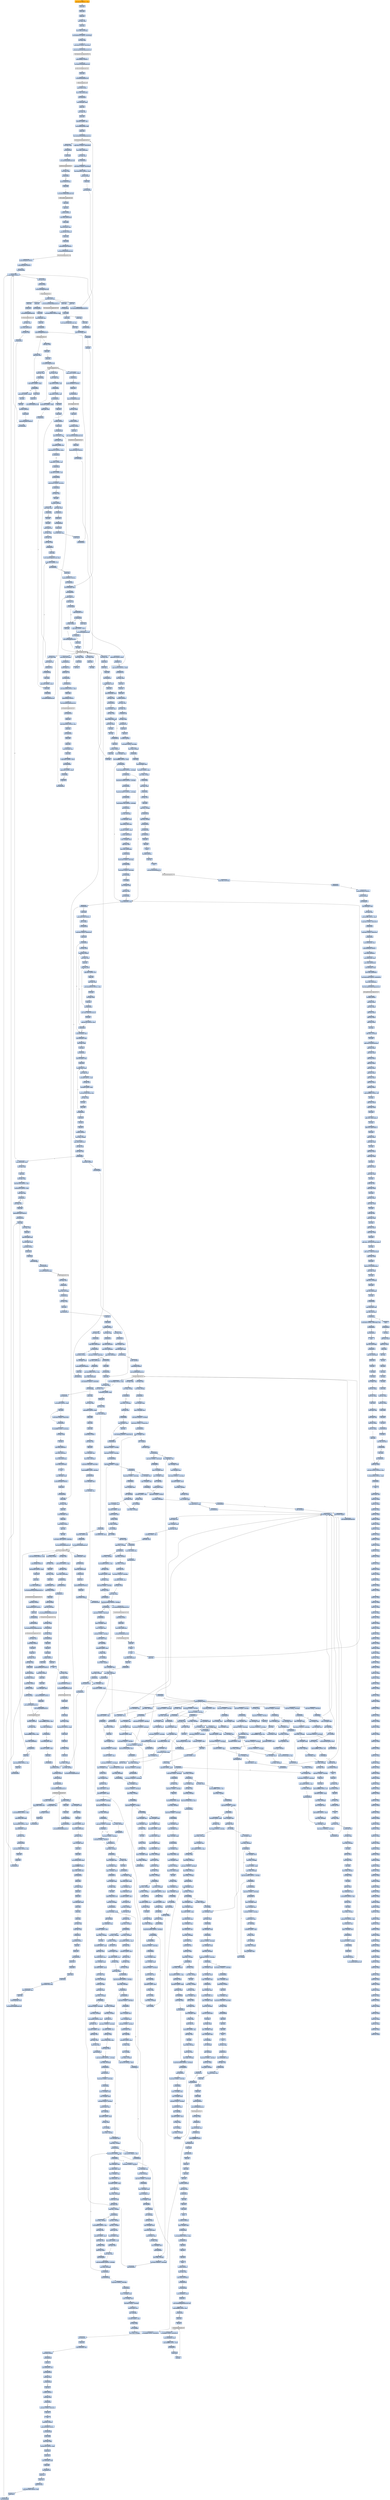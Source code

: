 digraph G {
node[shape=rectangle,style=filled,fillcolor=lightsteelblue,color=lightsteelblue]
bgcolor="transparent"
a0x0040323csubl_0x180UINT32_esp[label="start\nsubl $0x180<UINT32>, %esp",color="lightgrey",fillcolor="orange"];
a0x00403242pushl_ebx[label="0x00403242\npushl %ebx"];
a0x00403243pushl_ebp[label="0x00403243\npushl %ebp"];
a0x00403244pushl_esi[label="0x00403244\npushl %esi"];
a0x00403245xorl_ebx_ebx[label="0x00403245\nxorl %ebx, %ebx"];
a0x00403247pushl_edi[label="0x00403247\npushl %edi"];
a0x00403248movl_ebx_0x18esp_[label="0x00403248\nmovl %ebx, 0x18(%esp)"];
a0x0040324cmovl_0x409130UINT32_0x10esp_[label="0x0040324c\nmovl $0x409130<UINT32>, 0x10(%esp)"];
a0x00403254xorl_esi_esi[label="0x00403254\nxorl %esi, %esi"];
a0x00403256movb_0x20UINT8_0x14esp_[label="0x00403256\nmovb $0x20<UINT8>, 0x14(%esp)"];
a0x0040325bcall_InitCommonControls_comctl32_dll[label="0x0040325b\ncall InitCommonControls@comctl32.dll"];
InitCommonControls_comctl32_dll[label="InitCommonControls@comctl32.dll",color="lightgrey",fillcolor="lightgrey"];
a0x00403261pushl_0x8001UINT32[label="0x00403261\npushl $0x8001<UINT32>"];
a0x00403266call_SetErrorMode_kernel32_dll[label="0x00403266\ncall SetErrorMode@kernel32.dll"];
SetErrorMode_kernel32_dll[label="SetErrorMode@kernel32.dll",color="lightgrey",fillcolor="lightgrey"];
a0x0040326cpushl_ebx[label="0x0040326c\npushl %ebx"];
a0x0040326dcall_OleInitialize_ole32_dll[label="0x0040326d\ncall OleInitialize@ole32.dll"];
OleInitialize_ole32_dll[label="OleInitialize@ole32.dll",color="lightgrey",fillcolor="lightgrey"];
a0x00403273pushl_0x8UINT8[label="0x00403273\npushl $0x8<UINT8>"];
a0x00403275movl_eax_0x00423f58[label="0x00403275\nmovl %eax, 0x00423f58"];
a0x0040327acall_0x00405e88[label="0x0040327a\ncall 0x00405e88"];
a0x00405e88movl_0x4esp__eax[label="0x00405e88\nmovl 0x4(%esp), %eax"];
a0x00405e8cpushl_esi[label="0x00405e8c\npushl %esi"];
a0x00405e8dmovl_eax_esi[label="0x00405e8d\nmovl %eax, %esi"];
a0x00405e8fpushl_edi[label="0x00405e8f\npushl %edi"];
a0x00405e90shll_0x3UINT8_esi[label="0x00405e90\nshll $0x3<UINT8>, %esi"];
a0x00405e93movl_0x409220esi__edi[label="0x00405e93\nmovl 0x409220(%esi), %edi"];
a0x00405e99pushl_edi[label="0x00405e99\npushl %edi"];
a0x00405e9acall_GetModuleHandleA_kernel32_dll[label="0x00405e9a\ncall GetModuleHandleA@kernel32.dll"];
GetModuleHandleA_kernel32_dll[label="GetModuleHandleA@kernel32.dll",color="lightgrey",fillcolor="lightgrey"];
a0x00405ea0testl_eax_eax[label="0x00405ea0\ntestl %eax, %eax"];
a0x00405ea2jne_0x00405eaf[label="0x00405ea2\njne 0x00405eaf"];
a0x00405ea4pushl_edi[label="0x00405ea4\npushl %edi"];
a0x00405ea5call_LoadLibraryA_kernel32_dll[label="0x00405ea5\ncall LoadLibraryA@kernel32.dll"];
LoadLibraryA_kernel32_dll[label="LoadLibraryA@kernel32.dll",color="lightgrey",fillcolor="lightgrey"];
a0x00405eabtestl_eax_eax[label="0x00405eab\ntestl %eax, %eax"];
a0x00405eadje_0x00405ebc[label="0x00405ead\nje 0x00405ebc"];
a0x00405eafpushl_0x409224esi_[label="0x00405eaf\npushl 0x409224(%esi)"];
a0x00405eb5pushl_eax[label="0x00405eb5\npushl %eax"];
a0x00405eb6call_GetProcAddress_kernel32_dll[label="0x00405eb6\ncall GetProcAddress@kernel32.dll"];
GetProcAddress_kernel32_dll[label="GetProcAddress@kernel32.dll",color="lightgrey",fillcolor="lightgrey"];
a0x00405ebcpopl_edi[label="0x00405ebc\npopl %edi"];
a0x00405ebdpopl_esi[label="0x00405ebd\npopl %esi"];
a0x00405eberet_0x4UINT16[label="0x00405ebe\nret $0x4<UINT16>"];
a0x0040327fmovl_eax_0x00423ea4[label="0x0040327f\nmovl %eax, 0x00423ea4"];
a0x00403284pushl_ebx[label="0x00403284\npushl %ebx"];
a0x00403285leal_0x34esp__eax[label="0x00403285\nleal 0x34(%esp), %eax"];
a0x00403289pushl_0x160UINT32[label="0x00403289\npushl $0x160<UINT32>"];
a0x0040328epushl_eax[label="0x0040328e\npushl %eax"];
a0x0040328fpushl_ebx[label="0x0040328f\npushl %ebx"];
a0x00403290pushl_0x41f458UINT32[label="0x00403290\npushl $0x41f458<UINT32>"];
a0x00403295call_SHGetFileInfoA_shell32_dll[label="0x00403295\ncall SHGetFileInfoA@shell32.dll"];
SHGetFileInfoA_shell32_dll[label="SHGetFileInfoA@shell32.dll",color="lightgrey",fillcolor="lightgrey"];
a0x0040329bpushl_0x4091b8UINT32[label="0x0040329b\npushl $0x4091b8<UINT32>"];
a0x004032a0pushl_0x4236a0UINT32[label="0x004032a0\npushl $0x4236a0<UINT32>"];
a0x004032a5call_0x00405b66[label="0x004032a5\ncall 0x00405b66"];
a0x00405b66pushl_0x400UINT32[label="0x00405b66\npushl $0x400<UINT32>"];
a0x00405b6bpushl_0xcesp_[label="0x00405b6b\npushl 0xc(%esp)"];
a0x00405b6fpushl_0xcesp_[label="0x00405b6f\npushl 0xc(%esp)"];
a0x00405b73call_lstrcpynA_kernel32_dll[label="0x00405b73\ncall lstrcpynA@kernel32.dll"];
lstrcpynA_kernel32_dll[label="lstrcpynA@kernel32.dll",color="lightgrey",fillcolor="lightgrey"];
a0x00405b79ret_0x8UINT16[label="0x00405b79\nret $0x8<UINT16>"];
a0x004032aacall_GetCommandLineA_kernel32_dll[label="0x004032aa\ncall GetCommandLineA@kernel32.dll"];
GetCommandLineA_kernel32_dll[label="GetCommandLineA@kernel32.dll",color="lightgrey",fillcolor="lightgrey"];
a0x004032b0movl_0x429000UINT32_edi[label="0x004032b0\nmovl $0x429000<UINT32>, %edi"];
a0x004032b5pushl_eax[label="0x004032b5\npushl %eax"];
a0x004032b6pushl_edi[label="0x004032b6\npushl %edi"];
a0x004032b7call_0x00405b66[label="0x004032b7\ncall 0x00405b66"];
a0x004032bcpushl_ebx[label="0x004032bc\npushl %ebx"];
a0x004032bdcall_GetModuleHandleA_kernel32_dll[label="0x004032bd\ncall GetModuleHandleA@kernel32.dll"];
a0x004032c3cmpb_0x22UINT8_0x00429000[label="0x004032c3\ncmpb $0x22<UINT8>, 0x00429000"];
a0x004032camovl_eax_0x00423ea0[label="0x004032ca\nmovl %eax, 0x00423ea0"];
a0x004032cfmovl_edi_eax[label="0x004032cf\nmovl %edi, %eax"];
a0x004032d1jne_0x004032dd[label="0x004032d1\njne 0x004032dd"];
a0x004032d3movb_0x22UINT8_0x14esp_[label="0x004032d3\nmovb $0x22<UINT8>, 0x14(%esp)"];
a0x004032d8movl_0x429001UINT32_eax[label="0x004032d8\nmovl $0x429001<UINT32>, %eax"];
a0x004032ddpushl_0x14esp_[label="0x004032dd\npushl 0x14(%esp)"];
a0x004032e1pushl_eax[label="0x004032e1\npushl %eax"];
a0x004032e2call_0x00405684[label="0x004032e2\ncall 0x00405684"];
a0x00405684movl_0x4esp__eax[label="0x00405684\nmovl 0x4(%esp), %eax"];
a0x00405688jmp_0x00405697[label="0x00405688\njmp 0x00405697"];
a0x00405697movb_eax__cl[label="0x00405697\nmovb (%eax), %cl"];
a0x00405699testb_cl_cl[label="0x00405699\ntestb %cl, %cl"];
a0x0040569bjne_0x0040568a[label="0x0040569b\njne 0x0040568a"];
a0x0040568acmpb_0x8esp__cl[label="0x0040568a\ncmpb 0x8(%esp), %cl"];
a0x0040568eje_0x0040569d[label="0x0040568e\nje 0x0040569d"];
a0x00405690pushl_eax[label="0x00405690\npushl %eax"];
a0x00405691call_CharNextA_user32_dll[label="0x00405691\ncall CharNextA@user32.dll"];
CharNextA_user32_dll[label="CharNextA@user32.dll",color="lightgrey",fillcolor="lightgrey"];
a0x0040569dret_0x8UINT16[label="0x0040569d\nret $0x8<UINT16>"];
a0x004032e7pushl_eax[label="0x004032e7\npushl %eax"];
a0x004032e8call_CharNextA_user32_dll[label="0x004032e8\ncall CharNextA@user32.dll"];
a0x004032eemovl_eax_0x1cesp_[label="0x004032ee\nmovl %eax, 0x1c(%esp)"];
a0x004032f2jmp_0x00403357[label="0x004032f2\njmp 0x00403357"];
a0x00403357movb_eax__cl[label="0x00403357\nmovb (%eax), %cl"];
a0x00403359cmpb_bl_cl[label="0x00403359\ncmpb %bl, %cl"];
a0x0040335bjne_0x004032f4[label="0x0040335b\njne 0x004032f4"];
a0x0040335djmp_0x00403370[label="0x0040335d\njmp 0x00403370"];
a0x00403370movl_0x42a400UINT32_ebp[label="0x00403370\nmovl $0x42a400<UINT32>, %ebp"];
a0x00403375pushl_ebp[label="0x00403375\npushl %ebp"];
a0x00403376pushl_0x400UINT32[label="0x00403376\npushl $0x400<UINT32>"];
a0x0040337bcall_GetTempPathA_kernel32_dll[label="0x0040337b\ncall GetTempPathA@kernel32.dll"];
GetTempPathA_kernel32_dll[label="GetTempPathA@kernel32.dll",color="lightgrey",fillcolor="lightgrey"];
a0x00403381call_0x00403208[label="0x00403381\ncall 0x00403208"];
a0x00403208pushl_esi[label="0x00403208\npushl %esi"];
a0x00403209movl_0x42a400UINT32_esi[label="0x00403209\nmovl $0x42a400<UINT32>, %esi"];
a0x0040320epushl_esi[label="0x0040320e\npushl %esi"];
a0x0040320fcall_0x00405dc8[label="0x0040320f\ncall 0x00405dc8"];
a0x00405dc8pushl_ebx[label="0x00405dc8\npushl %ebx"];
a0x00405dc9pushl_esi[label="0x00405dc9\npushl %esi"];
a0x00405dcamovl_0xcesp__esi[label="0x00405dca\nmovl 0xc(%esp), %esi"];
a0x00405dcepushl_edi[label="0x00405dce\npushl %edi"];
a0x00405dcfcmpb_0x5cUINT8_esi_[label="0x00405dcf\ncmpb $0x5c<UINT8>, (%esi)"];
a0x00405dd2jne_0x00405de9[label="0x00405dd2\njne 0x00405de9"];
a0x00405de9cmpb_0x0UINT8_esi_[label="0x00405de9\ncmpb $0x0<UINT8>, (%esi)"];
a0x00405decje_0x00405dfa[label="0x00405dec\nje 0x00405dfa"];
a0x00405deepushl_esi[label="0x00405dee\npushl %esi"];
a0x00405defcall_0x004056c6[label="0x00405def\ncall 0x004056c6"];
a0x004056c6movl_0x4esp__ecx[label="0x004056c6\nmovl 0x4(%esp), %ecx"];
a0x004056camovb_ecx__al[label="0x004056ca\nmovb (%ecx), %al"];
a0x004056ccorb_0x20UINT8_al[label="0x004056cc\norb $0x20<UINT8>, %al"];
a0x004056cecmpw_0x5c5cUINT16_ecx_[label="0x004056ce\ncmpw $0x5c5c<UINT16>, (%ecx)"];
a0x004056d3je_0x004056e7[label="0x004056d3\nje 0x004056e7"];
a0x004056d5cmpb_0x61UINT8_al[label="0x004056d5\ncmpb $0x61<UINT8>, %al"];
a0x004056d7jl_0x004056e3[label="0x004056d7\njl 0x004056e3"];
a0x004056d9cmpb_0x7aUINT8_al[label="0x004056d9\ncmpb $0x7a<UINT8>, %al"];
a0x004056dbjg_0x004056e3[label="0x004056db\njg 0x004056e3"];
a0x004056ddcmpb_0x3aUINT8_0x1ecx_[label="0x004056dd\ncmpb $0x3a<UINT8>, 0x1(%ecx)"];
a0x004056e1je_0x004056e7[label="0x004056e1\nje 0x004056e7"];
a0x004056e7xorl_eax_eax[label="0x004056e7\nxorl %eax, %eax"];
a0x004056e9incl_eax[label="0x004056e9\nincl %eax"];
a0x004056earet_0x4UINT16[label="0x004056ea\nret $0x4<UINT16>"];
a0x00405df4testl_eax_eax[label="0x00405df4\ntestl %eax, %eax"];
a0x00405df6je_0x00405dfa[label="0x00405df6\nje 0x00405dfa"];
a0x00405df8incl_esi[label="0x00405df8\nincl %esi"];
a0x00405df9incl_esi[label="0x00405df9\nincl %esi"];
a0x00405dfamovb_esi__al[label="0x00405dfa\nmovb (%esi), %al"];
a0x00405dfcmovl_esi_ebx[label="0x00405dfc\nmovl %esi, %ebx"];
a0x00405dfetestb_al_al[label="0x00405dfe\ntestb %al, %al"];
a0x00405e00movl_esi_edi[label="0x00405e00\nmovl %esi, %edi"];
a0x00405e02je_0x00405e3d[label="0x00405e02\nje 0x00405e3d"];
a0x00405e04pushl_ebp[label="0x00405e04\npushl %ebp"];
a0x00405e05movl_CharNextA_user32_dll_ebp[label="0x00405e05\nmovl CharNextA@user32.dll, %ebp"];
a0x00405e0bcmpb_0x1fUINT8_al[label="0x00405e0b\ncmpb $0x1f<UINT8>, %al"];
a0x00405e0djbe_0x00405e31[label="0x00405e0d\njbe 0x00405e31"];
a0x00405e0fpushl_eax[label="0x00405e0f\npushl %eax"];
a0x00405e10pushl_0x40935cUINT32[label="0x00405e10\npushl $0x40935c<UINT32>"];
a0x00405e15call_0x00405684[label="0x00405e15\ncall 0x00405684"];
a0x00405e1acmpb_0x0UINT8_eax_[label="0x00405e1a\ncmpb $0x0<UINT8>, (%eax)"];
a0x00405e1djne_0x00405e31[label="0x00405e1d\njne 0x00405e31"];
a0x00405e1fpushl_esi[label="0x00405e1f\npushl %esi"];
a0x00405e20call_ebp[label="0x00405e20\ncall %ebp"];
a0x00405e22subl_esi_eax[label="0x00405e22\nsubl %esi, %eax"];
a0x00405e24pushl_eax[label="0x00405e24\npushl %eax"];
a0x00405e25pushl_esi[label="0x00405e25\npushl %esi"];
a0x00405e26pushl_edi[label="0x00405e26\npushl %edi"];
a0x00405e27call_0x004057fe[label="0x00405e27\ncall 0x004057fe"];
a0x004057femovl_0x4esp__ecx[label="0x004057fe\nmovl 0x4(%esp), %ecx"];
a0x00405802pushl_esi[label="0x00405802\npushl %esi"];
a0x00405803movl_0x10esp__esi[label="0x00405803\nmovl 0x10(%esp), %esi"];
a0x00405807testl_esi_esi[label="0x00405807\ntestl %esi, %esi"];
a0x00405809jle_0x0040581a[label="0x00405809\njle 0x0040581a"];
a0x0040580bmovl_0xcesp__eax[label="0x0040580b\nmovl 0xc(%esp), %eax"];
a0x0040580fsubl_ecx_eax[label="0x0040580f\nsubl %ecx, %eax"];
a0x00405811movb_eaxecx__dl[label="0x00405811\nmovb (%eax,%ecx), %dl"];
a0x00405814movb_dl_ecx_[label="0x00405814\nmovb %dl, (%ecx)"];
a0x00405816incl_ecx[label="0x00405816\nincl %ecx"];
a0x00405817decl_esi[label="0x00405817\ndecl %esi"];
a0x00405818jne_0x00405811[label="0x00405818\njne 0x00405811"];
a0x0040581apopl_esi[label="0x0040581a\npopl %esi"];
a0x0040581bret_0xcUINT16[label="0x0040581b\nret $0xc<UINT16>"];
a0x00405e2cpushl_edi[label="0x00405e2c\npushl %edi"];
a0x00405e2dcall_ebp[label="0x00405e2d\ncall %ebp"];
a0x00405e2fmovl_eax_edi[label="0x00405e2f\nmovl %eax, %edi"];
a0x00405e31pushl_esi[label="0x00405e31\npushl %esi"];
a0x00405e32call_ebp[label="0x00405e32\ncall %ebp"];
a0x00405e34movl_eax_esi[label="0x00405e34\nmovl %eax, %esi"];
a0x00405e36movb_esi__al[label="0x00405e36\nmovb (%esi), %al"];
a0x00405e38testb_al_al[label="0x00405e38\ntestb %al, %al"];
a0x00405e3ajne_0x00405e0b[label="0x00405e3a\njne 0x00405e0b"];
a0x00405e3cpopl_ebp[label="0x00405e3c\npopl %ebp"];
a0x00405e3dandb_0x0UINT8_edi_[label="0x00405e3d\nandb $0x0<UINT8>, (%edi)"];
a0x00405e40pushl_edi[label="0x00405e40\npushl %edi"];
a0x00405e41pushl_ebx[label="0x00405e41\npushl %ebx"];
a0x00405e42call_CharPrevA_user32_dll[label="0x00405e42\ncall CharPrevA@user32.dll"];
CharPrevA_user32_dll[label="CharPrevA@user32.dll",color="lightgrey",fillcolor="lightgrey"];
a0x00405e48movl_eax_edi[label="0x00405e48\nmovl %eax, %edi"];
a0x00405e4amovb_edi__al[label="0x00405e4a\nmovb (%edi), %al"];
a0x00405e4ccmpb_0x20UINT8_al[label="0x00405e4c\ncmpb $0x20<UINT8>, %al"];
a0x00405e4eje_0x00405e54[label="0x00405e4e\nje 0x00405e54"];
a0x00405e50cmpb_0x5cUINT8_al[label="0x00405e50\ncmpb $0x5c<UINT8>, %al"];
a0x00405e52jne_0x00405e5b[label="0x00405e52\njne 0x00405e5b"];
a0x00405e54andb_0x0UINT8_edi_[label="0x00405e54\nandb $0x0<UINT8>, (%edi)"];
a0x00405e57cmpl_edi_ebx[label="0x00405e57\ncmpl %edi, %ebx"];
a0x00405e59jb_0x00405e40[label="0x00405e59\njb 0x00405e40"];
a0x00405e5bpopl_edi[label="0x00405e5b\npopl %edi"];
a0x00405e5cpopl_esi[label="0x00405e5c\npopl %esi"];
a0x00405e5dpopl_ebx[label="0x00405e5d\npopl %ebx"];
a0x00405e5eret_0x4UINT16[label="0x00405e5e\nret $0x4<UINT16>"];
a0x00403214pushl_esi[label="0x00403214\npushl %esi"];
a0x00403215call_0x004056c6[label="0x00403215\ncall 0x004056c6"];
a0x0040321atestl_eax_eax[label="0x0040321a\ntestl %eax, %eax"];
a0x0040321cjne_0x00403220[label="0x0040321c\njne 0x00403220"];
a0x00403220pushl_esi[label="0x00403220\npushl %esi"];
a0x00403221call_0x00405659[label="0x00403221\ncall 0x00405659"];
a0x00405659pushl_esi[label="0x00405659\npushl %esi"];
a0x0040565amovl_0x8esp__esi[label="0x0040565a\nmovl 0x8(%esp), %esi"];
a0x0040565epushl_esi[label="0x0040565e\npushl %esi"];
a0x0040565fcall_0x00405b7c[label="0x0040565f\ncall 0x00405b7c"];
a0x00405b7cjmp_lstrlenA_kernel32_dll[label="0x00405b7c\njmp lstrlenA@kernel32.dll"];
lstrlenA_kernel32_dll[label="lstrlenA@kernel32.dll",color="lightgrey",fillcolor="lightgrey"];
a0x00405664addl_esi_eax[label="0x00405664\naddl %esi, %eax"];
a0x00405666pushl_eax[label="0x00405666\npushl %eax"];
a0x00405667pushl_esi[label="0x00405667\npushl %esi"];
a0x00405668call_CharPrevA_user32_dll[label="0x00405668\ncall CharPrevA@user32.dll"];
a0x0040566ecmpb_0x5cUINT8_eax_[label="0x0040566e\ncmpb $0x5c<UINT8>, (%eax)"];
a0x00405671je_0x0040567e[label="0x00405671\nje 0x0040567e"];
a0x00405673pushl_0x409010UINT32[label="0x00405673\npushl $0x409010<UINT32>"];
a0x00405678pushl_esi[label="0x00405678\npushl %esi"];
a0x00405679call_0x00405b82[label="0x00405679\ncall 0x00405b82"];
a0x00405b82jmp_lstrcatA_kernel32_dll[label="0x00405b82\njmp lstrcatA@kernel32.dll"];
lstrcatA_kernel32_dll[label="lstrcatA@kernel32.dll",color="lightgrey",fillcolor="lightgrey"];
a0x0040567emovl_esi_eax[label="0x0040567e\nmovl %esi, %eax"];
a0x00405680popl_esi[label="0x00405680\npopl %esi"];
a0x00405681ret_0x4UINT16[label="0x00405681\nret $0x4<UINT16>"];
a0x00403226pushl_0x0UINT8[label="0x00403226\npushl $0x0<UINT8>"];
a0x00403228pushl_esi[label="0x00403228\npushl %esi"];
a0x00403229call_CreateDirectoryA_kernel32_dll[label="0x00403229\ncall CreateDirectoryA@kernel32.dll"];
CreateDirectoryA_kernel32_dll[label="CreateDirectoryA@kernel32.dll",color="lightgrey",fillcolor="lightgrey"];
a0x0040322fpushl_esi[label="0x0040322f\npushl %esi"];
a0x00403230pushl_0x42a000UINT32[label="0x00403230\npushl $0x42a000<UINT32>"];
a0x00403235call_0x0040586c[label="0x00403235\ncall 0x0040586c"];
a0x0040586cpushl_ebp[label="0x0040586c\npushl %ebp"];
a0x0040586dmovl_esp_ebp[label="0x0040586d\nmovl %esp, %ebp"];
a0x0040586fpushl_esi[label="0x0040586f\npushl %esi"];
a0x00405870movl_0x8ebp__esi[label="0x00405870\nmovl 0x8(%ebp), %esi"];
a0x00405873pushl_edi[label="0x00405873\npushl %edi"];
a0x00405874pushl_0x64UINT8[label="0x00405874\npushl $0x64<UINT8>"];
a0x00405876popl_edi[label="0x00405876\npopl %edi"];
a0x00405877decl_edi[label="0x00405877\ndecl %edi"];
a0x00405878movl_0x61736eUINT32_0x8ebp_[label="0x00405878\nmovl $0x61736e<UINT32>, 0x8(%ebp)"];
a0x0040587fcall_GetTickCount_kernel32_dll[label="0x0040587f\ncall GetTickCount@kernel32.dll"];
GetTickCount_kernel32_dll[label="GetTickCount@kernel32.dll",color="lightgrey",fillcolor="lightgrey"];
a0x00405885pushl_0x1aUINT8[label="0x00405885\npushl $0x1a<UINT8>"];
a0x00405887xorl_edx_edx[label="0x00405887\nxorl %edx, %edx"];
a0x00405889popl_ecx[label="0x00405889\npopl %ecx"];
a0x0040588adivl_ecx_eax[label="0x0040588a\ndivl %ecx, %eax"];
a0x0040588cpushl_esi[label="0x0040588c\npushl %esi"];
a0x0040588dleal_0x8ebp__eax[label="0x0040588d\nleal 0x8(%ebp), %eax"];
a0x00405890pushl_0x0UINT8[label="0x00405890\npushl $0x0<UINT8>"];
a0x00405892pushl_eax[label="0x00405892\npushl %eax"];
a0x00405893pushl_0xcebp_[label="0x00405893\npushl 0xc(%ebp)"];
a0x00405896addb_dl_0xaebp_[label="0x00405896\naddb %dl, 0xa(%ebp)"];
a0x00405899call_GetTempFileNameA_kernel32_dll[label="0x00405899\ncall GetTempFileNameA@kernel32.dll"];
GetTempFileNameA_kernel32_dll[label="GetTempFileNameA@kernel32.dll",color="lightgrey",fillcolor="lightgrey"];
a0x0040589ftestl_eax_eax[label="0x0040589f\ntestl %eax, %eax"];
a0x004058a1jne_0x004058b0[label="0x004058a1\njne 0x004058b0"];
a0x004058b0movl_esi_eax[label="0x004058b0\nmovl %esi, %eax"];
a0x004058b2jmp_0x004058aa[label="0x004058b2\njmp 0x004058aa"];
a0x004058aapopl_edi[label="0x004058aa\npopl %edi"];
a0x004058abpopl_esi[label="0x004058ab\npopl %esi"];
a0x004058acpopl_ebp[label="0x004058ac\npopl %ebp"];
a0x004058adret_0x8UINT16[label="0x004058ad\nret $0x8<UINT16>"];
a0x0040323apopl_esi[label="0x0040323a\npopl %esi"];
a0x0040323bret[label="0x0040323b\nret"];
a0x00403386testl_eax_eax[label="0x00403386\ntestl %eax, %eax"];
a0x00403388jne_0x004033aa[label="0x00403388\njne 0x004033aa"];
a0x004033aapushl_0x42a000UINT32[label="0x004033aa\npushl $0x42a000<UINT32>"];
a0x004033afcall_DeleteFileA_kernel32_dll[label="0x004033af\ncall DeleteFileA@kernel32.dll"];
DeleteFileA_kernel32_dll[label="DeleteFileA@kernel32.dll",color="lightgrey",fillcolor="lightgrey"];
a0x004033b5pushl_esi[label="0x004033b5\npushl %esi"];
a0x004033b6call_0x00402c72[label="0x004033b6\ncall 0x00402c72"];
a0x00402c72pushl_ebp[label="0x00402c72\npushl %ebp"];
a0x00402c73movl_esp_ebp[label="0x00402c73\nmovl %esp, %ebp"];
a0x00402c75subl_0x128UINT32_esp[label="0x00402c75\nsubl $0x128<UINT32>, %esp"];
a0x00402c7bpushl_ebx[label="0x00402c7b\npushl %ebx"];
a0x00402c7cpushl_esi[label="0x00402c7c\npushl %esi"];
a0x00402c7dxorl_ebx_ebx[label="0x00402c7d\nxorl %ebx, %ebx"];
a0x00402c7fpushl_edi[label="0x00402c7f\npushl %edi"];
a0x00402c80movl_ebx__4ebp_[label="0x00402c80\nmovl %ebx, -4(%ebp)"];
a0x00402c83movl_ebx__8ebp_[label="0x00402c83\nmovl %ebx, -8(%ebp)"];
a0x00402c86call_GetTickCount_kernel32_dll[label="0x00402c86\ncall GetTickCount@kernel32.dll"];
a0x00402c8cmovl_0x42ac00UINT32_esi[label="0x00402c8c\nmovl $0x42ac00<UINT32>, %esi"];
a0x00402c91pushl_0x400UINT32[label="0x00402c91\npushl $0x400<UINT32>"];
a0x00402c96addl_0x3e8UINT32_eax[label="0x00402c96\naddl $0x3e8<UINT32>, %eax"];
a0x00402c9bpushl_esi[label="0x00402c9b\npushl %esi"];
a0x00402c9cpushl_ebx[label="0x00402c9c\npushl %ebx"];
a0x00402c9dmovl_eax_0x00423eac[label="0x00402c9d\nmovl %eax, 0x00423eac"];
a0x00402ca2call_GetModuleFileNameA_kernel32_dll[label="0x00402ca2\ncall GetModuleFileNameA@kernel32.dll"];
GetModuleFileNameA_kernel32_dll[label="GetModuleFileNameA@kernel32.dll",color="lightgrey",fillcolor="lightgrey"];
a0x00402ca8pushl_0x3UINT8[label="0x00402ca8\npushl $0x3<UINT8>"];
a0x00402caapushl_0x80000000UINT32[label="0x00402caa\npushl $0x80000000<UINT32>"];
a0x00402cafpushl_esi[label="0x00402caf\npushl %esi"];
a0x00402cb0call_0x0040583d[label="0x00402cb0\ncall 0x0040583d"];
a0x0040583dpushl_0x4esp_[label="0x0040583d\npushl 0x4(%esp)"];
a0x00405841call_GetFileAttributesA_kernel32_dll[label="0x00405841\ncall GetFileAttributesA@kernel32.dll"];
GetFileAttributesA_kernel32_dll[label="GetFileAttributesA@kernel32.dll",color="lightgrey",fillcolor="lightgrey"];
a0x00405847movl_eax_ecx[label="0x00405847\nmovl %eax, %ecx"];
a0x00405849pushl_0x0UINT8[label="0x00405849\npushl $0x0<UINT8>"];
a0x0040584bincl_ecx[label="0x0040584b\nincl %ecx"];
a0x0040584cnegl_ecx[label="0x0040584c\nnegl %ecx"];
a0x0040584esbbl_ecx_ecx[label="0x0040584e\nsbbl %ecx, %ecx"];
a0x00405850andl_eax_ecx[label="0x00405850\nandl %eax, %ecx"];
a0x00405852pushl_ecx[label="0x00405852\npushl %ecx"];
a0x00405853pushl_0x14esp_[label="0x00405853\npushl 0x14(%esp)"];
a0x00405857pushl_0x0UINT8[label="0x00405857\npushl $0x0<UINT8>"];
a0x00405859pushl_0x1UINT8[label="0x00405859\npushl $0x1<UINT8>"];
a0x0040585bpushl_0x1cesp_[label="0x0040585b\npushl 0x1c(%esp)"];
a0x0040585fpushl_0x1cesp_[label="0x0040585f\npushl 0x1c(%esp)"];
a0x00405863call_CreateFileA_kernel32_dll[label="0x00405863\ncall CreateFileA@kernel32.dll"];
CreateFileA_kernel32_dll[label="CreateFileA@kernel32.dll",color="lightgrey",fillcolor="lightgrey"];
a0x00405869ret_0xcUINT16[label="0x00405869\nret $0xc<UINT16>"];
a0x00402cb5movl_eax_edi[label="0x00402cb5\nmovl %eax, %edi"];
a0x00402cb7cmpl_0xffffffffUINT8_edi[label="0x00402cb7\ncmpl $0xffffffff<UINT8>, %edi"];
a0x00402cbamovl_edi_0x00409014[label="0x00402cba\nmovl %edi, 0x00409014"];
a0x00402cc0jne_0x00402ccc[label="0x00402cc0\njne 0x00402ccc"];
a0x00402cccpushl_esi[label="0x00402ccc\npushl %esi"];
a0x00402ccdmovl_0x429c00UINT32_esi[label="0x00402ccd\nmovl $0x429c00<UINT32>, %esi"];
a0x00402cd2pushl_esi[label="0x00402cd2\npushl %esi"];
a0x00402cd3call_0x00405b66[label="0x00402cd3\ncall 0x00405b66"];
a0x00402cd8pushl_esi[label="0x00402cd8\npushl %esi"];
a0x00402cd9call_0x004056a0[label="0x00402cd9\ncall 0x004056a0"];
a0x004056a0pushl_esi[label="0x004056a0\npushl %esi"];
a0x004056a1movl_0x8esp__esi[label="0x004056a1\nmovl 0x8(%esp), %esi"];
a0x004056a5pushl_esi[label="0x004056a5\npushl %esi"];
a0x004056a6call_0x00405b7c[label="0x004056a6\ncall 0x00405b7c"];
a0x004056abaddl_esi_eax[label="0x004056ab\naddl %esi, %eax"];
a0x004056adcmpb_0x5cUINT8_eax_[label="0x004056ad\ncmpb $0x5c<UINT8>, (%eax)"];
a0x004056b0je_0x004056be[label="0x004056b0\nje 0x004056be"];
a0x004056b2pushl_eax[label="0x004056b2\npushl %eax"];
a0x004056b3pushl_esi[label="0x004056b3\npushl %esi"];
a0x004056b4call_CharPrevA_user32_dll[label="0x004056b4\ncall CharPrevA@user32.dll"];
a0x004056bacmpl_esi_eax[label="0x004056ba\ncmpl %esi, %eax"];
a0x004056bcja_0x004056ad[label="0x004056bc\nja 0x004056ad"];
a0x004056beandb_0x0UINT8_eax_[label="0x004056be\nandb $0x0<UINT8>, (%eax)"];
a0x004056c1incl_eax[label="0x004056c1\nincl %eax"];
a0x004056c2popl_esi[label="0x004056c2\npopl %esi"];
a0x004056c3ret_0x4UINT16[label="0x004056c3\nret $0x4<UINT16>"];
a0x00402cdepushl_eax[label="0x00402cde\npushl %eax"];
a0x00402cdfpushl_0x42b000UINT32[label="0x00402cdf\npushl $0x42b000<UINT32>"];
a0x00402ce4call_0x00405b66[label="0x00402ce4\ncall 0x00405b66"];
a0x00402ce9pushl_ebx[label="0x00402ce9\npushl %ebx"];
a0x00402ceapushl_edi[label="0x00402cea\npushl %edi"];
a0x00402cebcall_GetFileSize_kernel32_dll[label="0x00402ceb\ncall GetFileSize@kernel32.dll"];
GetFileSize_kernel32_dll[label="GetFileSize@kernel32.dll",color="lightgrey",fillcolor="lightgrey"];
a0x00402cf1cmpl_ebx_eax[label="0x00402cf1\ncmpl %ebx, %eax"];
a0x00402cf3movl_eax_0x0041f050[label="0x00402cf3\nmovl %eax, 0x0041f050"];
a0x00402cf8movl_eax_esi[label="0x00402cf8\nmovl %eax, %esi"];
a0x00402cfajle_0x00402dea[label="0x00402cfa\njle 0x00402dea"];
a0x00402d00movl_0x00423eb4_eax[label="0x00402d00\nmovl 0x00423eb4, %eax"];
a0x00402d05movl_esi_edi[label="0x00402d05\nmovl %esi, %edi"];
a0x00402d07negl_eax[label="0x00402d07\nnegl %eax"];
a0x00402d09sbbl_eax_eax[label="0x00402d09\nsbbl %eax, %eax"];
a0x00402d0bandl_0x7e00UINT32_eax[label="0x00402d0b\nandl $0x7e00<UINT32>, %eax"];
a0x00402d10addl_0x200UINT32_eax[label="0x00402d10\naddl $0x200<UINT32>, %eax"];
a0x00402d15cmpl_eax_esi[label="0x00402d15\ncmpl %eax, %esi"];
a0x00402d17jl_0x00402d1b[label="0x00402d17\njl 0x00402d1b"];
a0x00402d19movl_eax_edi[label="0x00402d19\nmovl %eax, %edi"];
a0x00402d1bpushl_edi[label="0x00402d1b\npushl %edi"];
a0x00402d1cpushl_0x417050UINT32[label="0x00402d1c\npushl $0x417050<UINT32>"];
a0x00402d21call_0x004031bf[label="0x00402d21\ncall 0x004031bf"];
a0x004031bfpushl_ebp[label="0x004031bf\npushl %ebp"];
a0x004031c0movl_esp_ebp[label="0x004031c0\nmovl %esp, %ebp"];
a0x004031c2pushl_esi[label="0x004031c2\npushl %esi"];
a0x004031c3movl_0xcebp__esi[label="0x004031c3\nmovl 0xc(%ebp), %esi"];
a0x004031c6leal_0xcebp__eax[label="0x004031c6\nleal 0xc(%ebp), %eax"];
a0x004031c9pushl_0x0UINT8[label="0x004031c9\npushl $0x0<UINT8>"];
a0x004031cbpushl_eax[label="0x004031cb\npushl %eax"];
a0x004031ccpushl_esi[label="0x004031cc\npushl %esi"];
a0x004031cdpushl_0x8ebp_[label="0x004031cd\npushl 0x8(%ebp)"];
a0x004031d0pushl_0x00409014[label="0x004031d0\npushl 0x00409014"];
a0x004031d6call_ReadFile_kernel32_dll[label="0x004031d6\ncall ReadFile@kernel32.dll"];
ReadFile_kernel32_dll[label="ReadFile@kernel32.dll",color="lightgrey",fillcolor="lightgrey"];
a0x004031dctestl_eax_eax[label="0x004031dc\ntestl %eax, %eax"];
a0x004031deje_0x004031ea[label="0x004031de\nje 0x004031ea"];
a0x004031e0cmpl_esi_0xcebp_[label="0x004031e0\ncmpl %esi, 0xc(%ebp)"];
a0x004031e3jne_0x004031ea[label="0x004031e3\njne 0x004031ea"];
a0x004031e5xorl_eax_eax[label="0x004031e5\nxorl %eax, %eax"];
a0x004031e7incl_eax[label="0x004031e7\nincl %eax"];
a0x004031e8jmp_0x004031ec[label="0x004031e8\njmp 0x004031ec"];
a0x004031ecpopl_esi[label="0x004031ec\npopl %esi"];
a0x004031edpopl_ebp[label="0x004031ed\npopl %ebp"];
a0x004031eeret_0x8UINT16[label="0x004031ee\nret $0x8<UINT16>"];
a0x00402d26testl_eax_eax[label="0x00402d26\ntestl %eax, %eax"];
a0x00402d28je_0x00402e85[label="0x00402d28\nje 0x00402e85"];
a0x00402d2ecmpl_ebx_0x00423eb4[label="0x00402d2e\ncmpl %ebx, 0x00423eb4"];
a0x00402d34jne_0x00402db4[label="0x00402d34\njne 0x00402db4"];
a0x00402d36pushl_0x1cUINT8[label="0x00402d36\npushl $0x1c<UINT8>"];
a0x00402d38leal__36ebp__eax[label="0x00402d38\nleal -36(%ebp), %eax"];
a0x00402d3bpushl_0x417050UINT32[label="0x00402d3b\npushl $0x417050<UINT32>"];
a0x00402d40pushl_eax[label="0x00402d40\npushl %eax"];
a0x00402d41call_0x004057fe[label="0x00402d41\ncall 0x004057fe"];
a0x00402d46movl__36ebp__eax[label="0x00402d46\nmovl -36(%ebp), %eax"];
a0x00402d49testl_0xfffffff0UINT32_eax[label="0x00402d49\ntestl $0xfffffff0<UINT32>, %eax"];
a0x00402d4ejne_0x00402dc1[label="0x00402d4e\njne 0x00402dc1"];
a0x00402dc1cmpl_0x0041f050_esi[label="0x00402dc1\ncmpl 0x0041f050, %esi"];
a0x00402dc7jnl_0x00402dda[label="0x00402dc7\njnl 0x00402dda"];
a0x00402ddaaddl_edi_0x00417040[label="0x00402dda\naddl %edi, 0x00417040"];
a0x00402de0subl_edi_esi[label="0x00402de0\nsubl %edi, %esi"];
a0x00402de2cmpl_ebx_esi[label="0x00402de2\ncmpl %ebx, %esi"];
a0x00402de4jg_0x00402d00[label="0x00402de4\njg 0x00402d00"];
a0x00402dc9pushl_edi[label="0x00402dc9\npushl %edi"];
a0x00402dcapushl_0x417050UINT32[label="0x00402dca\npushl $0x417050<UINT32>"];
a0x00402dcfpushl__4ebp_[label="0x00402dcf\npushl -4(%ebp)"];
a0x00402dd2call_0x00405ef4[label="0x00402dd2\ncall 0x00405ef4"];
a0x00405ef4cmpl_0x0UINT8_0x00422a34[label="0x00405ef4\ncmpl $0x0<UINT8>, 0x00422a34"];
a0x00405efbpushl_esi[label="0x00405efb\npushl %esi"];
a0x00405efcjne_0x00405f2b[label="0x00405efc\njne 0x00405f2b"];
a0x00405efexorl_ecx_ecx[label="0x00405efe\nxorl %ecx, %ecx"];
a0x00405f00pushl_0x8UINT8[label="0x00405f00\npushl $0x8<UINT8>"];
a0x00405f02movl_ecx_eax[label="0x00405f02\nmovl %ecx, %eax"];
a0x00405f04popl_esi[label="0x00405f04\npopl %esi"];
a0x00405f05movl_eax_edx[label="0x00405f05\nmovl %eax, %edx"];
a0x00405f07andb_0x1UINT8_dl[label="0x00405f07\nandb $0x1<UINT8>, %dl"];
a0x00405f0anegb_dl[label="0x00405f0a\nnegb %dl"];
a0x00405f0csbbl_edx_edx[label="0x00405f0c\nsbbl %edx, %edx"];
a0x00405f0eandl_0xedb88320UINT32_edx[label="0x00405f0e\nandl $0xedb88320<UINT32>, %edx"];
a0x00405f14shrl_eax[label="0x00405f14\nshrl %eax"];
a0x00405f16xorl_edx_eax[label="0x00405f16\nxorl %edx, %eax"];
a0x00405f18decl_esi[label="0x00405f18\ndecl %esi"];
a0x00405f19jne_0x00405f05[label="0x00405f19\njne 0x00405f05"];
a0x00405f1bmovl_eax_0x422a30ecx4_[label="0x00405f1b\nmovl %eax, 0x422a30(,%ecx,4)"];
a0x00405f22incl_ecx[label="0x00405f22\nincl %ecx"];
a0x00405f23cmpl_0x100UINT32_ecx[label="0x00405f23\ncmpl $0x100<UINT32>, %ecx"];
a0x00405f29jl_0x00405f00[label="0x00405f29\njl 0x00405f00"];
a0x00405f2bmovl_0x10esp__edx[label="0x00405f2b\nmovl 0x10(%esp), %edx"];
a0x00405f2fmovl_0x8esp__eax[label="0x00405f2f\nmovl 0x8(%esp), %eax"];
a0x00405f33testl_edx_edx[label="0x00405f33\ntestl %edx, %edx"];
a0x00405f35notl_eax[label="0x00405f35\nnotl %eax"];
a0x00405f37jbe_0x00405f5c[label="0x00405f37\njbe 0x00405f5c"];
a0x00405f39movl_0xcesp__ecx[label="0x00405f39\nmovl 0xc(%esp), %ecx"];
a0x00405f3dpushl_edi[label="0x00405f3d\npushl %edi"];
a0x00405f3emovzbl_ecx__edi[label="0x00405f3e\nmovzbl (%ecx), %edi"];
a0x00405f41movl_eax_esi[label="0x00405f41\nmovl %eax, %esi"];
a0x00405f43andl_0xffUINT32_esi[label="0x00405f43\nandl $0xff<UINT32>, %esi"];
a0x00405f49xorl_edi_esi[label="0x00405f49\nxorl %edi, %esi"];
a0x00405f4bshrl_0x8UINT8_eax[label="0x00405f4b\nshrl $0x8<UINT8>, %eax"];
a0x00405f4emovl_0x422a30esi4__esi[label="0x00405f4e\nmovl 0x422a30(,%esi,4), %esi"];
a0x00405f55xorl_esi_eax[label="0x00405f55\nxorl %esi, %eax"];
a0x00405f57incl_ecx[label="0x00405f57\nincl %ecx"];
a0x00405f58decl_edx[label="0x00405f58\ndecl %edx"];
a0x00405f59jne_0x00405f3e[label="0x00405f59\njne 0x00405f3e"];
a0x00405f5bpopl_edi[label="0x00405f5b\npopl %edi"];
a0x00405f5cnotl_eax[label="0x00405f5c\nnotl %eax"];
a0x00405f5epopl_esi[label="0x00405f5e\npopl %esi"];
a0x00405f5fret_0xcUINT16[label="0x00405f5f\nret $0xc<UINT16>"];
a0x00402dd7movl_eax__4ebp_[label="0x00402dd7\nmovl %eax, -4(%ebp)"];
a0x00402d50cmpl_0xdeadbeefUINT32__32ebp_[label="0x00402d50\ncmpl $0xdeadbeef<UINT32>, -32(%ebp)"];
a0x00402d57jne_0x00402dc1[label="0x00402d57\njne 0x00402dc1"];
a0x00402d59cmpl_0x74736e49UINT32__20ebp_[label="0x00402d59\ncmpl $0x74736e49<UINT32>, -20(%ebp)"];
a0x00402d60jne_0x00402dc1[label="0x00402d60\njne 0x00402dc1"];
a0x00402d62cmpl_0x74666f73UINT32__24ebp_[label="0x00402d62\ncmpl $0x74666f73<UINT32>, -24(%ebp)"];
a0x00402d69jne_0x00402dc1[label="0x00402d69\njne 0x00402dc1"];
a0x00402d6bcmpl_0x6c6c754eUINT32__28ebp_[label="0x00402d6b\ncmpl $0x6c6c754e<UINT32>, -28(%ebp)"];
a0x00402d72jne_0x00402dc1[label="0x00402d72\njne 0x00402dc1"];
a0x00402d74orl_eax_0x8ebp_[label="0x00402d74\norl %eax, 0x8(%ebp)"];
a0x00402d77movl_0x8ebp__eax[label="0x00402d77\nmovl 0x8(%ebp), %eax"];
a0x00402d7amovl_0x00417040_ecx[label="0x00402d7a\nmovl 0x00417040, %ecx"];
a0x00402d80andl_0x2UINT8_eax[label="0x00402d80\nandl $0x2<UINT8>, %eax"];
a0x00402d83orl_eax_0x00423f40[label="0x00402d83\norl %eax, 0x00423f40"];
a0x00402d89movl__12ebp__eax[label="0x00402d89\nmovl -12(%ebp), %eax"];
a0x00402d8ccmpl_esi_eax[label="0x00402d8c\ncmpl %esi, %eax"];
a0x00402d8emovl_ecx_0x00423eb4[label="0x00402d8e\nmovl %ecx, 0x00423eb4"];
a0x00402d94jg_0x00402ec9[label="0x00402d94\njg 0x00402ec9"];
a0x00402d9atestb_0x8UINT8_0x8ebp_[label="0x00402d9a\ntestb $0x8<UINT8>, 0x8(%ebp)"];
a0x00402d9ejne_0x00402da6[label="0x00402d9e\njne 0x00402da6"];
a0x00402da0testb_0x4UINT8_0x8ebp_[label="0x00402da0\ntestb $0x4<UINT8>, 0x8(%ebp)"];
a0x00402da4jne_0x00402dea[label="0x00402da4\njne 0x00402dea"];
a0x00402da6incl__8ebp_[label="0x00402da6\nincl -8(%ebp)"];
a0x00402da9leal__4eax__esi[label="0x00402da9\nleal -4(%eax), %esi"];
a0x00402daccmpl_esi_edi[label="0x00402dac\ncmpl %esi, %edi"];
a0x00402daejbe_0x00402dc1[label="0x00402dae\njbe 0x00402dc1"];
a0x00402db4testb_0x2UINT8_0x8ebp_[label="0x00402db4\ntestb $0x2<UINT8>, 0x8(%ebp)"];
a0x00402db8jne_0x00402dc1[label="0x00402db8\njne 0x00402dc1"];
a0x00402dbapushl_ebx[label="0x00402dba\npushl %ebx"];
a0x00402dbbcall_0x00402bd3[label="0x00402dbb\ncall 0x00402bd3"];
a0x00402bd3pushl_ebp[label="0x00402bd3\npushl %ebp"];
a0x00402bd4movl_esp_ebp[label="0x00402bd4\nmovl %esp, %ebp"];
a0x00402bd6subl_0x40UINT8_esp[label="0x00402bd6\nsubl $0x40<UINT8>, %esp"];
a0x00402bd9pushl_esi[label="0x00402bd9\npushl %esi"];
a0x00402bdaxorl_esi_esi[label="0x00402bda\nxorl %esi, %esi"];
a0x00402bdccmpl_esi_0x8ebp_[label="0x00402bdc\ncmpl %esi, 0x8(%ebp)"];
a0x00402bdfje_0x00402bf9[label="0x00402bdf\nje 0x00402bf9"];
a0x00402bf9cmpl_esi_0x0041704c[label="0x00402bf9\ncmpl %esi, 0x0041704c"];
a0x00402bffje_0x00402c09[label="0x00402bff\nje 0x00402c09"];
a0x00402c09call_GetTickCount_kernel32_dll[label="0x00402c09\ncall GetTickCount@kernel32.dll"];
a0x00402c0fcmpl_0x00423eac_eax[label="0x00402c0f\ncmpl 0x00423eac, %eax"];
a0x00402c15jbe_0x00402c6f[label="0x00402c15\njbe 0x00402c6f"];
a0x00402c17cmpl_esi_0x00423ea8[label="0x00402c17\ncmpl %esi, 0x00423ea8"];
a0x00402c1dje_0x00402c4c[label="0x00402c1d\nje 0x00402c4c"];
a0x00402c4cpushl_esi[label="0x00402c4c\npushl %esi"];
a0x00402c4dpushl_0x402b3bUINT32[label="0x00402c4d\npushl $0x402b3b<UINT32>"];
a0x00402c52pushl_esi[label="0x00402c52\npushl %esi"];
a0x00402c53pushl_0x6fUINT8[label="0x00402c53\npushl $0x6f<UINT8>"];
a0x00402c55pushl_0x00423ea0[label="0x00402c55\npushl 0x00423ea0"];
a0x00402c5bcall_CreateDialogParamA_user32_dll[label="0x00402c5b\ncall CreateDialogParamA@user32.dll"];
CreateDialogParamA_user32_dll[label="CreateDialogParamA@user32.dll",color="lightgrey",fillcolor="lightgrey"];
a0x00402c61pushl_0x5UINT8[label="0x00402c61\npushl $0x5<UINT8>"];
a0x00402c63pushl_eax[label="0x00402c63\npushl %eax"];
a0x00402c64movl_eax_0x0041704c[label="0x00402c64\nmovl %eax, 0x0041704c"];
a0x00402c69call_ShowWindow_user32_dll[label="0x00402c69\ncall ShowWindow@user32.dll"];
ShowWindow_user32_dll[label="ShowWindow@user32.dll",color="lightgrey",fillcolor="lightgrey"];
a0x00402c6fpopl_esi[label="0x00402c6f\npopl %esi"];
a0x00402c70leave_[label="0x00402c70\nleave "];
a0x00402c71ret[label="0x00402c71\nret"];
a0x00402dc0popl_ecx[label="0x00402dc0\npopl %ecx"];
a0x00402deapushl_0x1UINT8[label="0x00402dea\npushl $0x1<UINT8>"];
a0x00402deccall_0x00402bd3[label="0x00402dec\ncall 0x00402bd3"];
a0x00402be1movl_0x0041704c_eax[label="0x00402be1\nmovl 0x0041704c, %eax"];
a0x00402be6cmpl_esi_eax[label="0x00402be6\ncmpl %esi, %eax"];
a0x00402be8je_0x00402bf1[label="0x00402be8\nje 0x00402bf1"];
a0x00402bf1movl_esi_0x0041704c[label="0x00402bf1\nmovl %esi, 0x0041704c"];
a0x00402bf7jmp_0x00402c6f[label="0x00402bf7\njmp 0x00402c6f"];
a0x00402df1cmpl_ebx_0x00423eb4[label="0x00402df1\ncmpl %ebx, 0x00423eb4"];
a0x00402df7popl_ecx[label="0x00402df7\npopl %ecx"];
a0x00402df8je_0x00402ec9[label="0x00402df8\nje 0x00402ec9"];
a0x00402dfecmpl_ebx__8ebp_[label="0x00402dfe\ncmpl %ebx, -8(%ebp)"];
a0x00402e01je_0x00402e2d[label="0x00402e01\nje 0x00402e2d"];
a0x00402e03pushl_0x00417040[label="0x00402e03\npushl 0x00417040"];
a0x00402e09call_0x004031f1[label="0x00402e09\ncall 0x004031f1"];
a0x004031f1pushl_0x0UINT8[label="0x004031f1\npushl $0x0<UINT8>"];
a0x004031f3pushl_0x0UINT8[label="0x004031f3\npushl $0x0<UINT8>"];
a0x004031f5pushl_0xcesp_[label="0x004031f5\npushl 0xc(%esp)"];
a0x004031f9pushl_0x00409014[label="0x004031f9\npushl 0x00409014"];
a0x004031ffcall_SetFilePointer_kernel32_dll[label="0x004031ff\ncall SetFilePointer@kernel32.dll"];
SetFilePointer_kernel32_dll[label="SetFilePointer@kernel32.dll",color="lightgrey",fillcolor="lightgrey"];
a0x00403205ret_0x4UINT16[label="0x00403205\nret $0x4<UINT16>"];
a0x00402e0eleal_0x8ebp__eax[label="0x00402e0e\nleal 0x8(%ebp), %eax"];
a0x00402e11pushl_0x4UINT8[label="0x00402e11\npushl $0x4<UINT8>"];
a0x00402e13pushl_eax[label="0x00402e13\npushl %eax"];
a0x00402e14call_0x004031bf[label="0x00402e14\ncall 0x004031bf"];
a0x00402e19testl_eax_eax[label="0x00402e19\ntestl %eax, %eax"];
a0x00402e1bje_0x00402ec9[label="0x00402e1b\nje 0x00402ec9"];
a0x00402e21movl__4ebp__eax[label="0x00402e21\nmovl -4(%ebp), %eax"];
a0x00402e24cmpl_0x8ebp__eax[label="0x00402e24\ncmpl 0x8(%ebp), %eax"];
a0x00402e27jne_0x00402ec9[label="0x00402e27\njne 0x00402ec9"];
a0x00402e2dpushl__16ebp_[label="0x00402e2d\npushl -16(%ebp)"];
a0x00402e30pushl_0x40UINT8[label="0x00402e30\npushl $0x40<UINT8>"];
a0x00402e32call_GlobalAlloc_kernel32_dll[label="0x00402e32\ncall GlobalAlloc@kernel32.dll"];
GlobalAlloc_kernel32_dll[label="GlobalAlloc@kernel32.dll",color="lightgrey",fillcolor="lightgrey"];
a0x00402e38movl_0x40afb8UINT32_ecx[label="0x00402e38\nmovl $0x40afb8<UINT32>, %ecx"];
a0x00402e3dmovl_eax_esi[label="0x00402e3d\nmovl %eax, %esi"];
a0x00402e3fcall_0x00405f62[label="0x00402e3f\ncall 0x00405f62"];
a0x00405f62movl_0x80UINT32_eax[label="0x00405f62\nmovl $0x80<UINT32>, %eax"];
a0x00405f67decl_eax[label="0x00405f67\ndecl %eax"];
a0x00405f68movb_0x0UINT8_eaxecx_[label="0x00405f68\nmovb $0x0<UINT8>, (%eax,%ecx)"];
a0x00405f6cjne_0x00405f67[label="0x00405f6c\njne 0x00405f67"];
a0x00405f6eorl_0xffffffffUINT8_0x78ecx_[label="0x00405f6e\norl $0xffffffff<UINT8>, 0x78(%ecx)"];
a0x00405f72xorl_eax_eax[label="0x00405f72\nxorl %eax, %eax"];
a0x00405f74incl_eax[label="0x00405f74\nincl %eax"];
a0x00405f75movl_eax_0x68ecx_[label="0x00405f75\nmovl %eax, 0x68(%ecx)"];
a0x00405f78movl_eax_0x64ecx_[label="0x00405f78\nmovl %eax, 0x64(%ecx)"];
a0x00405f7bmovl_eax_0x60ecx_[label="0x00405f7b\nmovl %eax, 0x60(%ecx)"];
a0x00405f7emovl_eax_0x5cecx_[label="0x00405f7e\nmovl %eax, 0x5c(%ecx)"];
a0x00405f81ret[label="0x00405f81\nret"];
a0x00402e44leal__296ebp__eax[label="0x00402e44\nleal -296(%ebp), %eax"];
a0x00402e4apushl_0x42a400UINT32[label="0x00402e4a\npushl $0x42a400<UINT32>"];
a0x00402e4fpushl_eax[label="0x00402e4f\npushl %eax"];
a0x00402e50call_0x0040586c[label="0x00402e50\ncall 0x0040586c"];
a0x00402e55pushl_ebx[label="0x00402e55\npushl %ebx"];
a0x00402e56pushl_0x4000100UINT32[label="0x00402e56\npushl $0x4000100<UINT32>"];
a0x00402e5bpushl_0x2UINT8[label="0x00402e5b\npushl $0x2<UINT8>"];
a0x00402e5dpushl_ebx[label="0x00402e5d\npushl %ebx"];
a0x00402e5epushl_ebx[label="0x00402e5e\npushl %ebx"];
a0x00402e5fleal__296ebp__eax[label="0x00402e5f\nleal -296(%ebp), %eax"];
a0x00402e65pushl_0xc0000000UINT32[label="0x00402e65\npushl $0xc0000000<UINT32>"];
a0x00402e6apushl_eax[label="0x00402e6a\npushl %eax"];
a0x00402e6bcall_CreateFileA_kernel32_dll[label="0x00402e6b\ncall CreateFileA@kernel32.dll"];
a0x00402e71cmpl_0xffffffffUINT8_eax[label="0x00402e71\ncmpl $0xffffffff<UINT8>, %eax"];
a0x00402e74movl_eax_0x00409018[label="0x00402e74\nmovl %eax, 0x00409018"];
a0x00402e79jne_0x00402e8f[label="0x00402e79\njne 0x00402e8f"];
a0x00402e8fmovl_0x00423eb4_eax[label="0x00402e8f\nmovl 0x00423eb4, %eax"];
a0x00402e94addl_0x1cUINT8_eax[label="0x00402e94\naddl $0x1c<UINT8>, %eax"];
a0x00402e97pushl_eax[label="0x00402e97\npushl %eax"];
a0x00402e98call_0x004031f1[label="0x00402e98\ncall 0x004031f1"];
a0x00402e9dmovl__36ebp__ecx[label="0x00402e9d\nmovl -36(%ebp), %ecx"];
a0x00402ea0pushl__16ebp_[label="0x00402ea0\npushl -16(%ebp)"];
a0x00402ea3notl_ecx[label="0x00402ea3\nnotl %ecx"];
a0x00402ea5andl_0x4UINT8_ecx[label="0x00402ea5\nandl $0x4<UINT8>, %ecx"];
a0x00402ea8movl_eax_0x0041f054[label="0x00402ea8\nmovl %eax, 0x0041f054"];
a0x00402eadsubl_ecx_eax[label="0x00402ead\nsubl %ecx, %eax"];
a0x00402eafmovl__12ebp__ecx[label="0x00402eaf\nmovl -12(%ebp), %ecx"];
a0x00402eb2pushl_esi[label="0x00402eb2\npushl %esi"];
a0x00402eb3pushl_ebx[label="0x00402eb3\npushl %ebx"];
a0x00402eb4leal__28eaxecx__eax[label="0x00402eb4\nleal -28(%eax,%ecx), %eax"];
a0x00402eb8pushl_0xffffffffUINT8[label="0x00402eb8\npushl $0xffffffff<UINT8>"];
a0x00402ebamovl_eax_0x00417048[label="0x00402eba\nmovl %eax, 0x00417048"];
a0x00402ebfcall_0x00402f18[label="0x00402ebf\ncall 0x00402f18"];
a0x00402f18pushl_ebp[label="0x00402f18\npushl %ebp"];
a0x00402f19movl_esp_ebp[label="0x00402f19\nmovl %esp, %ebp"];
a0x00402f1bpushl_ecx[label="0x00402f1b\npushl %ecx"];
a0x00402f1cpushl_ecx[label="0x00402f1c\npushl %ecx"];
a0x00402f1dmovl_0x8ebp__eax[label="0x00402f1d\nmovl 0x8(%ebp), %eax"];
a0x00402f20pushl_ebx[label="0x00402f20\npushl %ebx"];
a0x00402f21pushl_esi[label="0x00402f21\npushl %esi"];
a0x00402f22pushl_edi[label="0x00402f22\npushl %edi"];
a0x00402f23xorl_edi_edi[label="0x00402f23\nxorl %edi, %edi"];
a0x00402f25cmpl_edi_eax[label="0x00402f25\ncmpl %edi, %eax"];
a0x00402f27jl_0x00402f45[label="0x00402f27\njl 0x00402f45"];
a0x00402f45pushl_0x4UINT8[label="0x00402f45\npushl $0x4<UINT8>"];
a0x00402f47popl_esi[label="0x00402f47\npopl %esi"];
a0x00402f48pushl_esi[label="0x00402f48\npushl %esi"];
a0x00402f49call_0x00403043[label="0x00402f49\ncall 0x00403043"];
a0x00403043pushl_ecx[label="0x00403043\npushl %ecx"];
a0x00403044pushl_ebx[label="0x00403044\npushl %ebx"];
a0x00403045pushl_ebp[label="0x00403045\npushl %ebp"];
a0x00403046pushl_esi[label="0x00403046\npushl %esi"];
a0x00403047movl_0x00417044_esi[label="0x00403047\nmovl 0x00417044, %esi"];
a0x0040304dsubl_0x0040afb0_esi[label="0x0040304d\nsubl 0x0040afb0, %esi"];
a0x00403053pushl_edi[label="0x00403053\npushl %edi"];
a0x00403054addl_0x18esp__esi[label="0x00403054\naddl 0x18(%esp), %esi"];
a0x00403058call_GetTickCount_kernel32_dll[label="0x00403058\ncall GetTickCount@kernel32.dll"];
a0x0040305exorl_ebx_ebx[label="0x0040305e\nxorl %ebx, %ebx"];
a0x00403060addl_0x1f4UINT32_eax[label="0x00403060\naddl $0x1f4<UINT32>, %eax"];
a0x00403065cmpl_ebx_esi[label="0x00403065\ncmpl %ebx, %esi"];
a0x00403067movl_eax_0x00423eac[label="0x00403067\nmovl %eax, 0x00423eac"];
a0x0040306cjle_0x004031ad[label="0x0040306c\njle 0x004031ad"];
a0x00403072pushl_0x0041f054[label="0x00403072\npushl 0x0041f054"];
a0x00403078call_0x004031f1[label="0x00403078\ncall 0x004031f1"];
a0x0040307dpushl_ebx[label="0x0040307d\npushl %ebx"];
a0x0040307epushl_ebx[label="0x0040307e\npushl %ebx"];
a0x0040307fpushl_0x0040afb0[label="0x0040307f\npushl 0x0040afb0"];
a0x00403085pushl_0x00409018[label="0x00403085\npushl 0x00409018"];
a0x0040308bcall_SetFilePointer_kernel32_dll[label="0x0040308b\ncall SetFilePointer@kernel32.dll"];
a0x00403091movl_esi_0x0041f050[label="0x00403091\nmovl %esi, 0x0041f050"];
a0x00403097movl_ebx_0x00417040[label="0x00403097\nmovl %ebx, 0x00417040"];
a0x0040309dmovl_0x40b040UINT32_ebp[label="0x0040309d\nmovl $0x40b040<UINT32>, %ebp"];
a0x004030a2movl_0x00417048_eax[label="0x004030a2\nmovl 0x00417048, %eax"];
a0x004030a7movl_0x4000UINT32_edi[label="0x004030a7\nmovl $0x4000<UINT32>, %edi"];
a0x004030acsubl_0x0041f054_eax[label="0x004030ac\nsubl 0x0041f054, %eax"];
a0x004030b2cmpl_edi_eax[label="0x004030b2\ncmpl %edi, %eax"];
a0x004030b4jg_0x004030b8[label="0x004030b4\njg 0x004030b8"];
a0x004030b8movl_0x413040UINT32_esi[label="0x004030b8\nmovl $0x413040<UINT32>, %esi"];
a0x004030bdpushl_edi[label="0x004030bd\npushl %edi"];
a0x004030bepushl_esi[label="0x004030be\npushl %esi"];
a0x004030bfcall_0x004031bf[label="0x004030bf\ncall 0x004031bf"];
a0x004030c4testl_eax_eax[label="0x004030c4\ntestl %eax, %eax"];
a0x004030c6je_0x0040319f[label="0x004030c6\nje 0x0040319f"];
a0x004030ccaddl_edi_0x0041f054[label="0x004030cc\naddl %edi, 0x0041f054"];
a0x004030d2movl_esi_0x0040afd0[label="0x004030d2\nmovl %esi, 0x0040afd0"];
a0x004030d8movl_edi_0x0040afd4[label="0x004030d8\nmovl %edi, 0x0040afd4"];
a0x004030decmpl_ebx_0x00423eb0[label="0x004030de\ncmpl %ebx, 0x00423eb0"];
a0x004030e4je_0x0040310f[label="0x004030e4\nje 0x0040310f"];
a0x0040310fmovl_0x40afb8UINT32_ecx[label="0x0040310f\nmovl $0x40afb8<UINT32>, %ecx"];
a0x00403114movl_ebp_0x0040afd8[label="0x00403114\nmovl %ebp, 0x0040afd8"];
a0x0040311amovl_0x8000UINT32_0x0040afdc[label="0x0040311a\nmovl $0x8000<UINT32>, 0x0040afdc"];
a0x00403124call_0x00405f82[label="0x00403124\ncall 0x00405f82"];
a0x00405f82pushl_ebp[label="0x00405f82\npushl %ebp"];
a0x00405f83movl_esp_ebp[label="0x00405f83\nmovl %esp, %ebp"];
a0x00405f85subl_0x90UINT32_esp[label="0x00405f85\nsubl $0x90<UINT32>, %esp"];
a0x00405f8bpushl_ebx[label="0x00405f8b\npushl %ebx"];
a0x00405f8cpushl_esi[label="0x00405f8c\npushl %esi"];
a0x00405f8dpushl_edi[label="0x00405f8d\npushl %edi"];
a0x00405f8epushl_0x22UINT8[label="0x00405f8e\npushl $0x22<UINT8>"];
a0x00405f90movl_ecx_esi[label="0x00405f90\nmovl %ecx, %esi"];
a0x00405f92popl_ecx[label="0x00405f92\npopl %ecx"];
a0x00405f93leal__136ebp__edi[label="0x00405f93\nleal -136(%ebp), %edi"];
a0x00405f99movl_esi__144ebp_[label="0x00405f99\nmovl %esi, -144(%ebp)"];
a0x00405f9frepz_movsl_ds_esi__es_edi_[label="0x00405f9f\nrepz movsl %ds:(%esi), %es:(%edi)"];
a0x00405fa1cmpl_0xffffffffUINT8__48ebp_[label="0x00405fa1\ncmpl $0xffffffff<UINT8>, -48(%ebp)"];
a0x00405fa5jne_0x00405faf[label="0x00405fa5\njne 0x00405faf"];
a0x00405fafmovl__68ebp__ebx[label="0x00405faf\nmovl -68(%ebp), %ebx"];
a0x00405fb2movl__84ebp__esi[label="0x00405fb2\nmovl -84(%ebp), %esi"];
a0x00405fb5movl__136ebp__eax[label="0x00405fb5\nmovl -136(%ebp), %eax"];
a0x00405fbbcmpl_0x1cUINT8_eax[label="0x00405fbb\ncmpl $0x1c<UINT8>, %eax"];
a0x00405fbeja_0x004069cc[label="0x00405fbe\nja 0x004069cc"];
a0x00405fc4jmp_0x4069d4eax4_[label="0x00405fc4\njmp 0x4069d4(,%eax,4)"];
a0x00405fcbcmpl_0x0UINT8__108ebp_[label="0x00405fcb\ncmpl $0x0<UINT8>, -108(%ebp)"];
a0x00405fcfje_0x004069b7[label="0x00405fcf\nje 0x004069b7"];
a0x00405fd5movl__112ebp__eax[label="0x00405fd5\nmovl -112(%ebp), %eax"];
a0x00405fd8decl__108ebp_[label="0x00405fd8\ndecl -108(%ebp)"];
a0x00405fdbincl__112ebp_[label="0x00405fdb\nincl -112(%ebp)"];
a0x00405fdemovb_eax__al[label="0x00405fde\nmovb (%eax), %al"];
a0x00405fe0cmpb_0xffffffe1UINT8_al[label="0x00405fe0\ncmpb $0xffffffe1<UINT8>, %al"];
a0x00405fe2ja_0x004069cc[label="0x00405fe2\nja 0x004069cc"];
a0x00405fe8movzbl_al_eax[label="0x00405fe8\nmovzbl %al, %eax"];
a0x00405febpushl_0x2dUINT8[label="0x00405feb\npushl $0x2d<UINT8>"];
a0x00405fedcltd_[label="0x00405fed\ncltd "];
a0x00405feepopl_ecx[label="0x00405fee\npopl %ecx"];
a0x00405fefidivl_ecx_eax[label="0x00405fef\nidivl %ecx, %eax"];
a0x00405ff1pushl_0x9UINT8[label="0x00405ff1\npushl $0x9<UINT8>"];
a0x00405ff3popl_ecx[label="0x00405ff3\npopl %ecx"];
a0x00405ff4movl_eax_esi[label="0x00405ff4\nmovl %eax, %esi"];
a0x00405ff6movzbl_dl_eax[label="0x00405ff6\nmovzbl %dl, %eax"];
a0x00405ff9cltd_[label="0x00405ff9\ncltd "];
a0x00405ffaidivl_ecx_eax[label="0x00405ffa\nidivl %ecx, %eax"];
a0x00405ffcmovl_esi_ecx[label="0x00405ffc\nmovl %esi, %ecx"];
a0x00405ffemovzbl_dl_edi[label="0x00405ffe\nmovzbl %dl, %edi"];
a0x00406001xorl_edx_edx[label="0x00406001\nxorl %edx, %edx"];
a0x00406003movl_edi__60ebp_[label="0x00406003\nmovl %edi, -60(%ebp)"];
a0x00406006incl_edx[label="0x00406006\nincl %edx"];
a0x00406007shll_cl_edx[label="0x00406007\nshll %cl, %edx"];
a0x00406009movl_eax_ecx[label="0x00406009\nmovl %eax, %ecx"];
a0x0040600bdecl_edx[label="0x0040600b\ndecl %edx"];
a0x0040600cmovl_edx__28ebp_[label="0x0040600c\nmovl %edx, -28(%ebp)"];
a0x0040600fxorl_edx_edx[label="0x0040600f\nxorl %edx, %edx"];
a0x00406011incl_edx[label="0x00406011\nincl %edx"];
a0x00406012shll_cl_edx[label="0x00406012\nshll %cl, %edx"];
a0x00406014leal_ediesi__ecx[label="0x00406014\nleal (%edi,%esi), %ecx"];
a0x00406017movl_0x300UINT32_esi[label="0x00406017\nmovl $0x300<UINT32>, %esi"];
a0x0040601cshll_cl_esi[label="0x0040601c\nshll %cl, %esi"];
a0x0040601edecl_edx[label="0x0040601e\ndecl %edx"];
a0x0040601fmovl_edx__24ebp_[label="0x0040601f\nmovl %edx, -24(%ebp)"];
a0x00406022addl_0x736UINT32_esi[label="0x00406022\naddl $0x736<UINT32>, %esi"];
a0x00406028leal_esiesi__edi[label="0x00406028\nleal (%esi,%esi), %edi"];
a0x0040602bcmpl__120ebp__edi[label="0x0040602b\ncmpl -120(%ebp), %edi"];
a0x0040602eje_0x00406056[label="0x0040602e\nje 0x00406056"];
a0x00406030cmpl_0x0UINT8__4ebp_[label="0x00406030\ncmpl $0x0<UINT8>, -4(%ebp)"];
a0x00406034je_0x0040603f[label="0x00406034\nje 0x0040603f"];
a0x0040603fpushl_edi[label="0x0040603f\npushl %edi"];
a0x00406040pushl_0x40UINT8[label="0x00406040\npushl $0x40<UINT8>"];
a0x00406042call_GlobalAlloc_kernel32_dll[label="0x00406042\ncall GlobalAlloc@kernel32.dll"];
a0x00406048testl_eax_eax[label="0x00406048\ntestl %eax, %eax"];
a0x0040604amovl_eax__4ebp_[label="0x0040604a\nmovl %eax, -4(%ebp)"];
a0x0040604dje_0x004069cc[label="0x0040604d\nje 0x004069cc"];
a0x00406053movl_edi__120ebp_[label="0x00406053\nmovl %edi, -120(%ebp)"];
a0x00406056testl_esi_esi[label="0x00406056\ntestl %esi, %esi"];
a0x00406058je_0x00406066[label="0x00406058\nje 0x00406066"];
a0x0040605amovl__4ebp__eax[label="0x0040605a\nmovl -4(%ebp), %eax"];
a0x0040605ddecl_esi[label="0x0040605d\ndecl %esi"];
a0x0040605emovw_0x400UINT16_eaxesi2_[label="0x0040605e\nmovw $0x400<UINT16>, (%eax,%esi,2)"];
a0x00406064jne_0x0040605a[label="0x00406064\njne 0x0040605a"];
a0x00406066andl_0x0UINT8__72ebp_[label="0x00406066\nandl $0x0<UINT8>, -72(%ebp)"];
a0x0040606aandl_0x0UINT8__64ebp_[label="0x0040606a\nandl $0x0<UINT8>, -64(%ebp)"];
a0x0040606ejmp_0x00406096[label="0x0040606e\njmp 0x00406096"];
a0x00406096cmpl_0x4UINT8__72ebp_[label="0x00406096\ncmpl $0x4<UINT8>, -72(%ebp)"];
a0x0040609ajl_0x00406070[label="0x0040609a\njl 0x00406070"];
a0x00406070cmpl_0x0UINT8__108ebp_[label="0x00406070\ncmpl $0x0<UINT8>, -108(%ebp)"];
a0x00406074je_0x00406920[label="0x00406074\nje 0x00406920"];
a0x0040607amovl__72ebp__eax[label="0x0040607a\nmovl -72(%ebp), %eax"];
a0x0040607ddecl__108ebp_[label="0x0040607d\ndecl -108(%ebp)"];
a0x00406080movl_eax_ecx[label="0x00406080\nmovl %eax, %ecx"];
a0x00406082movl__112ebp__eax[label="0x00406082\nmovl -112(%ebp), %eax"];
a0x00406085shll_0x3UINT8_ecx[label="0x00406085\nshll $0x3<UINT8>, %ecx"];
a0x00406088movzbl_eax__eax[label="0x00406088\nmovzbl (%eax), %eax"];
a0x0040608bshll_cl_eax[label="0x0040608b\nshll %cl, %eax"];
a0x0040608dorl_eax__64ebp_[label="0x0040608d\norl %eax, -64(%ebp)"];
a0x00406090incl__112ebp_[label="0x00406090\nincl -112(%ebp)"];
a0x00406093incl__72ebp_[label="0x00406093\nincl -72(%ebp)"];
a0x0040609cmovl__64ebp__eax[label="0x0040609c\nmovl -64(%ebp), %eax"];
a0x0040609fcmpl__116ebp__eax[label="0x0040609f\ncmpl -116(%ebp), %eax"];
a0x004060a2je_0x004060cc[label="0x004060a2\nje 0x004060cc"];
a0x004060a4cmpl_0x0UINT8__8ebp_[label="0x004060a4\ncmpl $0x0<UINT8>, -8(%ebp)"];
a0x004060a8movl_eax__116ebp_[label="0x004060a8\nmovl %eax, -116(%ebp)"];
a0x004060abje_0x004060b6[label="0x004060ab\nje 0x004060b6"];
a0x004060b6pushl__64ebp_[label="0x004060b6\npushl -64(%ebp)"];
a0x004060b9pushl_0x40UINT8[label="0x004060b9\npushl $0x40<UINT8>"];
a0x004060bbcall_GlobalAlloc_kernel32_dll[label="0x004060bb\ncall GlobalAlloc@kernel32.dll"];
a0x004060c1testl_eax_eax[label="0x004060c1\ntestl %eax, %eax"];
a0x004060c3movl_eax__8ebp_[label="0x004060c3\nmovl %eax, -8(%ebp)"];
a0x004060c6je_0x004069cc[label="0x004060c6\nje 0x004069cc"];
a0x004060ccmovl__8ebp__eax[label="0x004060cc\nmovl -8(%ebp), %eax"];
a0x004060cfmovl__116ebp__ecx[label="0x004060cf\nmovl -116(%ebp), %ecx"];
a0x004060d2movl_0x5UINT32__72ebp_[label="0x004060d2\nmovl $0x5<UINT32>, -72(%ebp)"];
a0x004060d9andb_0x0UINT8__1eaxecx_[label="0x004060d9\nandb $0x0<UINT8>, -1(%eax,%ecx)"];
a0x004060dejmp_0x00406101[label="0x004060de\njmp 0x00406101"];
a0x00406101movl__72ebp__eax[label="0x00406101\nmovl -72(%ebp), %eax"];
a0x00406104decl__72ebp_[label="0x00406104\ndecl -72(%ebp)"];
a0x00406107testl_eax_eax[label="0x00406107\ntestl %eax, %eax"];
a0x00406109jne_0x004060e0[label="0x00406109\njne 0x004060e0"];
a0x004060e0cmpl_0x0UINT8__108ebp_[label="0x004060e0\ncmpl $0x0<UINT8>, -108(%ebp)"];
a0x004060e4je_0x0040692f[label="0x004060e4\nje 0x0040692f"];
a0x004060eamovl__112ebp__ecx[label="0x004060ea\nmovl -112(%ebp), %ecx"];
a0x004060edmovl__12ebp__eax[label="0x004060ed\nmovl -12(%ebp), %eax"];
a0x004060f0decl__108ebp_[label="0x004060f0\ndecl -108(%ebp)"];
a0x004060f3movzbl_ecx__ecx[label="0x004060f3\nmovzbl (%ecx), %ecx"];
a0x004060f6shll_0x8UINT8_eax[label="0x004060f6\nshll $0x8<UINT8>, %eax"];
a0x004060f9orl_ecx_eax[label="0x004060f9\norl %ecx, %eax"];
a0x004060fbincl__112ebp_[label="0x004060fb\nincl -112(%ebp)"];
a0x004060femovl_eax__12ebp_[label="0x004060fe\nmovl %eax, -12(%ebp)"];
a0x0040610bmovl__96ebp__eax[label="0x0040610b\nmovl -96(%ebp), %eax"];
a0x0040610emovl__56ebp__ecx[label="0x0040610e\nmovl -56(%ebp), %ecx"];
a0x00406111andl__28ebp__eax[label="0x00406111\nandl -28(%ebp), %eax"];
a0x00406114movl_0x6UINT32__132ebp_[label="0x00406114\nmovl $0x6<UINT32>, -132(%ebp)"];
a0x0040611eshll_0x4UINT8_ecx[label="0x0040611e\nshll $0x4<UINT8>, %ecx"];
a0x00406121movl_eax__76ebp_[label="0x00406121\nmovl %eax, -76(%ebp)"];
a0x00406124addl_eax_ecx[label="0x00406124\naddl %eax, %ecx"];
a0x00406126movl__4ebp__eax[label="0x00406126\nmovl -4(%ebp), %eax"];
a0x00406129leal_eaxecx2__esi[label="0x00406129\nleal (%eax,%ecx,2), %esi"];
a0x0040612cjmp_0x0040679d[label="0x0040612c\njmp 0x0040679d"];
a0x0040679dmovl_esi__84ebp_[label="0x0040679d\nmovl %esi, -84(%ebp)"];
a0x004067a0movw_esi__ax[label="0x004067a0\nmovw (%esi), %ax"];
a0x004067a3movl__16ebp__ecx[label="0x004067a3\nmovl -16(%ebp), %ecx"];
a0x004067a6movzwl_ax_edx[label="0x004067a6\nmovzwl %ax, %edx"];
a0x004067a9shrl_0xbUINT8_ecx[label="0x004067a9\nshrl $0xb<UINT8>, %ecx"];
a0x004067acimull_edx_ecx[label="0x004067ac\nimull %edx, %ecx"];
a0x004067afcmpl_ecx__12ebp_[label="0x004067af\ncmpl %ecx, -12(%ebp)"];
a0x004067b2jae_0x004067cc[label="0x004067b2\njae 0x004067cc"];
a0x004067b4movl_ecx__16ebp_[label="0x004067b4\nmovl %ecx, -16(%ebp)"];
a0x004067b7movl_0x800UINT32_ecx[label="0x004067b7\nmovl $0x800<UINT32>, %ecx"];
a0x004067bcsubl_edx_ecx[label="0x004067bc\nsubl %edx, %ecx"];
a0x004067besarl_0x5UINT8_ecx[label="0x004067be\nsarl $0x5<UINT8>, %ecx"];
a0x004067c1addl_eax_ecx[label="0x004067c1\naddl %eax, %ecx"];
a0x004067c3andl_0x0UINT8__64ebp_[label="0x004067c3\nandl $0x0<UINT8>, -64(%ebp)"];
a0x004067c7movw_cx_esi_[label="0x004067c7\nmovw %cx, (%esi)"];
a0x004067cajmp_0x004067e5[label="0x004067ca\njmp 0x004067e5"];
a0x004067e5cmpl_0x1000000UINT32__16ebp_[label="0x004067e5\ncmpl $0x1000000<UINT32>, -16(%ebp)"];
a0x004067ecjae_0x00406813[label="0x004067ec\njae 0x00406813"];
a0x00406813movl__132ebp__eax[label="0x00406813\nmovl -132(%ebp), %eax"];
a0x00406819movl_eax__136ebp_[label="0x00406819\nmovl %eax, -136(%ebp)"];
a0x0040681fjmp_0x00405fb5[label="0x0040681f\njmp 0x00405fb5"];
a0x00406131xorl_edx_edx[label="0x00406131\nxorl %edx, %edx"];
a0x00406133cmpl_edx__64ebp_[label="0x00406133\ncmpl %edx, -64(%ebp)"];
a0x00406136jne_0x004061a7[label="0x00406136\njne 0x004061a7"];
a0x00406138movzbl__92ebp__eax[label="0x00406138\nmovzbl -92(%ebp), %eax"];
a0x0040613cmovl__96ebp__esi[label="0x0040613c\nmovl -96(%ebp), %esi"];
a0x0040613fmovb_0x8UINT8_cl[label="0x0040613f\nmovb $0x8<UINT8>, %cl"];
a0x00406141subb__60ebp__cl[label="0x00406141\nsubb -60(%ebp), %cl"];
a0x00406144andl__24ebp__esi[label="0x00406144\nandl -24(%ebp), %esi"];
a0x00406147shrl_cl_eax[label="0x00406147\nshrl %cl, %eax"];
a0x00406149movl__60ebp__ecx[label="0x00406149\nmovl -60(%ebp), %ecx"];
a0x0040614cshll_cl_esi[label="0x0040614c\nshll %cl, %esi"];
a0x0040614emovl__4ebp__ecx[label="0x0040614e\nmovl -4(%ebp), %ecx"];
a0x00406151addl_esi_eax[label="0x00406151\naddl %esi, %eax"];
a0x00406153leal_eaxeax2__eax[label="0x00406153\nleal (%eax,%eax,2), %eax"];
a0x00406156shll_0x9UINT8_eax[label="0x00406156\nshll $0x9<UINT8>, %eax"];
a0x00406159cmpl_0x4UINT8__56ebp_[label="0x00406159\ncmpl $0x4<UINT8>, -56(%ebp)"];
a0x0040615dleal_0xe6ceaxecx__eax[label="0x0040615d\nleal 0xe6c(%eax,%ecx), %eax"];
a0x00406164movl_eax__88ebp_[label="0x00406164\nmovl %eax, -88(%ebp)"];
a0x00406167jnl_0x0040616e[label="0x00406167\njnl 0x0040616e"];
a0x00406169movl_edx__56ebp_[label="0x00406169\nmovl %edx, -56(%ebp)"];
a0x0040616cjmp_0x0040617e[label="0x0040616c\njmp 0x0040617e"];
a0x0040617ecmpl_edx__52ebp_[label="0x0040617e\ncmpl %edx, -52(%ebp)"];
a0x00406181je_0x0040619f[label="0x00406181\nje 0x0040619f"];
a0x0040619fxorl_ebx_ebx[label="0x0040619f\nxorl %ebx, %ebx"];
a0x004061a1incl_ebx[label="0x004061a1\nincl %ebx"];
a0x004061a2jmp_0x00406374[label="0x004061a2\njmp 0x00406374"];
a0x00406374movl__88ebp__eax[label="0x00406374\nmovl -88(%ebp), %eax"];
a0x00406377leal_ebxebx__edx[label="0x00406377\nleal (%ebx,%ebx), %edx"];
a0x0040637amovl__16ebp__ecx[label="0x0040637a\nmovl -16(%ebp), %ecx"];
a0x0040637dleal_edxeax__esi[label="0x0040637d\nleal (%edx,%eax), %esi"];
a0x00406380shrl_0xbUINT8_ecx[label="0x00406380\nshrl $0xb<UINT8>, %ecx"];
a0x00406383movw_esi__ax[label="0x00406383\nmovw (%esi), %ax"];
a0x00406386movl_esi__84ebp_[label="0x00406386\nmovl %esi, -84(%ebp)"];
a0x00406389movzwl_ax_edi[label="0x00406389\nmovzwl %ax, %edi"];
a0x0040638cimull_edi_ecx[label="0x0040638c\nimull %edi, %ecx"];
a0x0040638fcmpl_ecx__12ebp_[label="0x0040638f\ncmpl %ecx, -12(%ebp)"];
a0x00406392jae_0x004063aa[label="0x00406392\njae 0x004063aa"];
a0x00406394movl_ecx__16ebp_[label="0x00406394\nmovl %ecx, -16(%ebp)"];
a0x00406397movl_0x800UINT32_ecx[label="0x00406397\nmovl $0x800<UINT32>, %ecx"];
a0x0040639csubl_edi_ecx[label="0x0040639c\nsubl %edi, %ecx"];
a0x0040639esarl_0x5UINT8_ecx[label="0x0040639e\nsarl $0x5<UINT8>, %ecx"];
a0x004063a1addl_eax_ecx[label="0x004063a1\naddl %eax, %ecx"];
a0x004063a3addl_ebx_ebx[label="0x004063a3\naddl %ebx, %ebx"];
a0x004063a5movw_cx_esi_[label="0x004063a5\nmovw %cx, (%esi)"];
a0x004063a8jmp_0x004063bf[label="0x004063a8\njmp 0x004063bf"];
a0x004063bfcmpl_0x1000000UINT32__16ebp_[label="0x004063bf\ncmpl $0x1000000<UINT32>, -16(%ebp)"];
a0x004063c6movl_ebx__68ebp_[label="0x004063c6\nmovl %ebx, -68(%ebp)"];
a0x004063c9jae_0x0040636c[label="0x004063c9\njae 0x0040636c"];
a0x0040636ccmpl_0x100UINT32_ebx[label="0x0040636c\ncmpl $0x100<UINT32>, %ebx"];
a0x00406372jnl_0x00406310[label="0x00406372\njnl 0x00406310"];
a0x004063aasubl_ecx__16ebp_[label="0x004063aa\nsubl %ecx, -16(%ebp)"];
a0x004063adsubl_ecx__12ebp_[label="0x004063ad\nsubl %ecx, -12(%ebp)"];
a0x004063b0movw_ax_cx[label="0x004063b0\nmovw %ax, %cx"];
a0x004063b3leal_0x1edx__ebx[label="0x004063b3\nleal 0x1(%edx), %ebx"];
a0x004063b6shrw_0x5UINT8_cx[label="0x004063b6\nshrw $0x5<UINT8>, %cx"];
a0x004063basubl_ecx_eax[label="0x004063ba\nsubl %ecx, %eax"];
a0x004063bcmovw_ax_esi_[label="0x004063bc\nmovw %ax, (%esi)"];
a0x004063cbjmp_0x00406347[label="0x004063cb\njmp 0x00406347"];
a0x00406347cmpl_0x0UINT8__108ebp_[label="0x00406347\ncmpl $0x0<UINT8>, -108(%ebp)"];
a0x0040634bje_0x00406953[label="0x0040634b\nje 0x00406953"];
a0x00406351movl__112ebp__ecx[label="0x00406351\nmovl -112(%ebp), %ecx"];
a0x00406354movl__12ebp__eax[label="0x00406354\nmovl -12(%ebp), %eax"];
a0x00406357shll_0x8UINT8__16ebp_[label="0x00406357\nshll $0x8<UINT8>, -16(%ebp)"];
a0x0040635bmovzbl_ecx__ecx[label="0x0040635b\nmovzbl (%ecx), %ecx"];
a0x0040635edecl__108ebp_[label="0x0040635e\ndecl -108(%ebp)"];
a0x00406361shll_0x8UINT8_eax[label="0x00406361\nshll $0x8<UINT8>, %eax"];
a0x00406364orl_ecx_eax[label="0x00406364\norl %ecx, %eax"];
a0x00406366incl__112ebp_[label="0x00406366\nincl -112(%ebp)"];
a0x00406369movl_eax__12ebp_[label="0x00406369\nmovl %eax, -12(%ebp)"];
a0x00406310movb__68ebp__al[label="0x00406310\nmovb -68(%ebp), %al"];
a0x00406313movb_al__92ebp_[label="0x00406313\nmovb %al, -92(%ebp)"];
a0x00406316cmpl_0x0UINT8__100ebp_[label="0x00406316\ncmpl $0x0<UINT8>, -100(%ebp)"];
a0x0040631aje_0x0040695f[label="0x0040631a\nje 0x0040695f"];
a0x00406320movl__104ebp__ecx[label="0x00406320\nmovl -104(%ebp), %ecx"];
a0x00406323movb__92ebp__al[label="0x00406323\nmovb -92(%ebp), %al"];
a0x00406326movl__8ebp__edx[label="0x00406326\nmovl -8(%ebp), %edx"];
a0x00406329incl__96ebp_[label="0x00406329\nincl -96(%ebp)"];
a0x0040632cincl__104ebp_[label="0x0040632c\nincl -104(%ebp)"];
a0x0040632fdecl__100ebp_[label="0x0040632f\ndecl -100(%ebp)"];
a0x00406332movb_al_ecx_[label="0x00406332\nmovb %al, (%ecx)"];
a0x00406334movl__20ebp__ecx[label="0x00406334\nmovl -20(%ebp), %ecx"];
a0x00406337movb_al_ecxedx_[label="0x00406337\nmovb %al, (%ecx,%edx)"];
a0x0040633aleal_0x1ecx__eax[label="0x0040633a\nleal 0x1(%ecx), %eax"];
a0x0040633dxorl_edx_edx[label="0x0040633d\nxorl %edx, %edx"];
a0x0040633fdivl__116ebp__eax[label="0x0040633f\ndivl -116(%ebp), %eax"];
a0x00406342jmp_0x004064dc[label="0x00406342\njmp 0x004064dc"];
a0x004064dcmovl_edx__20ebp_[label="0x004064dc\nmovl %edx, -20(%ebp)"];
a0x004064dfmovl_0x2UINT32__136ebp_[label="0x004064df\nmovl $0x2<UINT32>, -136(%ebp)"];
a0x004064e9jmp_0x00405fb5[label="0x004064e9\njmp 0x00405fb5"];
a0x004067ccsubl_ecx__16ebp_[label="0x004067cc\nsubl %ecx, -16(%ebp)"];
a0x004067cfsubl_ecx__12ebp_[label="0x004067cf\nsubl %ecx, -12(%ebp)"];
a0x004067d2movw_ax_cx[label="0x004067d2\nmovw %ax, %cx"];
a0x004067d5movl_0x1UINT32__64ebp_[label="0x004067d5\nmovl $0x1<UINT32>, -64(%ebp)"];
a0x004067dcshrw_0x5UINT8_cx[label="0x004067dc\nshrw $0x5<UINT8>, %cx"];
a0x004067e0subl_ecx_eax[label="0x004067e0\nsubl %ecx, %eax"];
a0x004067e2movw_ax_esi_[label="0x004067e2\nmovw %ax, (%esi)"];
a0x004061a7movl__4ebp__eax[label="0x004061a7\nmovl -4(%ebp), %eax"];
a0x004061aamovl__56ebp__ecx[label="0x004061aa\nmovl -56(%ebp), %ecx"];
a0x004061admovl_0x1UINT32__52ebp_[label="0x004061ad\nmovl $0x1<UINT32>, -52(%ebp)"];
a0x004061b4movl_0x7UINT32__132ebp_[label="0x004061b4\nmovl $0x7<UINT32>, -132(%ebp)"];
a0x004061beleal_0x180eaxecx2__esi[label="0x004061be\nleal 0x180(%eax,%ecx,2), %esi"];
a0x004061c5jmp_0x0040679d[label="0x004061c5\njmp 0x0040679d"];
a0x004063d0cmpl_0x1UINT8__64ebp_[label="0x004063d0\ncmpl $0x1<UINT8>, -64(%ebp)"];
a0x004063d4jne_0x004063f2[label="0x004063d4\njne 0x004063f2"];
a0x004063d6movl__4ebp__eax[label="0x004063d6\nmovl -4(%ebp), %eax"];
a0x004063d9movl__56ebp__ecx[label="0x004063d9\nmovl -56(%ebp), %ecx"];
a0x004063dcmovl_0x8UINT32__132ebp_[label="0x004063dc\nmovl $0x8<UINT32>, -132(%ebp)"];
a0x004063e6leal_0x198eaxecx2__esi[label="0x004063e6\nleal 0x198(%eax,%ecx,2), %esi"];
a0x004063edjmp_0x0040679d[label="0x004063ed\njmp 0x0040679d"];
a0x004067eecmpl_0x0UINT8__108ebp_[label="0x004067ee\ncmpl $0x0<UINT8>, -108(%ebp)"];
a0x004067f2je_0x004069a1[label="0x004067f2\nje 0x004069a1"];
a0x004067f8movl__112ebp__ecx[label="0x004067f8\nmovl -112(%ebp), %ecx"];
a0x004067fbmovl__12ebp__eax[label="0x004067fb\nmovl -12(%ebp), %eax"];
a0x004067feshll_0x8UINT8__16ebp_[label="0x004067fe\nshll $0x8<UINT8>, -16(%ebp)"];
a0x00406802movzbl_ecx__ecx[label="0x00406802\nmovzbl (%ecx), %ecx"];
a0x00406805decl__108ebp_[label="0x00406805\ndecl -108(%ebp)"];
a0x00406808shll_0x8UINT8_eax[label="0x00406808\nshll $0x8<UINT8>, %eax"];
a0x0040680borl_ecx_eax[label="0x0040680b\norl %ecx, %eax"];
a0x0040680dincl__112ebp_[label="0x0040680d\nincl -112(%ebp)"];
a0x00406810movl_eax__12ebp_[label="0x00406810\nmovl %eax, -12(%ebp)"];
a0x0040643acmpl_0x0UINT8__64ebp_[label="0x0040643a\ncmpl $0x0<UINT8>, -64(%ebp)"];
a0x0040643ejne_0x00406461[label="0x0040643e\njne 0x00406461"];
a0x00406440movl__56ebp__eax[label="0x00406440\nmovl -56(%ebp), %eax"];
a0x00406443movl__4ebp__ecx[label="0x00406443\nmovl -4(%ebp), %ecx"];
a0x00406446addl_0xfUINT8_eax[label="0x00406446\naddl $0xf<UINT8>, %eax"];
a0x00406449movl_0x9UINT32__132ebp_[label="0x00406449\nmovl $0x9<UINT32>, -132(%ebp)"];
a0x00406453shll_0x4UINT8_eax[label="0x00406453\nshll $0x4<UINT8>, %eax"];
a0x00406456addl__76ebp__eax[label="0x00406456\naddl -76(%ebp), %eax"];
a0x00406459leal_ecxeax2__esi[label="0x00406459\nleal (%ecx,%eax,2), %esi"];
a0x0040645cjmp_0x0040679d[label="0x0040645c\njmp 0x0040679d"];
a0x0040647dcmpl_0x0UINT8__64ebp_[label="0x0040647d\ncmpl $0x0<UINT8>, -64(%ebp)"];
a0x00406481jne_0x00406538[label="0x00406481\njne 0x00406538"];
a0x00406538movl__4ebp__eax[label="0x00406538\nmovl -4(%ebp), %eax"];
a0x0040653bmovl_0x15UINT32__128ebp_[label="0x0040653b\nmovl $0x15<UINT32>, -128(%ebp)"];
a0x00406542addl_0xa68UINT32_eax[label="0x00406542\naddl $0xa68<UINT32>, %eax"];
a0x00406547movl_eax__88ebp_[label="0x00406547\nmovl %eax, -88(%ebp)"];
a0x0040654ajmp_0x00406428[label="0x0040654a\njmp 0x00406428"];
a0x00406428movl__88ebp__esi[label="0x00406428\nmovl -88(%ebp), %esi"];
a0x0040642bmovl_0x12UINT32__132ebp_[label="0x0040642b\nmovl $0x12<UINT32>, -132(%ebp)"];
a0x00406435jmp_0x0040679d[label="0x00406435\njmp 0x0040679d"];
a0x00406767cmpl_0x0UINT8__64ebp_[label="0x00406767\ncmpl $0x0<UINT8>, -64(%ebp)"];
a0x0040676bjne_0x0040678d[label="0x0040676b\njne 0x0040678d"];
a0x0040676dmovl__76ebp__eax[label="0x0040676d\nmovl -76(%ebp), %eax"];
a0x00406770andl_0x0UINT8__48ebp_[label="0x00406770\nandl $0x0<UINT8>, -48(%ebp)"];
a0x00406774movl__88ebp__ecx[label="0x00406774\nmovl -88(%ebp), %ecx"];
a0x00406777shll_0x4UINT8_eax[label="0x00406777\nshll $0x4<UINT8>, %eax"];
a0x0040677aleal_0x4ecxeax__eax[label="0x0040677a\nleal 0x4(%ecx,%eax), %eax"];
a0x0040677emovl_eax__88ebp_[label="0x0040677e\nmovl %eax, -88(%ebp)"];
a0x00406781movl_0x3UINT32__64ebp_[label="0x00406781\nmovl $0x3<UINT32>, -64(%ebp)"];
a0x00406788jmp_0x0040685b[label="0x00406788\njmp 0x0040685b"];
a0x0040685bmovl_0x14UINT32__124ebp_[label="0x0040685b\nmovl $0x14<UINT32>, -124(%ebp)"];
a0x00406862movl__64ebp__eax[label="0x00406862\nmovl -64(%ebp), %eax"];
a0x00406865movl_0x1UINT32__80ebp_[label="0x00406865\nmovl $0x1<UINT32>, -80(%ebp)"];
a0x0040686cmovl_eax__72ebp_[label="0x0040686c\nmovl %eax, -72(%ebp)"];
a0x0040686fjmp_0x00406899[label="0x0040686f\njmp 0x00406899"];
a0x00406899cmpl_0x0UINT8__72ebp_[label="0x00406899\ncmpl $0x0<UINT8>, -72(%ebp)"];
a0x0040689djle_0x004068fd[label="0x0040689d\njle 0x004068fd"];
a0x0040689fmovl__80ebp__eax[label="0x0040689f\nmovl -80(%ebp), %eax"];
a0x004068a2movl__16ebp__ecx[label="0x004068a2\nmovl -16(%ebp), %ecx"];
a0x004068a5shrl_0xbUINT8_ecx[label="0x004068a5\nshrl $0xb<UINT8>, %ecx"];
a0x004068a8leal_eaxeax__edx[label="0x004068a8\nleal (%eax,%eax), %edx"];
a0x004068abmovl__88ebp__eax[label="0x004068ab\nmovl -88(%ebp), %eax"];
a0x004068aeleal_edxeax__esi[label="0x004068ae\nleal (%edx,%eax), %esi"];
a0x004068b1movl_esi__84ebp_[label="0x004068b1\nmovl %esi, -84(%ebp)"];
a0x004068b4movw_esi__ax[label="0x004068b4\nmovw (%esi), %ax"];
a0x004068b7movzwl_ax_edi[label="0x004068b7\nmovzwl %ax, %edi"];
a0x004068baimull_edi_ecx[label="0x004068ba\nimull %edi, %ecx"];
a0x004068bdcmpl_ecx__12ebp_[label="0x004068bd\ncmpl %ecx, -12(%ebp)"];
a0x004068c0jae_0x004068d9[label="0x004068c0\njae 0x004068d9"];
a0x004068c2movl_ecx__16ebp_[label="0x004068c2\nmovl %ecx, -16(%ebp)"];
a0x004068c5movl_0x800UINT32_ecx[label="0x004068c5\nmovl $0x800<UINT32>, %ecx"];
a0x004068casubl_edi_ecx[label="0x004068ca\nsubl %edi, %ecx"];
a0x004068ccsarl_0x5UINT8_ecx[label="0x004068cc\nsarl $0x5<UINT8>, %ecx"];
a0x004068cfaddl_eax_ecx[label="0x004068cf\naddl %eax, %ecx"];
a0x004068d1shll__80ebp_[label="0x004068d1\nshll -80(%ebp)"];
a0x004068d4movw_cx_esi_[label="0x004068d4\nmovw %cx, (%esi)"];
a0x004068d7jmp_0x004068ef[label="0x004068d7\njmp 0x004068ef"];
a0x004068efcmpl_0x1000000UINT32__16ebp_[label="0x004068ef\ncmpl $0x1000000<UINT32>, -16(%ebp)"];
a0x004068f6jae_0x00406896[label="0x004068f6\njae 0x00406896"];
a0x00406896decl__72ebp_[label="0x00406896\ndecl -72(%ebp)"];
a0x004068fdmovl__64ebp__ecx[label="0x004068fd\nmovl -64(%ebp), %ecx"];
a0x00406900movl__80ebp__ebx[label="0x00406900\nmovl -80(%ebp), %ebx"];
a0x00406903xorl_eax_eax[label="0x00406903\nxorl %eax, %eax"];
a0x00406905incl_eax[label="0x00406905\nincl %eax"];
a0x00406906shll_cl_eax[label="0x00406906\nshll %cl, %eax"];
a0x00406908subl_eax_ebx[label="0x00406908\nsubl %eax, %ebx"];
a0x0040690amovl__124ebp__eax[label="0x0040690a\nmovl -124(%ebp), %eax"];
a0x0040690dmovl_ebx__68ebp_[label="0x0040690d\nmovl %ebx, -68(%ebp)"];
a0x00406910jmp_0x00406819[label="0x00406910\njmp 0x00406819"];
a0x00406915addl_ebx__48ebp_[label="0x00406915\naddl %ebx, -48(%ebp)"];
a0x00406918movl__128ebp__eax[label="0x00406918\nmovl -128(%ebp), %eax"];
a0x0040691bjmp_0x00406819[label="0x0040691b\njmp 0x00406819"];
a0x0040654fxorl_eax_eax[label="0x0040654f\nxorl %eax, %eax"];
a0x00406551cmpl_0x7UINT8__56ebp_[label="0x00406551\ncmpl $0x7<UINT8>, -56(%ebp)"];
a0x00406555setge_al[label="0x00406555\nsetge %al"];
a0x00406558decl_eax[label="0x00406558\ndecl %eax"];
a0x00406559andb_0xfffffffdUINT8_al[label="0x00406559\nandb $0xfffffffd<UINT8>, %al"];
a0x0040655baddl_0xbUINT8_eax[label="0x0040655b\naddl $0xb<UINT8>, %eax"];
a0x0040655emovl_eax__56ebp_[label="0x0040655e\nmovl %eax, -56(%ebp)"];
a0x00406561jmp_0x00406700[label="0x00406561\njmp 0x00406700"];
a0x00406700movl__44ebp__eax[label="0x00406700\nmovl -44(%ebp), %eax"];
a0x00406703testl_eax_eax[label="0x00406703\ntestl %eax, %eax"];
a0x00406705je_0x0040698f[label="0x00406705\nje 0x0040698f"];
a0x0040670bcmpl__96ebp__eax[label="0x0040670b\ncmpl -96(%ebp), %eax"];
a0x0040670eja_0x004069cc[label="0x0040670e\nja 0x004069cc"];
a0x00406714addl_0x2UINT8__48ebp_[label="0x00406714\naddl $0x2<UINT8>, -48(%ebp)"];
a0x00406718movl__48ebp__eax[label="0x00406718\nmovl -48(%ebp), %eax"];
a0x0040671baddl_eax__96ebp_[label="0x0040671b\naddl %eax, -96(%ebp)"];
a0x0040671ecmpl_0x0UINT8__100ebp_[label="0x0040671e\ncmpl $0x0<UINT8>, -100(%ebp)"];
a0x00406722je_0x00406995[label="0x00406722\nje 0x00406995"];
a0x00406728movl__20ebp__eax[label="0x00406728\nmovl -20(%ebp), %eax"];
a0x0040672bsubl__44ebp__eax[label="0x0040672b\nsubl -44(%ebp), %eax"];
a0x0040672ecmpl__116ebp__eax[label="0x0040672e\ncmpl -116(%ebp), %eax"];
a0x00406731jb_0x00406736[label="0x00406731\njb 0x00406736"];
a0x00406736movl__8ebp__edx[label="0x00406736\nmovl -8(%ebp), %edx"];
a0x00406739movb_eaxedx__cl[label="0x00406739\nmovb (%eax,%edx), %cl"];
a0x0040673cmovl__20ebp__eax[label="0x0040673c\nmovl -20(%ebp), %eax"];
a0x0040673fmovb_cl__92ebp_[label="0x0040673f\nmovb %cl, -92(%ebp)"];
a0x00406742movb_cl_eaxedx_[label="0x00406742\nmovb %cl, (%eax,%edx)"];
a0x00406745incl_eax[label="0x00406745\nincl %eax"];
a0x00406746xorl_edx_edx[label="0x00406746\nxorl %edx, %edx"];
a0x00406748divl__116ebp__eax[label="0x00406748\ndivl -116(%ebp), %eax"];
a0x0040674bmovl__104ebp__eax[label="0x0040674b\nmovl -104(%ebp), %eax"];
a0x0040674eincl__104ebp_[label="0x0040674e\nincl -104(%ebp)"];
a0x00406751decl__100ebp_[label="0x00406751\ndecl -100(%ebp)"];
a0x00406754decl__48ebp_[label="0x00406754\ndecl -48(%ebp)"];
a0x00406757cmpl_0x0UINT8__48ebp_[label="0x00406757\ncmpl $0x0<UINT8>, -48(%ebp)"];
a0x0040675bmovb_cl_eax_[label="0x0040675b\nmovb %cl, (%eax)"];
a0x0040675dmovl_edx__20ebp_[label="0x0040675d\nmovl %edx, -20(%ebp)"];
a0x00406760jg_0x0040671e[label="0x00406760\njg 0x0040671e"];
a0x00406762jmp_0x004064df[label="0x00406762\njmp 0x004064df"];
a0x0040616ecmpl_0xaUINT8__56ebp_[label="0x0040616e\ncmpl $0xa<UINT8>, -56(%ebp)"];
a0x00406172jnl_0x0040617a[label="0x00406172\njnl 0x0040617a"];
a0x00406174subl_0x3UINT8__56ebp_[label="0x00406174\nsubl $0x3<UINT8>, -56(%ebp)"];
a0x00406178jmp_0x0040617e[label="0x00406178\njmp 0x0040617e"];
a0x00406183movl__20ebp__eax[label="0x00406183\nmovl -20(%ebp), %eax"];
a0x00406186subl__44ebp__eax[label="0x00406186\nsubl -44(%ebp), %eax"];
a0x00406189cmpl__116ebp__eax[label="0x00406189\ncmpl -116(%ebp), %eax"];
a0x0040618cjb_0x00406191[label="0x0040618c\njb 0x00406191"];
a0x00406191movl__8ebp__ecx[label="0x00406191\nmovl -8(%ebp), %ecx"];
a0x00406194xorl_ebx_ebx[label="0x00406194\nxorl %ebx, %ebx"];
a0x00406196incl_ebx[label="0x00406196\nincl %ebx"];
a0x00406197movb_eaxecx__al[label="0x00406197\nmovb (%eax,%ecx), %al"];
a0x0040619amovb_al__91ebp_[label="0x0040619a\nmovb %al, -91(%ebp)"];
a0x0040619djmp_0x00406207[label="0x0040619d\njmp 0x00406207"];
a0x00406207movzbl__91ebp__eax[label="0x00406207\nmovzbl -91(%ebp), %eax"];
a0x0040620bshlb__91ebp_[label="0x0040620b\nshlb -91(%ebp)"];
a0x0040620emovl__88ebp__ecx[label="0x0040620e\nmovl -88(%ebp), %ecx"];
a0x00406211shrl_0x7UINT8_eax[label="0x00406211\nshrl $0x7<UINT8>, %eax"];
a0x00406214movl_eax__72ebp_[label="0x00406214\nmovl %eax, -72(%ebp)"];
a0x00406217incl_eax[label="0x00406217\nincl %eax"];
a0x00406218shll_0x8UINT8_eax[label="0x00406218\nshll $0x8<UINT8>, %eax"];
a0x0040621baddl_ebx_eax[label="0x0040621b\naddl %ebx, %eax"];
a0x0040621dleal_ecxeax2__esi[label="0x0040621d\nleal (%ecx,%eax,2), %esi"];
a0x00406220movl__16ebp__ecx[label="0x00406220\nmovl -16(%ebp), %ecx"];
a0x00406223shrl_0xbUINT8_ecx[label="0x00406223\nshrl $0xb<UINT8>, %ecx"];
a0x00406226movw_esi__ax[label="0x00406226\nmovw (%esi), %ax"];
a0x00406229movl_esi__84ebp_[label="0x00406229\nmovl %esi, -84(%ebp)"];
a0x0040622cmovzwl_ax_edx[label="0x0040622c\nmovzwl %ax, %edx"];
a0x0040622fimull_edx_ecx[label="0x0040622f\nimull %edx, %ecx"];
a0x00406232cmpl_ecx__12ebp_[label="0x00406232\ncmpl %ecx, -12(%ebp)"];
a0x00406235jae_0x00406251[label="0x00406235\njae 0x00406251"];
a0x00406237andl_0x0UINT8__64ebp_[label="0x00406237\nandl $0x0<UINT8>, -64(%ebp)"];
a0x0040623bmovl_ecx__16ebp_[label="0x0040623b\nmovl %ecx, -16(%ebp)"];
a0x0040623emovl_0x800UINT32_ecx[label="0x0040623e\nmovl $0x800<UINT32>, %ecx"];
a0x00406243subl_edx_ecx[label="0x00406243\nsubl %edx, %ecx"];
a0x00406245sarl_0x5UINT8_ecx[label="0x00406245\nsarl $0x5<UINT8>, %ecx"];
a0x00406248addl_eax_ecx[label="0x00406248\naddl %eax, %ecx"];
a0x0040624aaddl_ebx_ebx[label="0x0040624a\naddl %ebx, %ebx"];
a0x0040624cmovw_cx_esi_[label="0x0040624c\nmovw %cx, (%esi)"];
a0x0040624fjmp_0x0040626e[label="0x0040624f\njmp 0x0040626e"];
a0x0040626ecmpl_0x1000000UINT32__16ebp_[label="0x0040626e\ncmpl $0x1000000<UINT32>, -16(%ebp)"];
a0x00406275movl_ebx__68ebp_[label="0x00406275\nmovl %ebx, -68(%ebp)"];
a0x00406278jae_0x004061ef[label="0x00406278\njae 0x004061ef"];
a0x004061efmovl__64ebp__eax[label="0x004061ef\nmovl -64(%ebp), %eax"];
a0x004061f2cmpl_eax__72ebp_[label="0x004061f2\ncmpl %eax, -72(%ebp)"];
a0x004061f5jne_0x004062a8[label="0x004061f5\njne 0x004062a8"];
a0x004061fbcmpl_0x100UINT32_ebx[label="0x004061fb\ncmpl $0x100<UINT32>, %ebx"];
a0x00406201jge_0x0040630c[label="0x00406201\njge 0x0040630c"];
a0x0040627ejmp_0x004061ca[label="0x0040627e\njmp 0x004061ca"];
a0x004061cacmpl_0x0UINT8__108ebp_[label="0x004061ca\ncmpl $0x0<UINT8>, -108(%ebp)"];
a0x004061ceje_0x0040693b[label="0x004061ce\nje 0x0040693b"];
a0x004061d4movl__112ebp__ecx[label="0x004061d4\nmovl -112(%ebp), %ecx"];
a0x004061d7movl__12ebp__eax[label="0x004061d7\nmovl -12(%ebp), %eax"];
a0x004061dashll_0x8UINT8__16ebp_[label="0x004061da\nshll $0x8<UINT8>, -16(%ebp)"];
a0x004061demovzbl_ecx__ecx[label="0x004061de\nmovzbl (%ecx), %ecx"];
a0x004061e1decl__108ebp_[label="0x004061e1\ndecl -108(%ebp)"];
a0x004061e4shll_0x8UINT8_eax[label="0x004061e4\nshll $0x8<UINT8>, %eax"];
a0x004061e7orl_ecx_eax[label="0x004061e7\norl %ecx, %eax"];
a0x004061e9incl__112ebp_[label="0x004061e9\nincl -112(%ebp)"];
a0x004061ecmovl_eax__12ebp_[label="0x004061ec\nmovl %eax, -12(%ebp)"];
a0x00406251subl_ecx__16ebp_[label="0x00406251\nsubl %ecx, -16(%ebp)"];
a0x00406254subl_ecx__12ebp_[label="0x00406254\nsubl %ecx, -12(%ebp)"];
a0x00406257movw_ax_cx[label="0x00406257\nmovw %ax, %cx"];
a0x0040625amovl_0x1UINT32__64ebp_[label="0x0040625a\nmovl $0x1<UINT32>, -64(%ebp)"];
a0x00406261shrw_0x5UINT8_cx[label="0x00406261\nshrw $0x5<UINT8>, %cx"];
a0x00406265subl_ecx_eax[label="0x00406265\nsubl %ecx, %eax"];
a0x00406267leal_0x1ebxebx__ebx[label="0x00406267\nleal 0x1(%ebx,%ebx), %ebx"];
a0x0040626bmovw_ax_esi_[label="0x0040626b\nmovw %ax, (%esi)"];
a0x004062a8cmpl_0x100UINT32_ebx[label="0x004062a8\ncmpl $0x100<UINT32>, %ebx"];
a0x004062aejnl_0x0040630c[label="0x004062ae\njnl 0x0040630c"];
a0x004062b0movl__88ebp__eax[label="0x004062b0\nmovl -88(%ebp), %eax"];
a0x004062b3leal_ebxebx__edx[label="0x004062b3\nleal (%ebx,%ebx), %edx"];
a0x004062b6movl__16ebp__ecx[label="0x004062b6\nmovl -16(%ebp), %ecx"];
a0x004062b9leal_edxeax__esi[label="0x004062b9\nleal (%edx,%eax), %esi"];
a0x004062bcshrl_0xbUINT8_ecx[label="0x004062bc\nshrl $0xb<UINT8>, %ecx"];
a0x004062bfmovw_esi__ax[label="0x004062bf\nmovw (%esi), %ax"];
a0x004062c2movl_esi__84ebp_[label="0x004062c2\nmovl %esi, -84(%ebp)"];
a0x004062c5movzwl_ax_edi[label="0x004062c5\nmovzwl %ax, %edi"];
a0x004062c8imull_edi_ecx[label="0x004062c8\nimull %edi, %ecx"];
a0x004062cbcmpl_ecx__12ebp_[label="0x004062cb\ncmpl %ecx, -12(%ebp)"];
a0x004062cejae_0x004062e6[label="0x004062ce\njae 0x004062e6"];
a0x004062d0movl_ecx__16ebp_[label="0x004062d0\nmovl %ecx, -16(%ebp)"];
a0x004062d3movl_0x800UINT32_ecx[label="0x004062d3\nmovl $0x800<UINT32>, %ecx"];
a0x004062d8subl_edi_ecx[label="0x004062d8\nsubl %edi, %ecx"];
a0x004062dasarl_0x5UINT8_ecx[label="0x004062da\nsarl $0x5<UINT8>, %ecx"];
a0x004062ddaddl_eax_ecx[label="0x004062dd\naddl %eax, %ecx"];
a0x004062dfaddl_ebx_ebx[label="0x004062df\naddl %ebx, %ebx"];
a0x004062e1movw_cx_esi_[label="0x004062e1\nmovw %cx, (%esi)"];
a0x004062e4jmp_0x004062fb[label="0x004062e4\njmp 0x004062fb"];
a0x004062fbcmpl_0x1000000UINT32__16ebp_[label="0x004062fb\ncmpl $0x1000000<UINT32>, -16(%ebp)"];
a0x00406302movl_ebx__68ebp_[label="0x00406302\nmovl %ebx, -68(%ebp)"];
a0x00406305jae_0x004062a8[label="0x00406305\njae 0x004062a8"];
a0x004062e6subl_ecx__16ebp_[label="0x004062e6\nsubl %ecx, -16(%ebp)"];
a0x004062e9subl_ecx__12ebp_[label="0x004062e9\nsubl %ecx, -12(%ebp)"];
a0x004062ecmovw_ax_cx[label="0x004062ec\nmovw %ax, %cx"];
a0x004062efleal_0x1edx__ebx[label="0x004062ef\nleal 0x1(%edx), %ebx"];
a0x004062f2shrw_0x5UINT8_cx[label="0x004062f2\nshrw $0x5<UINT8>, %cx"];
a0x004062f6subl_ecx_eax[label="0x004062f6\nsubl %ecx, %eax"];
a0x004062f8movw_ax_esi_[label="0x004062f8\nmovw %ax, (%esi)"];
a0x0040630candl_0x0UINT8__52ebp_[label="0x0040630c\nandl $0x0<UINT8>, -52(%ebp)"];
a0x004063f2movl__36ebp__eax[label="0x004063f2\nmovl -36(%ebp), %eax"];
a0x004063f5movl_0x16UINT32__128ebp_[label="0x004063f5\nmovl $0x16<UINT32>, -128(%ebp)"];
a0x004063fcmovl_eax__32ebp_[label="0x004063fc\nmovl %eax, -32(%ebp)"];
a0x004063ffmovl__40ebp__eax[label="0x004063ff\nmovl -40(%ebp), %eax"];
a0x00406402movl_eax__36ebp_[label="0x00406402\nmovl %eax, -36(%ebp)"];
a0x00406405movl__44ebp__eax[label="0x00406405\nmovl -44(%ebp), %eax"];
a0x00406408movl_eax__40ebp_[label="0x00406408\nmovl %eax, -40(%ebp)"];
a0x0040640bxorl_eax_eax[label="0x0040640b\nxorl %eax, %eax"];
a0x0040640dcmpl_0x7UINT8__56ebp_[label="0x0040640d\ncmpl $0x7<UINT8>, -56(%ebp)"];
a0x00406411setge_al[label="0x00406411\nsetge %al"];
a0x00406414decl_eax[label="0x00406414\ndecl %eax"];
a0x00406415andb_0xfffffffdUINT8_al[label="0x00406415\nandb $0xfffffffd<UINT8>, %al"];
a0x00406417addl_0xaUINT8_eax[label="0x00406417\naddl $0xa<UINT8>, %eax"];
a0x0040641amovl_eax__56ebp_[label="0x0040641a\nmovl %eax, -56(%ebp)"];
a0x0040641dmovl__4ebp__eax[label="0x0040641d\nmovl -4(%ebp), %eax"];
a0x00406420addl_0x664UINT32_eax[label="0x00406420\naddl $0x664<UINT32>, %eax"];
a0x00406425movl_eax__88ebp_[label="0x00406425\nmovl %eax, -88(%ebp)"];
a0x00406566movl__48ebp__eax[label="0x00406566\nmovl -48(%ebp), %eax"];
a0x00406569cmpl_0x4UINT8_eax[label="0x00406569\ncmpl $0x4<UINT8>, %eax"];
a0x0040656cjl_0x00406571[label="0x0040656c\njl 0x00406571"];
a0x00406571movl__4ebp__ecx[label="0x00406571\nmovl -4(%ebp), %ecx"];
a0x00406574movl_0x6UINT32__64ebp_[label="0x00406574\nmovl $0x6<UINT32>, -64(%ebp)"];
a0x0040657bshll_0x7UINT8_eax[label="0x0040657b\nshll $0x7<UINT8>, %eax"];
a0x0040657emovl_0x19UINT32__124ebp_[label="0x0040657e\nmovl $0x19<UINT32>, -124(%ebp)"];
a0x00406585leal_0x360eaxecx__eax[label="0x00406585\nleal 0x360(%eax,%ecx), %eax"];
a0x0040658cmovl_eax__88ebp_[label="0x0040658c\nmovl %eax, -88(%ebp)"];
a0x0040658fjmp_0x00406862[label="0x0040658f\njmp 0x00406862"];
a0x004068f8jmp_0x00406871[label="0x004068f8\njmp 0x00406871"];
a0x00406871cmpl_0x0UINT8__108ebp_[label="0x00406871\ncmpl $0x0<UINT8>, -108(%ebp)"];
a0x00406875je_0x004069ad[label="0x00406875\nje 0x004069ad"];
a0x0040687bmovl__112ebp__ecx[label="0x0040687b\nmovl -112(%ebp), %ecx"];
a0x0040687emovl__12ebp__eax[label="0x0040687e\nmovl -12(%ebp), %eax"];
a0x00406881shll_0x8UINT8__16ebp_[label="0x00406881\nshll $0x8<UINT8>, -16(%ebp)"];
a0x00406885movzbl_ecx__ecx[label="0x00406885\nmovzbl (%ecx), %ecx"];
a0x00406888decl__108ebp_[label="0x00406888\ndecl -108(%ebp)"];
a0x0040688bshll_0x8UINT8_eax[label="0x0040688b\nshll $0x8<UINT8>, %eax"];
a0x0040688eorl_ecx_eax[label="0x0040688e\norl %ecx, %eax"];
a0x00406890incl__112ebp_[label="0x00406890\nincl -112(%ebp)"];
a0x00406893movl_eax__12ebp_[label="0x00406893\nmovl %eax, -12(%ebp)"];
a0x004068d9subl_ecx__16ebp_[label="0x004068d9\nsubl %ecx, -16(%ebp)"];
a0x004068dcsubl_ecx__12ebp_[label="0x004068dc\nsubl %ecx, -12(%ebp)"];
a0x004068dfmovw_ax_cx[label="0x004068df\nmovw %ax, %cx"];
a0x004068e2shrw_0x5UINT8_cx[label="0x004068e2\nshrw $0x5<UINT8>, %cx"];
a0x004068e6subl_ecx_eax[label="0x004068e6\nsubl %ecx, %eax"];
a0x004068e8incl_edx[label="0x004068e8\nincl %edx"];
a0x004068e9movw_ax_esi_[label="0x004068e9\nmovw %ax, (%esi)"];
a0x004068ecmovl_edx__80ebp_[label="0x004068ec\nmovl %edx, -80(%ebp)"];
a0x00406594cmpl_0x4UINT8_ebx[label="0x00406594\ncmpl $0x4<UINT8>, %ebx"];
a0x00406597jl_0x004065cd[label="0x00406597\njl 0x004065cd"];
a0x004065cdmovl_ebx__44ebp_[label="0x004065cd\nmovl %ebx, -44(%ebp)"];
a0x004065d0jmp_0x004066fd[label="0x004065d0\njmp 0x004066fd"];
a0x004066fdincl__44ebp_[label="0x004066fd\nincl -44(%ebp)"];
a0x00406307jmp_0x00406283[label="0x00406307\njmp 0x00406283"];
a0x00406283cmpl_0x0UINT8__108ebp_[label="0x00406283\ncmpl $0x0<UINT8>, -108(%ebp)"];
a0x00406287je_0x00406947[label="0x00406287\nje 0x00406947"];
a0x0040628dmovl__112ebp__ecx[label="0x0040628d\nmovl -112(%ebp), %ecx"];
a0x00406290movl__12ebp__eax[label="0x00406290\nmovl -12(%ebp), %eax"];
a0x00406293shll_0x8UINT8__16ebp_[label="0x00406293\nshll $0x8<UINT8>, -16(%ebp)"];
a0x00406297movzbl_ecx__ecx[label="0x00406297\nmovzbl (%ecx), %ecx"];
a0x0040629adecl__108ebp_[label="0x0040629a\ndecl -108(%ebp)"];
a0x0040629dshll_0x8UINT8_eax[label="0x0040629d\nshll $0x8<UINT8>, %eax"];
a0x004062a0orl_ecx_eax[label="0x004062a0\norl %ecx, %eax"];
a0x004062a2incl__112ebp_[label="0x004062a2\nincl -112(%ebp)"];
a0x004062a5movl_eax__12ebp_[label="0x004062a5\nmovl %eax, -12(%ebp)"];
a0x00406599movl_ebx_ecx[label="0x00406599\nmovl %ebx, %ecx"];
a0x0040659bmovl_ebx_eax[label="0x0040659b\nmovl %ebx, %eax"];
a0x0040659dsarl_ecx[label="0x0040659d\nsarl %ecx"];
a0x0040659fandl_0x1UINT8_eax[label="0x0040659f\nandl $0x1<UINT8>, %eax"];
a0x004065a2decl_ecx[label="0x004065a2\ndecl %ecx"];
a0x004065a3orb_0x2UINT8_al[label="0x004065a3\norb $0x2<UINT8>, %al"];
a0x004065a5shll_cl_eax[label="0x004065a5\nshll %cl, %eax"];
a0x004065a7cmpl_0xeUINT8_ebx[label="0x004065a7\ncmpl $0xe<UINT8>, %ebx"];
a0x004065aamovl_eax__44ebp_[label="0x004065aa\nmovl %eax, -44(%ebp)"];
a0x004065adjnl_0x004065c3[label="0x004065ad\njnl 0x004065c3"];
a0x004065afmovl__4ebp__edx[label="0x004065af\nmovl -4(%ebp), %edx"];
a0x004065b2subl_ebx_eax[label="0x004065b2\nsubl %ebx, %eax"];
a0x004065b4movl_ecx__64ebp_[label="0x004065b4\nmovl %ecx, -64(%ebp)"];
a0x004065b7leal_0x55eedxeax2__eax[label="0x004065b7\nleal 0x55e(%edx,%eax,2), %eax"];
a0x004065bejmp_0x00406644[label="0x004065be\njmp 0x00406644"];
a0x00406644xorl_ebx_ebx[label="0x00406644\nxorl %ebx, %ebx"];
a0x00406646movl_eax__88ebp_[label="0x00406646\nmovl %eax, -88(%ebp)"];
a0x00406649movl_0x1UINT32__80ebp_[label="0x00406649\nmovl $0x1<UINT32>, -80(%ebp)"];
a0x00406650movl_ebx__68ebp_[label="0x00406650\nmovl %ebx, -68(%ebp)"];
a0x00406653movl_ebx__72ebp_[label="0x00406653\nmovl %ebx, -72(%ebp)"];
a0x00406656jmp_0x00406680[label="0x00406656\njmp 0x00406680"];
a0x00406680movl__64ebp__eax[label="0x00406680\nmovl -64(%ebp), %eax"];
a0x00406683cmpl_eax__72ebp_[label="0x00406683\ncmpl %eax, -72(%ebp)"];
a0x00406686jnl_0x004066fa[label="0x00406686\njnl 0x004066fa"];
a0x00406688movl__80ebp__eax[label="0x00406688\nmovl -80(%ebp), %eax"];
a0x0040668bmovl__16ebp__edx[label="0x0040668b\nmovl -16(%ebp), %edx"];
a0x0040668eshrl_0xbUINT8_edx[label="0x0040668e\nshrl $0xb<UINT8>, %edx"];
a0x00406691leal_eaxeax__edi[label="0x00406691\nleal (%eax,%eax), %edi"];
a0x00406694movl__88ebp__eax[label="0x00406694\nmovl -88(%ebp), %eax"];
a0x00406697leal_edieax__esi[label="0x00406697\nleal (%edi,%eax), %esi"];
a0x0040669amovl_esi__84ebp_[label="0x0040669a\nmovl %esi, -84(%ebp)"];
a0x0040669dmovw_esi__ax[label="0x0040669d\nmovw (%esi), %ax"];
a0x004066a0movzwl_ax_ecx[label="0x004066a0\nmovzwl %ax, %ecx"];
a0x004066a3imull_ecx_edx[label="0x004066a3\nimull %ecx, %edx"];
a0x004066a6cmpl_edx__12ebp_[label="0x004066a6\ncmpl %edx, -12(%ebp)"];
a0x004066a9jae_0x004066c2[label="0x004066a9\njae 0x004066c2"];
a0x004066c2xorl_ecx_ecx[label="0x004066c2\nxorl %ecx, %ecx"];
a0x004066c4subl_edx__16ebp_[label="0x004066c4\nsubl %edx, -16(%ebp)"];
a0x004066c7incl_ecx[label="0x004066c7\nincl %ecx"];
a0x004066c8subl_edx__12ebp_[label="0x004066c8\nsubl %edx, -12(%ebp)"];
a0x004066cbmovl_ecx_ebx[label="0x004066cb\nmovl %ecx, %ebx"];
a0x004066cdmovl__72ebp__ecx[label="0x004066cd\nmovl -72(%ebp), %ecx"];
a0x004066d0shll_cl_ebx[label="0x004066d0\nshll %cl, %ebx"];
a0x004066d2movl_ebx_ecx[label="0x004066d2\nmovl %ebx, %ecx"];
a0x004066d4movl__68ebp__ebx[label="0x004066d4\nmovl -68(%ebp), %ebx"];
a0x004066d7orl_ecx_ebx[label="0x004066d7\norl %ecx, %ebx"];
a0x004066d9movw_ax_cx[label="0x004066d9\nmovw %ax, %cx"];
a0x004066dcshrw_0x5UINT8_cx[label="0x004066dc\nshrw $0x5<UINT8>, %cx"];
a0x004066e0subl_ecx_eax[label="0x004066e0\nsubl %ecx, %eax"];
a0x004066e2incl_edi[label="0x004066e2\nincl %edi"];
a0x004066e3movl_ebx__68ebp_[label="0x004066e3\nmovl %ebx, -68(%ebp)"];
a0x004066e6movw_ax_esi_[label="0x004066e6\nmovw %ax, (%esi)"];
a0x004066e9movl_edi__80ebp_[label="0x004066e9\nmovl %edi, -80(%ebp)"];
a0x004066eccmpl_0x1000000UINT32__16ebp_[label="0x004066ec\ncmpl $0x1000000<UINT32>, -16(%ebp)"];
a0x004066f3jae_0x0040667d[label="0x004066f3\njae 0x0040667d"];
a0x0040667dincl__72ebp_[label="0x0040667d\nincl -72(%ebp)"];
a0x004066faaddl_ebx__44ebp_[label="0x004066fa\naddl %ebx, -44(%ebp)"];
a0x00406487cmpl_0x0UINT8__96ebp_[label="0x00406487\ncmpl $0x0<UINT8>, -96(%ebp)"];
a0x0040648bje_0x004069cc[label="0x0040648b\nje 0x004069cc"];
a0x00406491xorl_eax_eax[label="0x00406491\nxorl %eax, %eax"];
a0x00406493cmpl_0x7UINT8__56ebp_[label="0x00406493\ncmpl $0x7<UINT8>, -56(%ebp)"];
a0x00406497setge_al[label="0x00406497\nsetge %al"];
a0x0040649aleal_0x9eaxeax__eax[label="0x0040649a\nleal 0x9(%eax,%eax), %eax"];
a0x0040649emovl_eax__56ebp_[label="0x0040649e\nmovl %eax, -56(%ebp)"];
a0x004064a1cmpl_0x0UINT8__100ebp_[label="0x004064a1\ncmpl $0x0<UINT8>, -100(%ebp)"];
a0x004064a5je_0x0040696b[label="0x004064a5\nje 0x0040696b"];
a0x004064abmovl__20ebp__eax[label="0x004064ab\nmovl -20(%ebp), %eax"];
a0x004064aesubl__44ebp__eax[label="0x004064ae\nsubl -44(%ebp), %eax"];
a0x004064b1cmpl__116ebp__eax[label="0x004064b1\ncmpl -116(%ebp), %eax"];
a0x004064b4jb_0x004064b9[label="0x004064b4\njb 0x004064b9"];
a0x004064b9movl__8ebp__edx[label="0x004064b9\nmovl -8(%ebp), %edx"];
a0x004064bcmovb_eaxedx__cl[label="0x004064bc\nmovb (%eax,%edx), %cl"];
a0x004064bfmovl__20ebp__eax[label="0x004064bf\nmovl -20(%ebp), %eax"];
a0x004064c2movb_cl__92ebp_[label="0x004064c2\nmovb %cl, -92(%ebp)"];
a0x004064c5movb_cl_eaxedx_[label="0x004064c5\nmovb %cl, (%eax,%edx)"];
a0x004064c8incl_eax[label="0x004064c8\nincl %eax"];
a0x004064c9xorl_edx_edx[label="0x004064c9\nxorl %edx, %edx"];
a0x004064cbdivl__116ebp__eax[label="0x004064cb\ndivl -116(%ebp), %eax"];
a0x004064cemovl__104ebp__eax[label="0x004064ce\nmovl -104(%ebp), %eax"];
a0x004064d1incl__96ebp_[label="0x004064d1\nincl -96(%ebp)"];
a0x004064d4incl__104ebp_[label="0x004064d4\nincl -104(%ebp)"];
a0x004064d7decl__100ebp_[label="0x004064d7\ndecl -100(%ebp)"];
a0x004064damovb_cl_eax_[label="0x004064da\nmovb %cl, (%eax)"];
a0x00406461movl__4ebp__eax[label="0x00406461\nmovl -4(%ebp), %eax"];
a0x00406464movl__56ebp__ecx[label="0x00406464\nmovl -56(%ebp), %ecx"];
a0x00406467movl_0xaUINT32__132ebp_[label="0x00406467\nmovl $0xa<UINT32>, -132(%ebp)"];
a0x00406471leal_0x1b0eaxecx2__esi[label="0x00406471\nleal 0x1b0(%eax,%ecx,2), %esi"];
a0x00406478jmp_0x0040679d[label="0x00406478\njmp 0x0040679d"];
a0x004064eecmpl_0x0UINT8__64ebp_[label="0x004064ee\ncmpl $0x0<UINT8>, -64(%ebp)"];
a0x004064f2jne_0x004064f9[label="0x004064f2\njne 0x004064f9"];
a0x004064f9movl__4ebp__eax[label="0x004064f9\nmovl -4(%ebp), %eax"];
a0x004064fcmovl__56ebp__ecx[label="0x004064fc\nmovl -56(%ebp), %ecx"];
a0x004064ffmovl_0xbUINT32__132ebp_[label="0x004064ff\nmovl $0xb<UINT32>, -132(%ebp)"];
a0x00406509leal_0x1c8eaxecx2__esi[label="0x00406509\nleal 0x1c8(%eax,%ecx,2), %esi"];
a0x00406510jmp_0x0040679d[label="0x00406510\njmp 0x0040679d"];
a0x00406515cmpl_0x0UINT8__64ebp_[label="0x00406515\ncmpl $0x0<UINT8>, -64(%ebp)"];
a0x00406519jne_0x00406520[label="0x00406519\njne 0x00406520"];
a0x0040651bmovl__36ebp__eax[label="0x0040651b\nmovl -36(%ebp), %eax"];
a0x0040651ejmp_0x00406529[label="0x0040651e\njmp 0x00406529"];
a0x00406529movl__40ebp__ecx[label="0x00406529\nmovl -40(%ebp), %ecx"];
a0x0040652cmovl_ecx__36ebp_[label="0x0040652c\nmovl %ecx, -36(%ebp)"];
a0x0040652fmovl__44ebp__ecx[label="0x0040652f\nmovl -44(%ebp), %ecx"];
a0x00406532movl_eax__44ebp_[label="0x00406532\nmovl %eax, -44(%ebp)"];
a0x00406535movl_ecx__40ebp_[label="0x00406535\nmovl %ecx, -40(%ebp)"];
a0x0040617asubl_0x6UINT8__56ebp_[label="0x0040617a\nsubl $0x6<UINT8>, -56(%ebp)"];
a0x004064f4movl__40ebp__eax[label="0x004064f4\nmovl -40(%ebp), %eax"];
a0x004064f7jmp_0x0040652f[label="0x004064f7\njmp 0x0040652f"];
a0x0040678dmovl__88ebp__eax[label="0x0040678d\nmovl -88(%ebp), %eax"];
a0x00406790movl_0x13UINT32__132ebp_[label="0x00406790\nmovl $0x13<UINT32>, -132(%ebp)"];
a0x0040679aleal_0x2eax__esi[label="0x0040679a\nleal 0x2(%eax), %esi"];
a0x00406824cmpl_0x0UINT8__64ebp_[label="0x00406824\ncmpl $0x0<UINT8>, -64(%ebp)"];
a0x00406828jne_0x00406846[label="0x00406828\njne 0x00406846"];
a0x00406846addl_0x204UINT32__88ebp_[label="0x00406846\naddl $0x204<UINT32>, -88(%ebp)"];
a0x0040684dmovl_0x10UINT32__48ebp_[label="0x0040684d\nmovl $0x10<UINT32>, -48(%ebp)"];
a0x00406854movl_0x8UINT32__64ebp_[label="0x00406854\nmovl $0x8<UINT32>, -64(%ebp)"];
a0x004066abmovl_edx__16ebp_[label="0x004066ab\nmovl %edx, -16(%ebp)"];
a0x004066aemovl_0x800UINT32_edx[label="0x004066ae\nmovl $0x800<UINT32>, %edx"];
a0x004066b3subl_ecx_edx[label="0x004066b3\nsubl %ecx, %edx"];
a0x004066b5sarl_0x5UINT8_edx[label="0x004066b5\nsarl $0x5<UINT8>, %edx"];
a0x004066b8addl_eax_edx[label="0x004066b8\naddl %eax, %edx"];
a0x004066bashll__80ebp_[label="0x004066ba\nshll -80(%ebp)"];
a0x004066bdmovw_dx_esi_[label="0x004066bd\nmovw %dx, (%esi)"];
a0x004066c0jmp_0x004066ec[label="0x004066c0\njmp 0x004066ec"];
a0x004066f5jmp_0x00406658[label="0x004066f5\njmp 0x00406658"];
a0x00406658cmpl_0x0UINT8__108ebp_[label="0x00406658\ncmpl $0x0<UINT8>, -108(%ebp)"];
a0x0040665cje_0x00406983[label="0x0040665c\nje 0x00406983"];
a0x00406662movl__112ebp__ecx[label="0x00406662\nmovl -112(%ebp), %ecx"];
a0x00406665movl__12ebp__eax[label="0x00406665\nmovl -12(%ebp), %eax"];
a0x00406668shll_0x8UINT8__16ebp_[label="0x00406668\nshll $0x8<UINT8>, -16(%ebp)"];
a0x0040666cmovzbl_ecx__ecx[label="0x0040666c\nmovzbl (%ecx), %ecx"];
a0x0040666fdecl__108ebp_[label="0x0040666f\ndecl -108(%ebp)"];
a0x00406672shll_0x8UINT8_eax[label="0x00406672\nshll $0x8<UINT8>, %eax"];
a0x00406675orl_ecx_eax[label="0x00406675\norl %ecx, %eax"];
a0x00406677incl__112ebp_[label="0x00406677\nincl -112(%ebp)"];
a0x0040667amovl_eax__12ebp_[label="0x0040667a\nmovl %eax, -12(%ebp)"];
a0x0040682amovl__76ebp__eax[label="0x0040682a\nmovl -76(%ebp), %eax"];
a0x0040682dmovl__88ebp__ecx[label="0x0040682d\nmovl -88(%ebp), %ecx"];
a0x00406830shll_0x4UINT8_eax[label="0x00406830\nshll $0x4<UINT8>, %eax"];
a0x00406833movl_0x8UINT32__48ebp_[label="0x00406833\nmovl $0x8<UINT32>, -48(%ebp)"];
a0x0040683aleal_0x104ecxeax__eax[label="0x0040683a\nleal 0x104(%ecx,%eax), %eax"];
a0x00406841jmp_0x0040677e[label="0x00406841\njmp 0x0040677e"];
a0x0040656epushl_0x3UINT8[label="0x0040656e\npushl $0x3<UINT8>"];
a0x00406570popl_eax[label="0x00406570\npopl %eax"];
a0x004065c3xorl_ebx_ebx[label="0x004065c3\nxorl %ebx, %ebx"];
a0x004065c5addl_0xfffffffcUINT8_ecx[label="0x004065c5\naddl $0xfffffffc<UINT8>, %ecx"];
a0x004065c8movl_ecx__72ebp_[label="0x004065c8\nmovl %ecx, -72(%ebp)"];
a0x004065cbjmp_0x00406600[label="0x004065cb\njmp 0x00406600"];
a0x00406600cmpl_0x0UINT8__72ebp_[label="0x00406600\ncmpl $0x0<UINT8>, -72(%ebp)"];
a0x00406604jle_0x0040662d[label="0x00406604\njle 0x0040662d"];
a0x00406606movl__12ebp__ecx[label="0x00406606\nmovl -12(%ebp), %ecx"];
a0x00406609addl_ebx_ebx[label="0x00406609\naddl %ebx, %ebx"];
a0x0040660bshrl__16ebp_[label="0x0040660b\nshrl -16(%ebp)"];
a0x0040660ecmpl__16ebp__ecx[label="0x0040660e\ncmpl -16(%ebp), %ecx"];
a0x00406611movl_ebx__68ebp_[label="0x00406611\nmovl %ebx, -68(%ebp)"];
a0x00406614jb_0x00406622[label="0x00406614\njb 0x00406622"];
a0x00406622cmpl_0x1000000UINT32__16ebp_[label="0x00406622\ncmpl $0x1000000<UINT32>, -16(%ebp)"];
a0x00406629jae_0x004065fd[label="0x00406629\njae 0x004065fd"];
a0x0040662bjmp_0x004065d5[label="0x0040662b\njmp 0x004065d5"];
a0x004065d5cmpl_0x0UINT8__108ebp_[label="0x004065d5\ncmpl $0x0<UINT8>, -108(%ebp)"];
a0x004065d9je_0x00406977[label="0x004065d9\nje 0x00406977"];
a0x004065dfmovl__112ebp__ecx[label="0x004065df\nmovl -112(%ebp), %ecx"];
a0x004065e2movl__12ebp__eax[label="0x004065e2\nmovl -12(%ebp), %eax"];
a0x004065e5shll_0x8UINT8__16ebp_[label="0x004065e5\nshll $0x8<UINT8>, -16(%ebp)"];
a0x004065e9movzbl_ecx__ecx[label="0x004065e9\nmovzbl (%ecx), %ecx"];
a0x004065ecdecl__108ebp_[label="0x004065ec\ndecl -108(%ebp)"];
a0x004065efshll_0x8UINT8_eax[label="0x004065ef\nshll $0x8<UINT8>, %eax"];
a0x004065f2orl_ecx_eax[label="0x004065f2\norl %ecx, %eax"];
a0x004065f4incl__112ebp_[label="0x004065f4\nincl -112(%ebp)"];
a0x004065f7movl_eax__12ebp_[label="0x004065f7\nmovl %eax, -12(%ebp)"];
a0x004065famovl__44ebp__eax[label="0x004065fa\nmovl -44(%ebp), %eax"];
a0x004065fddecl__72ebp_[label="0x004065fd\ndecl -72(%ebp)"];
a0x0040662dshll_0x4UINT8_ebx[label="0x0040662d\nshll $0x4<UINT8>, %ebx"];
a0x00406630addl_ebx_eax[label="0x00406630\naddl %ebx, %eax"];
a0x00406632movl_0x4UINT32__64ebp_[label="0x00406632\nmovl $0x4<UINT32>, -64(%ebp)"];
a0x00406639movl_eax__44ebp_[label="0x00406639\nmovl %eax, -44(%ebp)"];
a0x0040663cmovl__4ebp__eax[label="0x0040663c\nmovl -4(%ebp), %eax"];
a0x0040663faddl_0x644UINT32_eax[label="0x0040663f\naddl $0x644<UINT32>, %eax"];
a0x00406616movl__16ebp__ecx[label="0x00406616\nmovl -16(%ebp), %ecx"];
a0x00406619subl_ecx__12ebp_[label="0x00406619\nsubl %ecx, -12(%ebp)"];
a0x0040661corl_0x1UINT8_ebx[label="0x0040661c\norl $0x1<UINT8>, %ebx"];
a0x0040661fmovl_ebx__68ebp_[label="0x0040661f\nmovl %ebx, -68(%ebp)"];
a0x00406520movl__36ebp__ecx[label="0x00406520\nmovl -36(%ebp), %ecx"];
a0x00406523movl__32ebp__eax[label="0x00406523\nmovl -32(%ebp), %eax"];
a0x00406526movl_ecx__32ebp_[label="0x00406526\nmovl %ecx, -32(%ebp)"];
a0x00406995movl_0x1cUINT32__136ebp_[label="0x00406995\nmovl $0x1c<UINT32>, -136(%ebp)"];
a0x0040699fjmp_0x004069b7[label="0x0040699f\njmp 0x004069b7"];
a0x004069b7movl__144ebp__edi[label="0x004069b7\nmovl -144(%ebp), %edi"];
a0x004069bdpushl_0x22UINT8[label="0x004069bd\npushl $0x22<UINT8>"];
a0x004069bfpopl_ecx[label="0x004069bf\npopl %ecx"];
a0x004069c0leal__136ebp__esi[label="0x004069c0\nleal -136(%ebp), %esi"];
a0x004069c6repz_movsl_ds_esi__es_edi_[label="0x004069c6\nrepz movsl %ds:(%esi), %es:(%edi)"];
a0x004069c8xorl_eax_eax[label="0x004069c8\nxorl %eax, %eax"];
a0x004069cajmp_0x004069cf[label="0x004069ca\njmp 0x004069cf"];
a0x004069cfpopl_edi[label="0x004069cf\npopl %edi"];
a0x004069d0popl_esi[label="0x004069d0\npopl %esi"];
a0x004069d1popl_ebx[label="0x004069d1\npopl %ebx"];
a0x004069d2leave_[label="0x004069d2\nleave "];
a0x004069d3ret[label="0x004069d3\nret"];
a0x00403129testl_eax_eax[label="0x00403129\ntestl %eax, %eax"];
a0x0040312bjl_0x004031a8[label="0x0040312b\njl 0x004031a8"];
a0x0040312dmovl_0x0040afd8_esi[label="0x0040312d\nmovl 0x0040afd8, %esi"];
a0x00403133subl_ebp_esi[label="0x00403133\nsubl %ebp, %esi"];
a0x00403135je_0x00403169[label="0x00403135\nje 0x00403169"];
a0x00403137leal_0x10esp__eax[label="0x00403137\nleal 0x10(%esp), %eax"];
a0x0040313bpushl_ebx[label="0x0040313b\npushl %ebx"];
a0x0040313cpushl_eax[label="0x0040313c\npushl %eax"];
a0x0040313dpushl_esi[label="0x0040313d\npushl %esi"];
a0x0040313epushl_ebp[label="0x0040313e\npushl %ebp"];
a0x0040313fpushl_0x00409018[label="0x0040313f\npushl 0x00409018"];
a0x00403145call_WriteFile_kernel32_dll[label="0x00403145\ncall WriteFile@kernel32.dll"];
WriteFile_kernel32_dll[label="WriteFile@kernel32.dll",color="lightgrey",fillcolor="lightgrey"];
a0x0040314btestl_eax_eax[label="0x0040314b\ntestl %eax, %eax"];
a0x0040314dje_0x004031a4[label="0x0040314d\nje 0x004031a4"];
a0x0040314fcmpl_0x10esp__esi[label="0x0040314f\ncmpl 0x10(%esp), %esi"];
a0x00403153jne_0x004031a4[label="0x00403153\njne 0x004031a4"];
a0x004031a4pushl_0xfffffffeUINT8[label="0x004031a4\npushl $0xfffffffe<UINT8>"];
a0x004031a6jmp_0x004031aa[label="0x004031a6\njmp 0x004031aa"];
a0x004031aapopl_eax[label="0x004031aa\npopl %eax"];
a0x004031abjmp_0x004031b7[label="0x004031ab\njmp 0x004031b7"];
a0x004031b7popl_edi[label="0x004031b7\npopl %edi"];
a0x004031b8popl_esi[label="0x004031b8\npopl %esi"];
a0x004031b9popl_ebp[label="0x004031b9\npopl %ebp"];
a0x004031bapopl_ebx[label="0x004031ba\npopl %ebx"];
a0x004031bbpopl_ecx[label="0x004031bb\npopl %ecx"];
a0x004031bcret_0x4UINT16[label="0x004031bc\nret $0x4<UINT16>"];
a0x00402f4ecmpl_edi_eax[label="0x00402f4e\ncmpl %edi, %eax"];
a0x00402f50jl_0x0040303c[label="0x00402f50\njl 0x0040303c"];
a0x0040303cpopl_edi[label="0x0040303c\npopl %edi"];
a0x0040303dpopl_esi[label="0x0040303d\npopl %esi"];
a0x0040303epopl_ebx[label="0x0040303e\npopl %ebx"];
a0x0040303fleave_[label="0x0040303f\nleave "];
a0x00403040ret_0x10UINT16[label="0x00403040\nret $0x10<UINT16>"];
a0x00402ec4cmpl__16ebp__eax[label="0x00402ec4\ncmpl -16(%ebp), %eax"];
a0x00402ec7je_0x00402ed0[label="0x00402ec7\nje 0x00402ed0"];
a0x00402ec9movl_0x409060UINT32_eax[label="0x00402ec9\nmovl $0x409060<UINT32>, %eax"];
a0x00402ecejmp_0x00402f11[label="0x00402ece\njmp 0x00402f11"];
a0x00402f11popl_edi[label="0x00402f11\npopl %edi"];
a0x00402f12popl_esi[label="0x00402f12\npopl %esi"];
a0x00402f13popl_ebx[label="0x00402f13\npopl %ebx"];
a0x00402f14leave_[label="0x00402f14\nleave "];
a0x00402f15ret_0x4UINT16[label="0x00402f15\nret $0x4<UINT16>"];
a0x004033bbcmpl_ebx_eax[label="0x004033bb\ncmpl %ebx, %eax"];
a0x004033bdmovl_eax_0x10esp_[label="0x004033bd\nmovl %eax, 0x10(%esp)"];
a0x004033c1jne_0x00403428[label="0x004033c1\njne 0x00403428"];
a0x00403428call_0x004035bd[label="0x00403428\ncall 0x004035bd"];
a0x004035bdmovl_0x00409014_eax[label="0x004035bd\nmovl 0x00409014, %eax"];
a0x004035c2pushl_esi[label="0x004035c2\npushl %esi"];
a0x004035c3movl_CloseHandle_kernel32_dll_esi[label="0x004035c3\nmovl CloseHandle@kernel32.dll, %esi"];
a0x004035c9cmpl_0xffffffffUINT8_eax[label="0x004035c9\ncmpl $0xffffffff<UINT8>, %eax"];
a0x004035ccje_0x004035d8[label="0x004035cc\nje 0x004035d8"];
a0x004035cepushl_eax[label="0x004035ce\npushl %eax"];
a0x004035cfcall_esi[label="0x004035cf\ncall %esi"];
CloseHandle_kernel32_dll[label="CloseHandle@kernel32.dll",color="lightgrey",fillcolor="lightgrey"];
a0x004035d1orl_0xffffffffUINT8_0x00409014[label="0x004035d1\norl $0xffffffff<UINT8>, 0x00409014"];
a0x004035d8movl_0x00409018_eax[label="0x004035d8\nmovl 0x00409018, %eax"];
a0x004035ddcmpl_0xffffffffUINT8_eax[label="0x004035dd\ncmpl $0xffffffff<UINT8>, %eax"];
a0x004035e0je_0x004035ec[label="0x004035e0\nje 0x004035ec"];
a0x004035e2pushl_eax[label="0x004035e2\npushl %eax"];
a0x004035e3call_esi[label="0x004035e3\ncall %esi"];
a0x004035e5orl_0xffffffffUINT8_0x00409018[label="0x004035e5\norl $0xffffffff<UINT8>, 0x00409018"];
a0x004035eccall_0x0040361a[label="0x004035ec\ncall 0x0040361a"];
a0x0040361apushl_esi[label="0x0040361a\npushl %esi"];
a0x0040361bmovl_0x0041f45c_esi[label="0x0040361b\nmovl 0x0041f45c, %esi"];
a0x00403621pushl_0x0UINT8[label="0x00403621\npushl $0x0<UINT8>"];
a0x00403623call_0x004035ff[label="0x00403623\ncall 0x004035ff"];
a0x004035ffpushl_esi[label="0x004035ff\npushl %esi"];
a0x00403600movl_0x0041f45c_esi[label="0x00403600\nmovl 0x0041f45c, %esi"];
a0x00403606jmp_0x00403612[label="0x00403606\njmp 0x00403612"];
a0x00403612testl_esi_esi[label="0x00403612\ntestl %esi, %esi"];
a0x00403614jne_0x00403608[label="0x00403614\njne 0x00403608"];
a0x00403616popl_esi[label="0x00403616\npopl %esi"];
a0x00403617ret_0x4UINT16[label="0x00403617\nret $0x4<UINT16>"];
a0x00403628testl_esi_esi[label="0x00403628\ntestl %esi, %esi"];
a0x0040362aje_0x00403646[label="0x0040362a\nje 0x00403646"];
a0x00403646andl_0x0UINT8_0x0041f45c[label="0x00403646\nandl $0x0<UINT8>, 0x0041f45c"];
a0x0040364dpopl_esi[label="0x0040364d\npopl %esi"];
a0x0040364eret[label="0x0040364e\nret"];
a0x004035f1pushl_0x7UINT8[label="0x004035f1\npushl $0x7<UINT8>"];
a0x004035f3pushl_0x42a800UINT32[label="0x004035f3\npushl $0x42a800<UINT32>"];
a0x004035f8call_0x0040548b[label="0x004035f8\ncall 0x0040548b"];
a0x0040548bpushl_ebp[label="0x0040548b\npushl %ebp"];
a0x0040548cmovl_esp_ebp[label="0x0040548c\nmovl %esp, %ebp"];
a0x0040548esubl_0x148UINT32_esp[label="0x0040548e\nsubl $0x148<UINT32>, %esp"];
a0x00405494pushl_esi[label="0x00405494\npushl %esi"];
a0x00405495pushl_edi[label="0x00405495\npushl %edi"];
a0x00405496movl_0x8ebp__edi[label="0x00405496\nmovl 0x8(%ebp), %edi"];
a0x00405499pushl_edi[label="0x00405499\npushl %edi"];
a0x0040549acall_0x0040573a[label="0x0040549a\ncall 0x0040573a"];
a0x0040573apushl_esi[label="0x0040573a\npushl %esi"];
a0x0040573bpushl_edi[label="0x0040573b\npushl %edi"];
a0x0040573cpushl_0xcesp_[label="0x0040573c\npushl 0xc(%esp)"];
a0x00405740movl_0x4218a8UINT32_esi[label="0x00405740\nmovl $0x4218a8<UINT32>, %esi"];
a0x00405745pushl_esi[label="0x00405745\npushl %esi"];
a0x00405746call_0x00405b66[label="0x00405746\ncall 0x00405b66"];
a0x0040574bpushl_esi[label="0x0040574b\npushl %esi"];
a0x0040574ccall_0x004056ed[label="0x0040574c\ncall 0x004056ed"];
a0x004056edpushl_ebx[label="0x004056ed\npushl %ebx"];
a0x004056eepushl_esi[label="0x004056ee\npushl %esi"];
a0x004056efmovl_CharNextA_user32_dll_esi[label="0x004056ef\nmovl CharNextA@user32.dll, %esi"];
a0x004056f5pushl_edi[label="0x004056f5\npushl %edi"];
a0x004056f6movl_0x10esp__edi[label="0x004056f6\nmovl 0x10(%esp), %edi"];
a0x004056fapushl_edi[label="0x004056fa\npushl %edi"];
a0x004056fbcall_esi[label="0x004056fb\ncall %esi"];
a0x004056fdmovl_eax_ebx[label="0x004056fd\nmovl %eax, %ebx"];
a0x004056ffpushl_ebx[label="0x004056ff\npushl %ebx"];
a0x00405700call_esi[label="0x00405700\ncall %esi"];
a0x00405702cmpb_0x0UINT8_edi_[label="0x00405702\ncmpb $0x0<UINT8>, (%edi)"];
a0x00405705je_0x00405713[label="0x00405705\nje 0x00405713"];
a0x00405713cmpw_0x5c5cUINT16_edi_[label="0x00405713\ncmpw $0x5c5c<UINT16>, (%edi)"];
a0x00405718jne_0x00405732[label="0x00405718\njne 0x00405732"];
a0x00405732xorl_eax_eax[label="0x00405732\nxorl %eax, %eax"];
a0x00405734popl_edi[label="0x00405734\npopl %edi"];
a0x00405735popl_esi[label="0x00405735\npopl %esi"];
a0x00405736popl_ebx[label="0x00405736\npopl %ebx"];
a0x00405737ret_0x4UINT16[label="0x00405737\nret $0x4<UINT16>"];
a0x00405751movl_eax_edi[label="0x00405751\nmovl %eax, %edi"];
a0x00405753testl_edi_edi[label="0x00405753\ntestl %edi, %edi"];
a0x00405755jne_0x0040575b[label="0x00405755\njne 0x0040575b"];
a0x00405757xorl_eax_eax[label="0x00405757\nxorl %eax, %eax"];
a0x00405759jmp_0x004057ad[label="0x00405759\njmp 0x004057ad"];
a0x004057adpopl_edi[label="0x004057ad\npopl %edi"];
a0x004057aepopl_esi[label="0x004057ae\npopl %esi"];
a0x004057afret_0x4UINT16[label="0x004057af\nret $0x4<UINT16>"];
a0x0040549ftestb_0x8UINT8_0xcebp_[label="0x0040549f\ntestb $0x8<UINT8>, 0xc(%ebp)"];
a0x004054a3movl_eax__8ebp_[label="0x004054a3\nmovl %eax, -8(%ebp)"];
a0x004054a6je_0x004054bf[label="0x004054a6\nje 0x004054bf"];
a0x004054bfpushl_ebx[label="0x004054bf\npushl %ebx"];
a0x004054c0movl_0xcebp__ebx[label="0x004054c0\nmovl 0xc(%ebp), %ebx"];
a0x004054c3andl_0x1UINT8_ebx[label="0x004054c3\nandl $0x1<UINT8>, %ebx"];
a0x004054c6movl_ebx__4ebp_[label="0x004054c6\nmovl %ebx, -4(%ebp)"];
a0x004054c9je_0x004054dd[label="0x004054c9\nje 0x004054dd"];
a0x004054cbtestl_eax_eax[label="0x004054cb\ntestl %eax, %eax"];
a0x004054cdje_0x004055fe[label="0x004054cd\nje 0x004055fe"];
a0x004055fexorl_esi_esi[label="0x004055fe\nxorl %esi, %esi"];
a0x00405600popl_ebx[label="0x00405600\npopl %ebx"];
a0x00405601cmpl_esi__4ebp_[label="0x00405601\ncmpl %esi, -4(%ebp)"];
a0x00405604je_0x00405653[label="0x00405604\nje 0x00405653"];
a0x00405606cmpl_esi__8ebp_[label="0x00405606\ncmpl %esi, -8(%ebp)"];
a0x00405609jne_0x00405613[label="0x00405609\njne 0x00405613"];
a0x0040560bincl_0x00423f28[label="0x0040560b\nincl 0x00423f28"];
a0x00405611jmp_0x00405653[label="0x00405611\njmp 0x00405653"];
a0x00405653popl_edi[label="0x00405653\npopl %edi"];
a0x00405654popl_esi[label="0x00405654\npopl %esi"];
a0x00405655leave_[label="0x00405655\nleave "];
a0x00405656ret_0x8UINT16[label="0x00405656\nret $0x8<UINT16>"];
a0x004035fdpopl_esi[label="0x004035fd\npopl %esi"];
a0x004035feret[label="0x004035fe\nret"];
a0x0040342dcall_OleUninitialize_ole32_dll[label="0x0040342d\ncall OleUninitialize@ole32.dll"];
OleUninitialize_ole32_dll[label="OleUninitialize@ole32.dll",color="lightgrey",fillcolor="lightgrey"];
a0x00403433cmpl_ebx_0x10esp_[label="0x00403433\ncmpl %ebx, 0x10(%esp)"];
a0x00403437je_0x00403522[label="0x00403437\nje 0x00403522"];
a0x0040343dpushl_0x200010UINT32[label="0x0040343d\npushl $0x200010<UINT32>"];
a0x00403442pushl_0x14esp_[label="0x00403442\npushl 0x14(%esp)"];
a0x00403446call_0x00405427[label="0x00403446\ncall 0x00405427"];
a0x00405427movl_0x8esp__eax[label="0x00405427\nmovl 0x8(%esp), %eax"];
a0x0040542bmovl_eax_ecx[label="0x0040542b\nmovl %eax, %ecx"];
a0x0040542dandl_0x1fffffUINT32_ecx[label="0x0040542d\nandl $0x1fffff<UINT32>, %ecx"];
a0x00405433cmpl_0x0UINT8_0x00423f40[label="0x00405433\ncmpl $0x0<UINT8>, 0x00423f40"];
a0x0040543aje_0x00405441[label="0x0040543a\nje 0x00405441"];
a0x00405441cmpl_0x0UINT8_0x00423f48[label="0x00405441\ncmpl $0x0<UINT8>, 0x00423f48"];
a0x00405448je_0x00405450[label="0x00405448\nje 0x00405450"];
a0x00405450movl_0x00423ea8_eax[label="0x00405450\nmovl 0x00423ea8, %eax"];
a0x00405455pushl_0x4091f8UINT32[label="0x00405455\npushl $0x4091f8<UINT32>"];
a0x0040545amovl_eax_0x004091fc[label="0x0040545a\nmovl %eax, 0x004091fc"];
a0x0040545fmovl_0x00423ea0_eax[label="0x0040545f\nmovl 0x00423ea0, %eax"];
a0x00405464movl_eax_0x00409200[label="0x00405464\nmovl %eax, 0x00409200"];
a0x00405469movl_0x8esp__eax[label="0x00405469\nmovl 0x8(%esp), %eax"];
a0x0040546dmovl_eax_0x00409204[label="0x0040546d\nmovl %eax, 0x00409204"];
a0x00405472movl_0x4236a0UINT32_0x00409208[label="0x00405472\nmovl $0x4236a0<UINT32>, 0x00409208"];
a0x0040547cmovl_ecx_0x0040920c[label="0x0040547c\nmovl %ecx, 0x0040920c"];
a0x00405482call_MessageBoxIndirectA_user32_dll[label="0x00405482\ncall MessageBoxIndirectA@user32.dll"];
MessageBoxIndirectA_user32_dll[label="MessageBoxIndirectA@user32.dll",color="lightgrey",fillcolor="lightgrey"];
a0x00405488ret_0x8UINT16[label="0x00405488\nret $0x8<UINT16>"];
a0x004091f8subb_al_eax_[label="0x004091f8\nsubb %al, (%eax)"];
a0x004091faaddb_al_eax_[label="0x004091fa\naddb %al, (%eax)"];
a0x004091fcaddb_al_eax_[label="0x004091fc\naddb %al, (%eax)"];
a0x004091feaddb_al_eax_[label="0x004091fe\naddb %al, (%eax)"];
a0x00409200addb_al_eax_[label="0x00409200\naddb %al, (%eax)"];
a0x00409202incl_eax[label="0x00409202\nincl %eax"];
a0x00409203addb_ah__112eax_[label="0x00409203\naddb %ah, -112(%eax)"];
a0x00409206incl_eax[label="0x00409206\nincl %eax"];
a0x00409207addb_ah_0x10004236eax_[label="0x00409207\naddb %ah, 0x10004236(%eax)"];
a0x0040920daddb_al_eax_[label="0x0040920d\naddb %al, (%eax)"];
a0x0040920faddb_ah_edi_[label="0x0040920f\naddb %ah, (%edi)"];
a0x00409212addb_al_eax_[label="0x00409212\naddb %al, (%eax)"];
a0x00409214addb_al_eax_[label="0x00409214\naddb %al, (%eax)"];
a0x00409216addb_al_eax_[label="0x00409216\naddb %al, (%eax)"];
a0x00409218addb_al_eax_[label="0x00409218\naddb %al, (%eax)"];
a0x0040921aaddb_al_eax_[label="0x0040921a\naddb %al, (%eax)"];
a0x0040921caddb_al_eax_[label="0x0040921c\naddb %al, (%eax)"];
a0x0040921eaddb_al_eax_[label="0x0040921e\naddb %al, (%eax)"];
a0x00409220cmpb_0xffffff93UINT8_al[label="0x00409220\ncmpb $0xffffff93<UINT8>, %al"];
a0x00409222incl_eax[label="0x00409222\nincl %eax"];
a0x00409223addb_ch_eax_[label="0x00409223\naddb %ch, (%eax)"];
a0x00409225xchgl_eax_ebx[label="0x00409225\nxchgl %eax, %ebx"];
a0x00409226incl_eax[label="0x00409226\nincl %eax"];
a0x00409227addb_bh_ebxedx4_[label="0x00409227\naddb %bh, (%ebx,%edx,4)"];
a0x0040922aincl_eax[label="0x0040922a\nincl %eax"];
a0x0040922baddb_bl_ebxedx4_[label="0x0040922b\naddb %bl, (%ebx,%edx,4)"];
a0x0040922eincl_eax[label="0x0040922e\nincl %eax"];
a0x0040922faddb_dl_eax_[label="0x0040922f\naddb %dl, (%eax)"];
a0x00409231xchgl_eax_ebx[label="0x00409231\nxchgl %eax, %ebx"];
a0x00409232incl_eax[label="0x00409232\nincl %eax"];
a0x00409233addb_al_eax_[label="0x00409233\naddb %al, (%eax)"];
a0x00409235xchgl_eax_ebx[label="0x00409235\nxchgl %eax, %ebx"];
a0x00409236incl_eax[label="0x00409236\nincl %eax"];
a0x00409237addb_dl_eax_[label="0x00409237\naddb %dl, (%eax)"];
a0x00409239xchgl_eax_ebx[label="0x00409239\nxchgl %eax, %ebx"];
a0x0040923aincl_eax[label="0x0040923a\nincl %eax"];
a0x0040923baddb_ch_ah[label="0x0040923b\naddb %ch, %ah"];
a0x0040923dxchgl_eax_edx[label="0x0040923d\nxchgl %eax, %edx"];
a0x0040923eincl_eax[label="0x0040923e\nincl %eax"];
a0x0040923faddb_dl_eax_[label="0x0040923f\naddb %dl, (%eax)"];
a0x00409241xchgl_eax_ebx[label="0x00409241\nxchgl %eax, %ebx"];
a0x00409242incl_eax[label="0x00409242\nincl %eax"];
a0x00409243addb_dl_ah[label="0x00409243\naddb %dl, %ah"];
a0x00409245xchgl_eax_edx[label="0x00409245\nxchgl %eax, %edx"];
a0x00409246incl_eax[label="0x00409246\nincl %eax"];
a0x00409247addb_dl_eax_[label="0x00409247\naddb %dl, (%eax)"];
a0x00409249xchgl_eax_ebx[label="0x00409249\nxchgl %eax, %ebx"];
a0x0040924aincl_eax[label="0x0040924a\nincl %eax"];
a0x0040924baddb_bh__1824784320edxedx4_[label="0x0040924b\naddb %bh, -1824784320(%edx,%edx,4)"];
a0x00409252incl_eax[label="0x00409252\nincl %eax"];
a0x00409253addb_ah__1744813934eax_[label="0x00409253\naddb %ah, -1744813934(%eax)"];
a0x00409259xchgl_eax_edx[label="0x00409259\nxchgl %eax, %edx"];
a0x0040925aincl_eax[label="0x0040925a\nincl %eax"];
a0x0040925baddb_cl_0x7c004092eax_[label="0x0040925b\naddb %cl, 0x7c004092(%eax)"];
a0x00409261xchgl_eax_edx[label="0x00409261\nxchgl %eax, %edx"];
a0x00409262incl_eax[label="0x00409262\nincl %eax"];
a0x00409263addb_ch__110eax_[label="0x00409263\naddb %ch, -110(%eax)"];
a0x00409266incl_eax[label="0x00409266\nincl %eax"];
a0x00409267addb_dl_0x48ebx_[label="0x00409267\naddb %dl, 0x48(%ebx)"];
a0x0040926aincl_edi[label="0x0040926a\nincl %edi"];
a0x0040926bje_0x004092b4[label="0x0040926b\nje 0x004092b4"];
a0x0040926eoutsl_ds_esi__dx[label="0x0040926e\noutsl %ds:(%esi), %dx"];
a0x0040926finsb_dx_es_edi_[label="0x0040926f\ninsb %dx, %es:(%edi)"];
a0x00409270jb_0x004092c4[label="0x00409270\njb 0x004092c4"];
a0x00409274popa_[label="0x00409274\npopa "];
a0x004092c4imull_0x50UINT8_0x6eebp__esp[label="0x004092c4\nimull $0x50<UINT8>, 0x6e(%ebp), %esp"];
a0x004092c8jb_0x00409333[label="0x004092c8\njb 0x00409333"];
a0x004092cajbe_0x00409335[label="0x004092ca\njbe 0x00409335"];
a0x00409335popa_[label="0x00409335\npopa "];
a0x00409336arpl_sp_0x45ebp_[label="0x00409336\narpl %sp, 0x45(%ebp)"];
a0x00409339js_0x0040937c[label="0x00409339\njs 0x0040937c"];
a0x0040933baddb_cl_0x45ebx_[label="0x0040933b\naddb %cl, 0x45(%ebx)"];
a0x0040933epushl_edx[label="0x0040933e\npushl %edx"];
a0x0040933fdecl_esi[label="0x0040933f\ndecl %esi"];
a0x00409340incl_ebp[label="0x00409340\nincl %ebp"];
a0x00409341decl_esp[label="0x00409341\ndecl %esp"];
a0x00409342xorl_edx__esi[label="0x00409342\nxorl (%edx), %esi"];
a0x00409344addb_al_eax_[label="0x00409344\naddb %al, (%eax)"];
a0x00409346addb_al_eax_[label="0x00409346\naddb %al, (%eax)"];
a0x00409348popl_esp[label="0x00409348\npopl %esp"];
a0x00409349subb_esi__ch[label="0x00409349\nsubb (%esi), %ch"];
a0x0040934bsubb_eax__al[label="0x0040934b\nsubb (%eax), %al"];
a0x0040934daddb_al_eax_[label="0x0040934d\naddb %al, (%eax)"];
a0x0040934faddb_cl_edx_[label="0x0040934f\naddb %cl, (%edx)"];
a0x00409351popl_ebx[label="0x00409351\npopl %ebx"];
a0x00409352addb_al_eax_[label="0x00409352\naddb %al, (%eax)"];
a0x00409354andl_0x73253d73UINT32_eax[label="0x00409354\nandl $0x73253d73<UINT32>, %eax"];
a0x00409359orl_0x3f2a000aUINT32_eax[label="0x00409359\norl $0x3f2a000a<UINT32>, %eax"];
a0x0040935ejl_0x0040939c[label="0x0040935e\njl 0x0040939c"];
a0x00409360das_[label="0x00409360\ndas "];
a0x00409362andb_edx__bh[label="0x00409362\nandb (%edx), %bh"];
a0x00409364addb_al_eax_[label="0x00409364\naddb %al, (%eax)"];
a0x00409366addb_al_eax_[label="0x00409366\naddb %al, (%eax)"];
a0x00409368addb_al_eax_[label="0x00409368\naddb %al, (%eax)"];
a0x0040936aaddb_al_eax_[label="0x0040936a\naddb %al, (%eax)"];
a0x0040936caddb_al_eax_[label="0x0040936c\naddb %al, (%eax)"];
a0x0040936eaddb_al_eax_[label="0x0040936e\naddb %al, (%eax)"];
a0x00409370addb_al_eax_[label="0x00409370\naddb %al, (%eax)"];
a0x00409372addb_al_eax_[label="0x00409372\naddb %al, (%eax)"];
a0x00409374addb_al_eax_[label="0x00409374\naddb %al, (%eax)"];
a0x00409376addb_al_eax_[label="0x00409376\naddb %al, (%eax)"];
a0x00409378addb_al_eax_[label="0x00409378\naddb %al, (%eax)"];
a0x0040937aaddb_al_eax_[label="0x0040937a\naddb %al, (%eax)"];
a0x0040937caddb_al_eax_[label="0x0040937c\naddb %al, (%eax)"];
a0x0040937eaddb_al_eax_[label="0x0040937e\naddb %al, (%eax)"];
a0x00409380addb_al_eax_[label="0x00409380\naddb %al, (%eax)"];
a0x00409382addb_al_eax_[label="0x00409382\naddb %al, (%eax)"];
a0x00409384addb_al_eax_[label="0x00409384\naddb %al, (%eax)"];
a0x00409386addb_al_eax_[label="0x00409386\naddb %al, (%eax)"];
a0x00409388addb_al_eax_[label="0x00409388\naddb %al, (%eax)"];
a0x0040938aaddb_al_eax_[label="0x0040938a\naddb %al, (%eax)"];
a0x0040938caddb_al_eax_[label="0x0040938c\naddb %al, (%eax)"];
a0x0040938eaddb_al_eax_[label="0x0040938e\naddb %al, (%eax)"];
a0x00409390addb_al_eax_[label="0x00409390\naddb %al, (%eax)"];
a0x00409392addb_al_eax_[label="0x00409392\naddb %al, (%eax)"];
a0x00409394addb_al_eax_[label="0x00409394\naddb %al, (%eax)"];
a0x00409396addb_al_eax_[label="0x00409396\naddb %al, (%eax)"];
a0x00409398addb_al_eax_[label="0x00409398\naddb %al, (%eax)"];
a0x0040939aaddb_al_eax_[label="0x0040939a\naddb %al, (%eax)"];
a0x0040939caddb_al_eax_[label="0x0040939c\naddb %al, (%eax)"];
a0x0040939eaddb_al_eax_[label="0x0040939e\naddb %al, (%eax)"];
a0x004093a0addb_al_eax_[label="0x004093a0\naddb %al, (%eax)"];
a0x004093a2addb_al_eax_[label="0x004093a2\naddb %al, (%eax)"];
a0x004093a4addb_al_eax_[label="0x004093a4\naddb %al, (%eax)"];
a0x004093a6addb_al_eax_[label="0x004093a6\naddb %al, (%eax)"];
a0x004093a8addb_al_eax_[label="0x004093a8\naddb %al, (%eax)"];
a0x004093aaaddb_al_eax_[label="0x004093aa\naddb %al, (%eax)"];
a0x004093acaddb_al_eax_[label="0x004093ac\naddb %al, (%eax)"];
a0x004093aeaddb_al_eax_[label="0x004093ae\naddb %al, (%eax)"];
a0x004093b0addb_al_eax_[label="0x004093b0\naddb %al, (%eax)"];
a0x004093b2addb_al_eax_[label="0x004093b2\naddb %al, (%eax)"];
a0x004093b4addb_al_eax_[label="0x004093b4\naddb %al, (%eax)"];
a0x004093b6addb_al_eax_[label="0x004093b6\naddb %al, (%eax)"];
a0x004093b8addb_al_eax_[label="0x004093b8\naddb %al, (%eax)"];
a0x004093baaddb_al_eax_[label="0x004093ba\naddb %al, (%eax)"];
a0x004093bcaddb_al_eax_[label="0x004093bc\naddb %al, (%eax)"];
a0x004093beaddb_al_eax_[label="0x004093be\naddb %al, (%eax)"];
a0x004093c0addb_al_eax_[label="0x004093c0\naddb %al, (%eax)"];
a0x004093c2addb_al_eax_[label="0x004093c2\naddb %al, (%eax)"];
a0x004093c4addb_al_eax_[label="0x004093c4\naddb %al, (%eax)"];
a0x004093c6addb_al_eax_[label="0x004093c6\naddb %al, (%eax)"];
a0x004093c8addb_al_eax_[label="0x004093c8\naddb %al, (%eax)"];
a0x004093caaddb_al_eax_[label="0x004093ca\naddb %al, (%eax)"];
a0x004093ccaddb_al_eax_[label="0x004093cc\naddb %al, (%eax)"];
a0x004093ceaddb_al_eax_[label="0x004093ce\naddb %al, (%eax)"];
a0x004093d0addb_al_eax_[label="0x004093d0\naddb %al, (%eax)"];
a0x004093d2addb_al_eax_[label="0x004093d2\naddb %al, (%eax)"];
a0x004093d4addb_al_eax_[label="0x004093d4\naddb %al, (%eax)"];
a0x004093d6addb_al_eax_[label="0x004093d6\naddb %al, (%eax)"];
a0x004093d8addb_al_eax_[label="0x004093d8\naddb %al, (%eax)"];
a0x004093daaddb_al_eax_[label="0x004093da\naddb %al, (%eax)"];
a0x004093dcaddb_al_eax_[label="0x004093dc\naddb %al, (%eax)"];
a0x004093deaddb_al_eax_[label="0x004093de\naddb %al, (%eax)"];
a0x004093e0addb_al_eax_[label="0x004093e0\naddb %al, (%eax)"];
a0x004093e2addb_al_eax_[label="0x004093e2\naddb %al, (%eax)"];
a0x004093e4addb_al_eax_[label="0x004093e4\naddb %al, (%eax)"];
a0x004093e6addb_al_eax_[label="0x004093e6\naddb %al, (%eax)"];
a0x004093e8addb_al_eax_[label="0x004093e8\naddb %al, (%eax)"];
a0x004093eaaddb_al_eax_[label="0x004093ea\naddb %al, (%eax)"];
a0x004093ecaddb_al_eax_[label="0x004093ec\naddb %al, (%eax)"];
a0x004093eeaddb_al_eax_[label="0x004093ee\naddb %al, (%eax)"];
a0x004093f0addb_al_eax_[label="0x004093f0\naddb %al, (%eax)"];
a0x004093f2addb_al_eax_[label="0x004093f2\naddb %al, (%eax)"];
a0x004093f4addb_al_eax_[label="0x004093f4\naddb %al, (%eax)"];
a0x004093f6addb_al_eax_[label="0x004093f6\naddb %al, (%eax)"];
a0x004093f8addb_al_eax_[label="0x004093f8\naddb %al, (%eax)"];
a0x004093faaddb_al_eax_[label="0x004093fa\naddb %al, (%eax)"];
a0x004093fcaddb_al_eax_[label="0x004093fc\naddb %al, (%eax)"];
a0x004093feaddb_al_eax_[label="0x004093fe\naddb %al, (%eax)"];
a0x00409400addb_al_eax_[label="0x00409400\naddb %al, (%eax)"];
a0x00409402addb_al_eax_[label="0x00409402\naddb %al, (%eax)"];
a0x00409404addb_al_eax_[label="0x00409404\naddb %al, (%eax)"];
a0x00409406addb_al_eax_[label="0x00409406\naddb %al, (%eax)"];
a0x00409408addb_al_eax_[label="0x00409408\naddb %al, (%eax)"];
a0x0040940aaddb_al_eax_[label="0x0040940a\naddb %al, (%eax)"];
a0x0040940caddb_al_eax_[label="0x0040940c\naddb %al, (%eax)"];
a0x00409275je_0x004092df[label="0x00409275\nje 0x004092df"];
a0x00409277incl_ecx[label="0x00409277\nincl %ecx"];
a0x00409278addb_al_eax_[label="0x00409278\naddb %al, (%eax)"];
a0x0040927aaddb_al_eax_[label="0x0040927a\naddb %al, (%eax)"];
a0x0040927cpushl_ebx[label="0x0040927c\npushl %ebx"];
a0x0040927ddecl_eax[label="0x0040927d\ndecl %eax"];
a0x0040927eincl_esi[label="0x0040927e\nincl %esi"];
a0x0040927fdecl_edi[label="0x0040927f\ndecl %edi"];
a0x00409280decl_esp[label="0x00409280\ndecl %esp"];
a0x00409281incl_esp[label="0x00409281\nincl %esp"];
a0x00409282incl_ebp[label="0x00409282\nincl %ebp"];
a0x00409283pushl_edx[label="0x00409283\npushl %edx"];
a0x00409284addb_al_eax_[label="0x00409284\naddb %al, (%eax)"];
a0x00409286addb_al_eax_[label="0x00409286\naddb %al, (%eax)"];
a0x00409288pushl_ebx[label="0x00409288\npushl %ebx"];
a0x00409289decl_eax[label="0x00409289\ndecl %eax"];
a0x0040928aincl_ecx[label="0x0040928a\nincl %ecx"];
a0x0040928bjne_0x00409301[label="0x0040928b\njne 0x00409301"];
a0x00409301incl_esp[label="0x00409301\nincl %esp"];
a0x00409304insb_dx_es_edi_[label="0x00409304\ninsb %dx, %es:(%edi)"];
a0x00409306je_0x0040936e[label="0x00409306\nje 0x0040936e"];
a0x00409309decl_ebx[label="0x00409309\ndecl %ebx"];
a0x0040930ajns_0x00409352[label="0x0040930a\njns 0x00409352"];
a0x0040940eaddb_al_eax_[label="0x0040940e\naddb %al, (%eax)"];
a0x00409410addb_al_eax_[label="0x00409410\naddb %al, (%eax)"];
a0x00409412addb_al_eax_[label="0x00409412\naddb %al, (%eax)"];
a0x00409414addb_al_eax_[label="0x00409414\naddb %al, (%eax)"];
a0x00409416addb_al_eax_[label="0x00409416\naddb %al, (%eax)"];
a0x00409418addb_al_eax_[label="0x00409418\naddb %al, (%eax)"];
a0x0040941aaddb_al_eax_[label="0x0040941a\naddb %al, (%eax)"];
a0x0040941caddb_al_eax_[label="0x0040941c\naddb %al, (%eax)"];
a0x0040941eaddb_al_eax_[label="0x0040941e\naddb %al, (%eax)"];
a0x00409420addb_al_eax_[label="0x00409420\naddb %al, (%eax)"];
a0x00409422addb_al_eax_[label="0x00409422\naddb %al, (%eax)"];
a0x00409424addb_al_eax_[label="0x00409424\naddb %al, (%eax)"];
a0x0040323csubl_0x180UINT32_esp -> a0x00403242pushl_ebx [color="#000000"];
a0x00403242pushl_ebx -> a0x00403243pushl_ebp [color="#000000"];
a0x00403243pushl_ebp -> a0x00403244pushl_esi [color="#000000"];
a0x00403244pushl_esi -> a0x00403245xorl_ebx_ebx [color="#000000"];
a0x00403245xorl_ebx_ebx -> a0x00403247pushl_edi [color="#000000"];
a0x00403247pushl_edi -> a0x00403248movl_ebx_0x18esp_ [color="#000000"];
a0x00403248movl_ebx_0x18esp_ -> a0x0040324cmovl_0x409130UINT32_0x10esp_ [color="#000000"];
a0x0040324cmovl_0x409130UINT32_0x10esp_ -> a0x00403254xorl_esi_esi [color="#000000"];
a0x00403254xorl_esi_esi -> a0x00403256movb_0x20UINT8_0x14esp_ [color="#000000"];
a0x00403256movb_0x20UINT8_0x14esp_ -> a0x0040325bcall_InitCommonControls_comctl32_dll [color="#000000"];
a0x0040325bcall_InitCommonControls_comctl32_dll -> InitCommonControls_comctl32_dll [color="#000000"];
InitCommonControls_comctl32_dll -> a0x00403261pushl_0x8001UINT32 [color="#000000"];
a0x00403261pushl_0x8001UINT32 -> a0x00403266call_SetErrorMode_kernel32_dll [color="#000000"];
a0x00403266call_SetErrorMode_kernel32_dll -> SetErrorMode_kernel32_dll [color="#000000"];
SetErrorMode_kernel32_dll -> a0x0040326cpushl_ebx [color="#000000"];
a0x0040326cpushl_ebx -> a0x0040326dcall_OleInitialize_ole32_dll [color="#000000"];
a0x0040326dcall_OleInitialize_ole32_dll -> OleInitialize_ole32_dll [color="#000000"];
OleInitialize_ole32_dll -> a0x00403273pushl_0x8UINT8 [color="#000000"];
a0x00403273pushl_0x8UINT8 -> a0x00403275movl_eax_0x00423f58 [color="#000000"];
a0x00403275movl_eax_0x00423f58 -> a0x0040327acall_0x00405e88 [color="#000000"];
a0x0040327acall_0x00405e88 -> a0x00405e88movl_0x4esp__eax [color="#000000"];
a0x00405e88movl_0x4esp__eax -> a0x00405e8cpushl_esi [color="#000000"];
a0x00405e8cpushl_esi -> a0x00405e8dmovl_eax_esi [color="#000000"];
a0x00405e8dmovl_eax_esi -> a0x00405e8fpushl_edi [color="#000000"];
a0x00405e8fpushl_edi -> a0x00405e90shll_0x3UINT8_esi [color="#000000"];
a0x00405e90shll_0x3UINT8_esi -> a0x00405e93movl_0x409220esi__edi [color="#000000"];
a0x00405e93movl_0x409220esi__edi -> a0x00405e99pushl_edi [color="#000000"];
a0x00405e99pushl_edi -> a0x00405e9acall_GetModuleHandleA_kernel32_dll [color="#000000"];
a0x00405e9acall_GetModuleHandleA_kernel32_dll -> GetModuleHandleA_kernel32_dll [color="#000000"];
GetModuleHandleA_kernel32_dll -> a0x00405ea0testl_eax_eax [color="#000000"];
a0x00405ea0testl_eax_eax -> a0x00405ea2jne_0x00405eaf [color="#000000"];
a0x00405ea2jne_0x00405eaf -> a0x00405ea4pushl_edi [color="#000000",label="F"];
a0x00405ea4pushl_edi -> a0x00405ea5call_LoadLibraryA_kernel32_dll [color="#000000"];
a0x00405ea5call_LoadLibraryA_kernel32_dll -> LoadLibraryA_kernel32_dll [color="#000000"];
LoadLibraryA_kernel32_dll -> a0x00405eabtestl_eax_eax [color="#000000"];
a0x00405eabtestl_eax_eax -> a0x00405eadje_0x00405ebc [color="#000000"];
a0x00405eadje_0x00405ebc -> a0x00405eafpushl_0x409224esi_ [color="#000000",label="F"];
a0x00405eafpushl_0x409224esi_ -> a0x00405eb5pushl_eax [color="#000000"];
a0x00405eb5pushl_eax -> a0x00405eb6call_GetProcAddress_kernel32_dll [color="#000000"];
a0x00405eb6call_GetProcAddress_kernel32_dll -> GetProcAddress_kernel32_dll [color="#000000"];
GetProcAddress_kernel32_dll -> a0x00405ebcpopl_edi [color="#000000"];
a0x00405ebcpopl_edi -> a0x00405ebdpopl_esi [color="#000000"];
a0x00405ebdpopl_esi -> a0x00405eberet_0x4UINT16 [color="#000000"];
a0x00405eberet_0x4UINT16 -> a0x0040327fmovl_eax_0x00423ea4 [color="#000000"];
a0x0040327fmovl_eax_0x00423ea4 -> a0x00403284pushl_ebx [color="#000000"];
a0x00403284pushl_ebx -> a0x00403285leal_0x34esp__eax [color="#000000"];
a0x00403285leal_0x34esp__eax -> a0x00403289pushl_0x160UINT32 [color="#000000"];
a0x00403289pushl_0x160UINT32 -> a0x0040328epushl_eax [color="#000000"];
a0x0040328epushl_eax -> a0x0040328fpushl_ebx [color="#000000"];
a0x0040328fpushl_ebx -> a0x00403290pushl_0x41f458UINT32 [color="#000000"];
a0x00403290pushl_0x41f458UINT32 -> a0x00403295call_SHGetFileInfoA_shell32_dll [color="#000000"];
a0x00403295call_SHGetFileInfoA_shell32_dll -> SHGetFileInfoA_shell32_dll [color="#000000"];
SHGetFileInfoA_shell32_dll -> a0x0040329bpushl_0x4091b8UINT32 [color="#000000"];
a0x0040329bpushl_0x4091b8UINT32 -> a0x004032a0pushl_0x4236a0UINT32 [color="#000000"];
a0x004032a0pushl_0x4236a0UINT32 -> a0x004032a5call_0x00405b66 [color="#000000"];
a0x004032a5call_0x00405b66 -> a0x00405b66pushl_0x400UINT32 [color="#000000"];
a0x00405b66pushl_0x400UINT32 -> a0x00405b6bpushl_0xcesp_ [color="#000000"];
a0x00405b6bpushl_0xcesp_ -> a0x00405b6fpushl_0xcesp_ [color="#000000"];
a0x00405b6fpushl_0xcesp_ -> a0x00405b73call_lstrcpynA_kernel32_dll [color="#000000"];
a0x00405b73call_lstrcpynA_kernel32_dll -> lstrcpynA_kernel32_dll [color="#000000"];
lstrcpynA_kernel32_dll -> a0x00405b79ret_0x8UINT16 [color="#000000"];
a0x00405b79ret_0x8UINT16 -> a0x004032aacall_GetCommandLineA_kernel32_dll [color="#000000"];
a0x004032aacall_GetCommandLineA_kernel32_dll -> GetCommandLineA_kernel32_dll [color="#000000"];
GetCommandLineA_kernel32_dll -> a0x004032b0movl_0x429000UINT32_edi [color="#000000"];
a0x004032b0movl_0x429000UINT32_edi -> a0x004032b5pushl_eax [color="#000000"];
a0x004032b5pushl_eax -> a0x004032b6pushl_edi [color="#000000"];
a0x004032b6pushl_edi -> a0x004032b7call_0x00405b66 [color="#000000"];
a0x004032b7call_0x00405b66 -> a0x00405b66pushl_0x400UINT32 [color="#000000"];
a0x00405b79ret_0x8UINT16 -> a0x004032bcpushl_ebx [color="#000000"];
a0x004032bcpushl_ebx -> a0x004032bdcall_GetModuleHandleA_kernel32_dll [color="#000000"];
a0x004032bdcall_GetModuleHandleA_kernel32_dll -> GetModuleHandleA_kernel32_dll [color="#000000"];
GetModuleHandleA_kernel32_dll -> a0x004032c3cmpb_0x22UINT8_0x00429000 [color="#000000"];
a0x004032c3cmpb_0x22UINT8_0x00429000 -> a0x004032camovl_eax_0x00423ea0 [color="#000000"];
a0x004032camovl_eax_0x00423ea0 -> a0x004032cfmovl_edi_eax [color="#000000"];
a0x004032cfmovl_edi_eax -> a0x004032d1jne_0x004032dd [color="#000000"];
a0x004032d1jne_0x004032dd -> a0x004032d3movb_0x22UINT8_0x14esp_ [color="#000000",label="F"];
a0x004032d3movb_0x22UINT8_0x14esp_ -> a0x004032d8movl_0x429001UINT32_eax [color="#000000"];
a0x004032d8movl_0x429001UINT32_eax -> a0x004032ddpushl_0x14esp_ [color="#000000"];
a0x004032ddpushl_0x14esp_ -> a0x004032e1pushl_eax [color="#000000"];
a0x004032e1pushl_eax -> a0x004032e2call_0x00405684 [color="#000000"];
a0x004032e2call_0x00405684 -> a0x00405684movl_0x4esp__eax [color="#000000"];
a0x00405684movl_0x4esp__eax -> a0x00405688jmp_0x00405697 [color="#000000"];
a0x00405688jmp_0x00405697 -> a0x00405697movb_eax__cl [color="#000000"];
a0x00405697movb_eax__cl -> a0x00405699testb_cl_cl [color="#000000"];
a0x00405699testb_cl_cl -> a0x0040569bjne_0x0040568a [color="#000000"];
a0x0040569bjne_0x0040568a -> a0x0040568acmpb_0x8esp__cl [color="#000000",label="T"];
a0x0040568acmpb_0x8esp__cl -> a0x0040568eje_0x0040569d [color="#000000"];
a0x0040568eje_0x0040569d -> a0x00405690pushl_eax [color="#000000",label="F"];
a0x00405690pushl_eax -> a0x00405691call_CharNextA_user32_dll [color="#000000"];
a0x00405691call_CharNextA_user32_dll -> CharNextA_user32_dll [color="#000000"];
CharNextA_user32_dll -> a0x00405697movb_eax__cl [color="#000000"];
a0x0040568eje_0x0040569d -> a0x0040569dret_0x8UINT16 [color="#000000",label="T"];
a0x0040569dret_0x8UINT16 -> a0x004032e7pushl_eax [color="#000000"];
a0x004032e7pushl_eax -> a0x004032e8call_CharNextA_user32_dll [color="#000000"];
a0x004032e8call_CharNextA_user32_dll -> CharNextA_user32_dll [color="#000000"];
CharNextA_user32_dll -> a0x004032eemovl_eax_0x1cesp_ [color="#000000"];
a0x004032eemovl_eax_0x1cesp_ -> a0x004032f2jmp_0x00403357 [color="#000000"];
a0x004032f2jmp_0x00403357 -> a0x00403357movb_eax__cl [color="#000000"];
a0x00403357movb_eax__cl -> a0x00403359cmpb_bl_cl [color="#000000"];
a0x00403359cmpb_bl_cl -> a0x0040335bjne_0x004032f4 [color="#000000"];
a0x0040335bjne_0x004032f4 -> a0x0040335djmp_0x00403370 [color="#000000",label="F"];
a0x0040335djmp_0x00403370 -> a0x00403370movl_0x42a400UINT32_ebp [color="#000000"];
a0x00403370movl_0x42a400UINT32_ebp -> a0x00403375pushl_ebp [color="#000000"];
a0x00403375pushl_ebp -> a0x00403376pushl_0x400UINT32 [color="#000000"];
a0x00403376pushl_0x400UINT32 -> a0x0040337bcall_GetTempPathA_kernel32_dll [color="#000000"];
a0x0040337bcall_GetTempPathA_kernel32_dll -> GetTempPathA_kernel32_dll [color="#000000"];
GetTempPathA_kernel32_dll -> a0x00403381call_0x00403208 [color="#000000"];
a0x00403381call_0x00403208 -> a0x00403208pushl_esi [color="#000000"];
a0x00403208pushl_esi -> a0x00403209movl_0x42a400UINT32_esi [color="#000000"];
a0x00403209movl_0x42a400UINT32_esi -> a0x0040320epushl_esi [color="#000000"];
a0x0040320epushl_esi -> a0x0040320fcall_0x00405dc8 [color="#000000"];
a0x0040320fcall_0x00405dc8 -> a0x00405dc8pushl_ebx [color="#000000"];
a0x00405dc8pushl_ebx -> a0x00405dc9pushl_esi [color="#000000"];
a0x00405dc9pushl_esi -> a0x00405dcamovl_0xcesp__esi [color="#000000"];
a0x00405dcamovl_0xcesp__esi -> a0x00405dcepushl_edi [color="#000000"];
a0x00405dcepushl_edi -> a0x00405dcfcmpb_0x5cUINT8_esi_ [color="#000000"];
a0x00405dcfcmpb_0x5cUINT8_esi_ -> a0x00405dd2jne_0x00405de9 [color="#000000"];
a0x00405dd2jne_0x00405de9 -> a0x00405de9cmpb_0x0UINT8_esi_ [color="#000000",label="T"];
a0x00405de9cmpb_0x0UINT8_esi_ -> a0x00405decje_0x00405dfa [color="#000000"];
a0x00405decje_0x00405dfa -> a0x00405deepushl_esi [color="#000000",label="F"];
a0x00405deepushl_esi -> a0x00405defcall_0x004056c6 [color="#000000"];
a0x00405defcall_0x004056c6 -> a0x004056c6movl_0x4esp__ecx [color="#000000"];
a0x004056c6movl_0x4esp__ecx -> a0x004056camovb_ecx__al [color="#000000"];
a0x004056camovb_ecx__al -> a0x004056ccorb_0x20UINT8_al [color="#000000"];
a0x004056ccorb_0x20UINT8_al -> a0x004056cecmpw_0x5c5cUINT16_ecx_ [color="#000000"];
a0x004056cecmpw_0x5c5cUINT16_ecx_ -> a0x004056d3je_0x004056e7 [color="#000000"];
a0x004056d3je_0x004056e7 -> a0x004056d5cmpb_0x61UINT8_al [color="#000000",label="F"];
a0x004056d5cmpb_0x61UINT8_al -> a0x004056d7jl_0x004056e3 [color="#000000"];
a0x004056d7jl_0x004056e3 -> a0x004056d9cmpb_0x7aUINT8_al [color="#000000",label="F"];
a0x004056d9cmpb_0x7aUINT8_al -> a0x004056dbjg_0x004056e3 [color="#000000"];
a0x004056dbjg_0x004056e3 -> a0x004056ddcmpb_0x3aUINT8_0x1ecx_ [color="#000000",label="F"];
a0x004056ddcmpb_0x3aUINT8_0x1ecx_ -> a0x004056e1je_0x004056e7 [color="#000000"];
a0x004056e1je_0x004056e7 -> a0x004056e7xorl_eax_eax [color="#000000",label="T"];
a0x004056e7xorl_eax_eax -> a0x004056e9incl_eax [color="#000000"];
a0x004056e9incl_eax -> a0x004056earet_0x4UINT16 [color="#000000"];
a0x004056earet_0x4UINT16 -> a0x00405df4testl_eax_eax [color="#000000"];
a0x00405df4testl_eax_eax -> a0x00405df6je_0x00405dfa [color="#000000"];
a0x00405df6je_0x00405dfa -> a0x00405df8incl_esi [color="#000000",label="F"];
a0x00405df8incl_esi -> a0x00405df9incl_esi [color="#000000"];
a0x00405df9incl_esi -> a0x00405dfamovb_esi__al [color="#000000"];
a0x00405dfamovb_esi__al -> a0x00405dfcmovl_esi_ebx [color="#000000"];
a0x00405dfcmovl_esi_ebx -> a0x00405dfetestb_al_al [color="#000000"];
a0x00405dfetestb_al_al -> a0x00405e00movl_esi_edi [color="#000000"];
a0x00405e00movl_esi_edi -> a0x00405e02je_0x00405e3d [color="#000000"];
a0x00405e02je_0x00405e3d -> a0x00405e04pushl_ebp [color="#000000",label="F"];
a0x00405e04pushl_ebp -> a0x00405e05movl_CharNextA_user32_dll_ebp [color="#000000"];
a0x00405e05movl_CharNextA_user32_dll_ebp -> a0x00405e0bcmpb_0x1fUINT8_al [color="#000000"];
a0x00405e0bcmpb_0x1fUINT8_al -> a0x00405e0djbe_0x00405e31 [color="#000000"];
a0x00405e0djbe_0x00405e31 -> a0x00405e0fpushl_eax [color="#000000",label="F"];
a0x00405e0fpushl_eax -> a0x00405e10pushl_0x40935cUINT32 [color="#000000"];
a0x00405e10pushl_0x40935cUINT32 -> a0x00405e15call_0x00405684 [color="#000000"];
a0x00405e15call_0x00405684 -> a0x00405684movl_0x4esp__eax [color="#000000"];
a0x0040569bjne_0x0040568a -> a0x0040569dret_0x8UINT16 [color="#000000",label="F"];
a0x0040569dret_0x8UINT16 -> a0x00405e1acmpb_0x0UINT8_eax_ [color="#000000"];
a0x00405e1acmpb_0x0UINT8_eax_ -> a0x00405e1djne_0x00405e31 [color="#000000"];
a0x00405e1djne_0x00405e31 -> a0x00405e1fpushl_esi [color="#000000",label="F"];
a0x00405e1fpushl_esi -> a0x00405e20call_ebp [color="#000000"];
a0x00405e20call_ebp -> CharNextA_user32_dll [color="#000000"];
CharNextA_user32_dll -> a0x00405e22subl_esi_eax [color="#000000"];
a0x00405e22subl_esi_eax -> a0x00405e24pushl_eax [color="#000000"];
a0x00405e24pushl_eax -> a0x00405e25pushl_esi [color="#000000"];
a0x00405e25pushl_esi -> a0x00405e26pushl_edi [color="#000000"];
a0x00405e26pushl_edi -> a0x00405e27call_0x004057fe [color="#000000"];
a0x00405e27call_0x004057fe -> a0x004057femovl_0x4esp__ecx [color="#000000"];
a0x004057femovl_0x4esp__ecx -> a0x00405802pushl_esi [color="#000000"];
a0x00405802pushl_esi -> a0x00405803movl_0x10esp__esi [color="#000000"];
a0x00405803movl_0x10esp__esi -> a0x00405807testl_esi_esi [color="#000000"];
a0x00405807testl_esi_esi -> a0x00405809jle_0x0040581a [color="#000000"];
a0x00405809jle_0x0040581a -> a0x0040580bmovl_0xcesp__eax [color="#000000",label="F"];
a0x0040580bmovl_0xcesp__eax -> a0x0040580fsubl_ecx_eax [color="#000000"];
a0x0040580fsubl_ecx_eax -> a0x00405811movb_eaxecx__dl [color="#000000"];
a0x00405811movb_eaxecx__dl -> a0x00405814movb_dl_ecx_ [color="#000000"];
a0x00405814movb_dl_ecx_ -> a0x00405816incl_ecx [color="#000000"];
a0x00405816incl_ecx -> a0x00405817decl_esi [color="#000000"];
a0x00405817decl_esi -> a0x00405818jne_0x00405811 [color="#000000"];
a0x00405818jne_0x00405811 -> a0x0040581apopl_esi [color="#000000",label="F"];
a0x0040581apopl_esi -> a0x0040581bret_0xcUINT16 [color="#000000"];
a0x0040581bret_0xcUINT16 -> a0x00405e2cpushl_edi [color="#000000"];
a0x00405e2cpushl_edi -> a0x00405e2dcall_ebp [color="#000000"];
a0x00405e2dcall_ebp -> CharNextA_user32_dll [color="#000000"];
CharNextA_user32_dll -> a0x00405e2fmovl_eax_edi [color="#000000"];
a0x00405e2fmovl_eax_edi -> a0x00405e31pushl_esi [color="#000000"];
a0x00405e31pushl_esi -> a0x00405e32call_ebp [color="#000000"];
a0x00405e32call_ebp -> CharNextA_user32_dll [color="#000000"];
CharNextA_user32_dll -> a0x00405e34movl_eax_esi [color="#000000"];
a0x00405e34movl_eax_esi -> a0x00405e36movb_esi__al [color="#000000"];
a0x00405e36movb_esi__al -> a0x00405e38testb_al_al [color="#000000"];
a0x00405e38testb_al_al -> a0x00405e3ajne_0x00405e0b [color="#000000"];
a0x00405e3ajne_0x00405e0b -> a0x00405e0bcmpb_0x1fUINT8_al [color="#000000",label="T"];
a0x00405e3ajne_0x00405e0b -> a0x00405e3cpopl_ebp [color="#000000",label="F"];
a0x00405e3cpopl_ebp -> a0x00405e3dandb_0x0UINT8_edi_ [color="#000000"];
a0x00405e3dandb_0x0UINT8_edi_ -> a0x00405e40pushl_edi [color="#000000"];
a0x00405e40pushl_edi -> a0x00405e41pushl_ebx [color="#000000"];
a0x00405e41pushl_ebx -> a0x00405e42call_CharPrevA_user32_dll [color="#000000"];
a0x00405e42call_CharPrevA_user32_dll -> CharPrevA_user32_dll [color="#000000"];
CharPrevA_user32_dll -> a0x00405e48movl_eax_edi [color="#000000"];
a0x00405e48movl_eax_edi -> a0x00405e4amovb_edi__al [color="#000000"];
a0x00405e4amovb_edi__al -> a0x00405e4ccmpb_0x20UINT8_al [color="#000000"];
a0x00405e4ccmpb_0x20UINT8_al -> a0x00405e4eje_0x00405e54 [color="#000000"];
a0x00405e4eje_0x00405e54 -> a0x00405e50cmpb_0x5cUINT8_al [color="#000000",label="F"];
a0x00405e50cmpb_0x5cUINT8_al -> a0x00405e52jne_0x00405e5b [color="#000000"];
a0x00405e52jne_0x00405e5b -> a0x00405e54andb_0x0UINT8_edi_ [color="#000000",label="F"];
a0x00405e54andb_0x0UINT8_edi_ -> a0x00405e57cmpl_edi_ebx [color="#000000"];
a0x00405e57cmpl_edi_ebx -> a0x00405e59jb_0x00405e40 [color="#000000"];
a0x00405e59jb_0x00405e40 -> a0x00405e40pushl_edi [color="#000000",label="T"];
a0x00405e52jne_0x00405e5b -> a0x00405e5bpopl_edi [color="#000000",label="T"];
a0x00405e5bpopl_edi -> a0x00405e5cpopl_esi [color="#000000"];
a0x00405e5cpopl_esi -> a0x00405e5dpopl_ebx [color="#000000"];
a0x00405e5dpopl_ebx -> a0x00405e5eret_0x4UINT16 [color="#000000"];
a0x00405e5eret_0x4UINT16 -> a0x00403214pushl_esi [color="#000000"];
a0x00403214pushl_esi -> a0x00403215call_0x004056c6 [color="#000000"];
a0x00403215call_0x004056c6 -> a0x004056c6movl_0x4esp__ecx [color="#000000"];
a0x004056earet_0x4UINT16 -> a0x0040321atestl_eax_eax [color="#000000"];
a0x0040321atestl_eax_eax -> a0x0040321cjne_0x00403220 [color="#000000"];
a0x0040321cjne_0x00403220 -> a0x00403220pushl_esi [color="#000000",label="T"];
a0x00403220pushl_esi -> a0x00403221call_0x00405659 [color="#000000"];
a0x00403221call_0x00405659 -> a0x00405659pushl_esi [color="#000000"];
a0x00405659pushl_esi -> a0x0040565amovl_0x8esp__esi [color="#000000"];
a0x0040565amovl_0x8esp__esi -> a0x0040565epushl_esi [color="#000000"];
a0x0040565epushl_esi -> a0x0040565fcall_0x00405b7c [color="#000000"];
a0x0040565fcall_0x00405b7c -> a0x00405b7cjmp_lstrlenA_kernel32_dll [color="#000000"];
a0x00405b7cjmp_lstrlenA_kernel32_dll -> lstrlenA_kernel32_dll [color="#000000"];
lstrlenA_kernel32_dll -> a0x00405664addl_esi_eax [color="#000000"];
a0x00405664addl_esi_eax -> a0x00405666pushl_eax [color="#000000"];
a0x00405666pushl_eax -> a0x00405667pushl_esi [color="#000000"];
a0x00405667pushl_esi -> a0x00405668call_CharPrevA_user32_dll [color="#000000"];
a0x00405668call_CharPrevA_user32_dll -> CharPrevA_user32_dll [color="#000000"];
CharPrevA_user32_dll -> a0x0040566ecmpb_0x5cUINT8_eax_ [color="#000000"];
a0x0040566ecmpb_0x5cUINT8_eax_ -> a0x00405671je_0x0040567e [color="#000000"];
a0x00405671je_0x0040567e -> a0x00405673pushl_0x409010UINT32 [color="#000000",label="F"];
a0x00405673pushl_0x409010UINT32 -> a0x00405678pushl_esi [color="#000000"];
a0x00405678pushl_esi -> a0x00405679call_0x00405b82 [color="#000000"];
a0x00405679call_0x00405b82 -> a0x00405b82jmp_lstrcatA_kernel32_dll [color="#000000"];
a0x00405b82jmp_lstrcatA_kernel32_dll -> lstrcatA_kernel32_dll [color="#000000"];
lstrcatA_kernel32_dll -> a0x0040567emovl_esi_eax [color="#000000"];
a0x0040567emovl_esi_eax -> a0x00405680popl_esi [color="#000000"];
a0x00405680popl_esi -> a0x00405681ret_0x4UINT16 [color="#000000"];
a0x00405681ret_0x4UINT16 -> a0x00403226pushl_0x0UINT8 [color="#000000"];
a0x00403226pushl_0x0UINT8 -> a0x00403228pushl_esi [color="#000000"];
a0x00403228pushl_esi -> a0x00403229call_CreateDirectoryA_kernel32_dll [color="#000000"];
a0x00403229call_CreateDirectoryA_kernel32_dll -> CreateDirectoryA_kernel32_dll [color="#000000"];
CreateDirectoryA_kernel32_dll -> a0x0040322fpushl_esi [color="#000000"];
a0x0040322fpushl_esi -> a0x00403230pushl_0x42a000UINT32 [color="#000000"];
a0x00403230pushl_0x42a000UINT32 -> a0x00403235call_0x0040586c [color="#000000"];
a0x00403235call_0x0040586c -> a0x0040586cpushl_ebp [color="#000000"];
a0x0040586cpushl_ebp -> a0x0040586dmovl_esp_ebp [color="#000000"];
a0x0040586dmovl_esp_ebp -> a0x0040586fpushl_esi [color="#000000"];
a0x0040586fpushl_esi -> a0x00405870movl_0x8ebp__esi [color="#000000"];
a0x00405870movl_0x8ebp__esi -> a0x00405873pushl_edi [color="#000000"];
a0x00405873pushl_edi -> a0x00405874pushl_0x64UINT8 [color="#000000"];
a0x00405874pushl_0x64UINT8 -> a0x00405876popl_edi [color="#000000"];
a0x00405876popl_edi -> a0x00405877decl_edi [color="#000000"];
a0x00405877decl_edi -> a0x00405878movl_0x61736eUINT32_0x8ebp_ [color="#000000"];
a0x00405878movl_0x61736eUINT32_0x8ebp_ -> a0x0040587fcall_GetTickCount_kernel32_dll [color="#000000"];
a0x0040587fcall_GetTickCount_kernel32_dll -> GetTickCount_kernel32_dll [color="#000000"];
GetTickCount_kernel32_dll -> a0x00405885pushl_0x1aUINT8 [color="#000000"];
a0x00405885pushl_0x1aUINT8 -> a0x00405887xorl_edx_edx [color="#000000"];
a0x00405887xorl_edx_edx -> a0x00405889popl_ecx [color="#000000"];
a0x00405889popl_ecx -> a0x0040588adivl_ecx_eax [color="#000000"];
a0x0040588adivl_ecx_eax -> a0x0040588cpushl_esi [color="#000000"];
a0x0040588cpushl_esi -> a0x0040588dleal_0x8ebp__eax [color="#000000"];
a0x0040588dleal_0x8ebp__eax -> a0x00405890pushl_0x0UINT8 [color="#000000"];
a0x00405890pushl_0x0UINT8 -> a0x00405892pushl_eax [color="#000000"];
a0x00405892pushl_eax -> a0x00405893pushl_0xcebp_ [color="#000000"];
a0x00405893pushl_0xcebp_ -> a0x00405896addb_dl_0xaebp_ [color="#000000"];
a0x00405896addb_dl_0xaebp_ -> a0x00405899call_GetTempFileNameA_kernel32_dll [color="#000000"];
a0x00405899call_GetTempFileNameA_kernel32_dll -> GetTempFileNameA_kernel32_dll [color="#000000"];
GetTempFileNameA_kernel32_dll -> a0x0040589ftestl_eax_eax [color="#000000"];
a0x0040589ftestl_eax_eax -> a0x004058a1jne_0x004058b0 [color="#000000"];
a0x004058a1jne_0x004058b0 -> a0x004058b0movl_esi_eax [color="#000000",label="T"];
a0x004058b0movl_esi_eax -> a0x004058b2jmp_0x004058aa [color="#000000"];
a0x004058b2jmp_0x004058aa -> a0x004058aapopl_edi [color="#000000"];
a0x004058aapopl_edi -> a0x004058abpopl_esi [color="#000000"];
a0x004058abpopl_esi -> a0x004058acpopl_ebp [color="#000000"];
a0x004058acpopl_ebp -> a0x004058adret_0x8UINT16 [color="#000000"];
a0x004058adret_0x8UINT16 -> a0x0040323apopl_esi [color="#000000"];
a0x0040323apopl_esi -> a0x0040323bret [color="#000000"];
a0x0040323bret -> a0x00403386testl_eax_eax [color="#000000"];
a0x00403386testl_eax_eax -> a0x00403388jne_0x004033aa [color="#000000"];
a0x00403388jne_0x004033aa -> a0x004033aapushl_0x42a000UINT32 [color="#000000",label="T"];
a0x004033aapushl_0x42a000UINT32 -> a0x004033afcall_DeleteFileA_kernel32_dll [color="#000000"];
a0x004033afcall_DeleteFileA_kernel32_dll -> DeleteFileA_kernel32_dll [color="#000000"];
DeleteFileA_kernel32_dll -> a0x004033b5pushl_esi [color="#000000"];
a0x004033b5pushl_esi -> a0x004033b6call_0x00402c72 [color="#000000"];
a0x004033b6call_0x00402c72 -> a0x00402c72pushl_ebp [color="#000000"];
a0x00402c72pushl_ebp -> a0x00402c73movl_esp_ebp [color="#000000"];
a0x00402c73movl_esp_ebp -> a0x00402c75subl_0x128UINT32_esp [color="#000000"];
a0x00402c75subl_0x128UINT32_esp -> a0x00402c7bpushl_ebx [color="#000000"];
a0x00402c7bpushl_ebx -> a0x00402c7cpushl_esi [color="#000000"];
a0x00402c7cpushl_esi -> a0x00402c7dxorl_ebx_ebx [color="#000000"];
a0x00402c7dxorl_ebx_ebx -> a0x00402c7fpushl_edi [color="#000000"];
a0x00402c7fpushl_edi -> a0x00402c80movl_ebx__4ebp_ [color="#000000"];
a0x00402c80movl_ebx__4ebp_ -> a0x00402c83movl_ebx__8ebp_ [color="#000000"];
a0x00402c83movl_ebx__8ebp_ -> a0x00402c86call_GetTickCount_kernel32_dll [color="#000000"];
a0x00402c86call_GetTickCount_kernel32_dll -> GetTickCount_kernel32_dll [color="#000000"];
GetTickCount_kernel32_dll -> a0x00402c8cmovl_0x42ac00UINT32_esi [color="#000000"];
a0x00402c8cmovl_0x42ac00UINT32_esi -> a0x00402c91pushl_0x400UINT32 [color="#000000"];
a0x00402c91pushl_0x400UINT32 -> a0x00402c96addl_0x3e8UINT32_eax [color="#000000"];
a0x00402c96addl_0x3e8UINT32_eax -> a0x00402c9bpushl_esi [color="#000000"];
a0x00402c9bpushl_esi -> a0x00402c9cpushl_ebx [color="#000000"];
a0x00402c9cpushl_ebx -> a0x00402c9dmovl_eax_0x00423eac [color="#000000"];
a0x00402c9dmovl_eax_0x00423eac -> a0x00402ca2call_GetModuleFileNameA_kernel32_dll [color="#000000"];
a0x00402ca2call_GetModuleFileNameA_kernel32_dll -> GetModuleFileNameA_kernel32_dll [color="#000000"];
GetModuleFileNameA_kernel32_dll -> a0x00402ca8pushl_0x3UINT8 [color="#000000"];
a0x00402ca8pushl_0x3UINT8 -> a0x00402caapushl_0x80000000UINT32 [color="#000000"];
a0x00402caapushl_0x80000000UINT32 -> a0x00402cafpushl_esi [color="#000000"];
a0x00402cafpushl_esi -> a0x00402cb0call_0x0040583d [color="#000000"];
a0x00402cb0call_0x0040583d -> a0x0040583dpushl_0x4esp_ [color="#000000"];
a0x0040583dpushl_0x4esp_ -> a0x00405841call_GetFileAttributesA_kernel32_dll [color="#000000"];
a0x00405841call_GetFileAttributesA_kernel32_dll -> GetFileAttributesA_kernel32_dll [color="#000000"];
GetFileAttributesA_kernel32_dll -> a0x00405847movl_eax_ecx [color="#000000"];
a0x00405847movl_eax_ecx -> a0x00405849pushl_0x0UINT8 [color="#000000"];
a0x00405849pushl_0x0UINT8 -> a0x0040584bincl_ecx [color="#000000"];
a0x0040584bincl_ecx -> a0x0040584cnegl_ecx [color="#000000"];
a0x0040584cnegl_ecx -> a0x0040584esbbl_ecx_ecx [color="#000000"];
a0x0040584esbbl_ecx_ecx -> a0x00405850andl_eax_ecx [color="#000000"];
a0x00405850andl_eax_ecx -> a0x00405852pushl_ecx [color="#000000"];
a0x00405852pushl_ecx -> a0x00405853pushl_0x14esp_ [color="#000000"];
a0x00405853pushl_0x14esp_ -> a0x00405857pushl_0x0UINT8 [color="#000000"];
a0x00405857pushl_0x0UINT8 -> a0x00405859pushl_0x1UINT8 [color="#000000"];
a0x00405859pushl_0x1UINT8 -> a0x0040585bpushl_0x1cesp_ [color="#000000"];
a0x0040585bpushl_0x1cesp_ -> a0x0040585fpushl_0x1cesp_ [color="#000000"];
a0x0040585fpushl_0x1cesp_ -> a0x00405863call_CreateFileA_kernel32_dll [color="#000000"];
a0x00405863call_CreateFileA_kernel32_dll -> CreateFileA_kernel32_dll [color="#000000"];
CreateFileA_kernel32_dll -> a0x00405869ret_0xcUINT16 [color="#000000"];
a0x00405869ret_0xcUINT16 -> a0x00402cb5movl_eax_edi [color="#000000"];
a0x00402cb5movl_eax_edi -> a0x00402cb7cmpl_0xffffffffUINT8_edi [color="#000000"];
a0x00402cb7cmpl_0xffffffffUINT8_edi -> a0x00402cbamovl_edi_0x00409014 [color="#000000"];
a0x00402cbamovl_edi_0x00409014 -> a0x00402cc0jne_0x00402ccc [color="#000000"];
a0x00402cc0jne_0x00402ccc -> a0x00402cccpushl_esi [color="#000000",label="T"];
a0x00402cccpushl_esi -> a0x00402ccdmovl_0x429c00UINT32_esi [color="#000000"];
a0x00402ccdmovl_0x429c00UINT32_esi -> a0x00402cd2pushl_esi [color="#000000"];
a0x00402cd2pushl_esi -> a0x00402cd3call_0x00405b66 [color="#000000"];
a0x00402cd3call_0x00405b66 -> a0x00405b66pushl_0x400UINT32 [color="#000000"];
a0x00405b79ret_0x8UINT16 -> a0x00402cd8pushl_esi [color="#000000"];
a0x00402cd8pushl_esi -> a0x00402cd9call_0x004056a0 [color="#000000"];
a0x00402cd9call_0x004056a0 -> a0x004056a0pushl_esi [color="#000000"];
a0x004056a0pushl_esi -> a0x004056a1movl_0x8esp__esi [color="#000000"];
a0x004056a1movl_0x8esp__esi -> a0x004056a5pushl_esi [color="#000000"];
a0x004056a5pushl_esi -> a0x004056a6call_0x00405b7c [color="#000000"];
a0x004056a6call_0x00405b7c -> a0x00405b7cjmp_lstrlenA_kernel32_dll [color="#000000"];
lstrlenA_kernel32_dll -> a0x004056abaddl_esi_eax [color="#000000"];
a0x004056abaddl_esi_eax -> a0x004056adcmpb_0x5cUINT8_eax_ [color="#000000"];
a0x004056adcmpb_0x5cUINT8_eax_ -> a0x004056b0je_0x004056be [color="#000000"];
a0x004056b0je_0x004056be -> a0x004056b2pushl_eax [color="#000000",label="F"];
a0x004056b2pushl_eax -> a0x004056b3pushl_esi [color="#000000"];
a0x004056b3pushl_esi -> a0x004056b4call_CharPrevA_user32_dll [color="#000000"];
a0x004056b4call_CharPrevA_user32_dll -> CharPrevA_user32_dll [color="#000000"];
CharPrevA_user32_dll -> a0x004056bacmpl_esi_eax [color="#000000"];
a0x004056bacmpl_esi_eax -> a0x004056bcja_0x004056ad [color="#000000"];
a0x004056bcja_0x004056ad -> a0x004056adcmpb_0x5cUINT8_eax_ [color="#000000",label="T"];
a0x004056b0je_0x004056be -> a0x004056beandb_0x0UINT8_eax_ [color="#000000",label="T"];
a0x004056beandb_0x0UINT8_eax_ -> a0x004056c1incl_eax [color="#000000"];
a0x004056c1incl_eax -> a0x004056c2popl_esi [color="#000000"];
a0x004056c2popl_esi -> a0x004056c3ret_0x4UINT16 [color="#000000"];
a0x004056c3ret_0x4UINT16 -> a0x00402cdepushl_eax [color="#000000"];
a0x00402cdepushl_eax -> a0x00402cdfpushl_0x42b000UINT32 [color="#000000"];
a0x00402cdfpushl_0x42b000UINT32 -> a0x00402ce4call_0x00405b66 [color="#000000"];
a0x00402ce4call_0x00405b66 -> a0x00405b66pushl_0x400UINT32 [color="#000000"];
a0x00405b79ret_0x8UINT16 -> a0x00402ce9pushl_ebx [color="#000000"];
a0x00402ce9pushl_ebx -> a0x00402ceapushl_edi [color="#000000"];
a0x00402ceapushl_edi -> a0x00402cebcall_GetFileSize_kernel32_dll [color="#000000"];
a0x00402cebcall_GetFileSize_kernel32_dll -> GetFileSize_kernel32_dll [color="#000000"];
GetFileSize_kernel32_dll -> a0x00402cf1cmpl_ebx_eax [color="#000000"];
a0x00402cf1cmpl_ebx_eax -> a0x00402cf3movl_eax_0x0041f050 [color="#000000"];
a0x00402cf3movl_eax_0x0041f050 -> a0x00402cf8movl_eax_esi [color="#000000"];
a0x00402cf8movl_eax_esi -> a0x00402cfajle_0x00402dea [color="#000000"];
a0x00402cfajle_0x00402dea -> a0x00402d00movl_0x00423eb4_eax [color="#000000",label="F"];
a0x00402d00movl_0x00423eb4_eax -> a0x00402d05movl_esi_edi [color="#000000"];
a0x00402d05movl_esi_edi -> a0x00402d07negl_eax [color="#000000"];
a0x00402d07negl_eax -> a0x00402d09sbbl_eax_eax [color="#000000"];
a0x00402d09sbbl_eax_eax -> a0x00402d0bandl_0x7e00UINT32_eax [color="#000000"];
a0x00402d0bandl_0x7e00UINT32_eax -> a0x00402d10addl_0x200UINT32_eax [color="#000000"];
a0x00402d10addl_0x200UINT32_eax -> a0x00402d15cmpl_eax_esi [color="#000000"];
a0x00402d15cmpl_eax_esi -> a0x00402d17jl_0x00402d1b [color="#000000"];
a0x00402d17jl_0x00402d1b -> a0x00402d19movl_eax_edi [color="#000000",label="F"];
a0x00402d19movl_eax_edi -> a0x00402d1bpushl_edi [color="#000000"];
a0x00402d1bpushl_edi -> a0x00402d1cpushl_0x417050UINT32 [color="#000000"];
a0x00402d1cpushl_0x417050UINT32 -> a0x00402d21call_0x004031bf [color="#000000"];
a0x00402d21call_0x004031bf -> a0x004031bfpushl_ebp [color="#000000"];
a0x004031bfpushl_ebp -> a0x004031c0movl_esp_ebp [color="#000000"];
a0x004031c0movl_esp_ebp -> a0x004031c2pushl_esi [color="#000000"];
a0x004031c2pushl_esi -> a0x004031c3movl_0xcebp__esi [color="#000000"];
a0x004031c3movl_0xcebp__esi -> a0x004031c6leal_0xcebp__eax [color="#000000"];
a0x004031c6leal_0xcebp__eax -> a0x004031c9pushl_0x0UINT8 [color="#000000"];
a0x004031c9pushl_0x0UINT8 -> a0x004031cbpushl_eax [color="#000000"];
a0x004031cbpushl_eax -> a0x004031ccpushl_esi [color="#000000"];
a0x004031ccpushl_esi -> a0x004031cdpushl_0x8ebp_ [color="#000000"];
a0x004031cdpushl_0x8ebp_ -> a0x004031d0pushl_0x00409014 [color="#000000"];
a0x004031d0pushl_0x00409014 -> a0x004031d6call_ReadFile_kernel32_dll [color="#000000"];
a0x004031d6call_ReadFile_kernel32_dll -> ReadFile_kernel32_dll [color="#000000"];
ReadFile_kernel32_dll -> a0x004031dctestl_eax_eax [color="#000000"];
a0x004031dctestl_eax_eax -> a0x004031deje_0x004031ea [color="#000000"];
a0x004031deje_0x004031ea -> a0x004031e0cmpl_esi_0xcebp_ [color="#000000",label="F"];
a0x004031e0cmpl_esi_0xcebp_ -> a0x004031e3jne_0x004031ea [color="#000000"];
a0x004031e3jne_0x004031ea -> a0x004031e5xorl_eax_eax [color="#000000",label="F"];
a0x004031e5xorl_eax_eax -> a0x004031e7incl_eax [color="#000000"];
a0x004031e7incl_eax -> a0x004031e8jmp_0x004031ec [color="#000000"];
a0x004031e8jmp_0x004031ec -> a0x004031ecpopl_esi [color="#000000"];
a0x004031ecpopl_esi -> a0x004031edpopl_ebp [color="#000000"];
a0x004031edpopl_ebp -> a0x004031eeret_0x8UINT16 [color="#000000"];
a0x004031eeret_0x8UINT16 -> a0x00402d26testl_eax_eax [color="#000000"];
a0x00402d26testl_eax_eax -> a0x00402d28je_0x00402e85 [color="#000000"];
a0x00402d28je_0x00402e85 -> a0x00402d2ecmpl_ebx_0x00423eb4 [color="#000000",label="F"];
a0x00402d2ecmpl_ebx_0x00423eb4 -> a0x00402d34jne_0x00402db4 [color="#000000"];
a0x00402d34jne_0x00402db4 -> a0x00402d36pushl_0x1cUINT8 [color="#000000",label="F"];
a0x00402d36pushl_0x1cUINT8 -> a0x00402d38leal__36ebp__eax [color="#000000"];
a0x00402d38leal__36ebp__eax -> a0x00402d3bpushl_0x417050UINT32 [color="#000000"];
a0x00402d3bpushl_0x417050UINT32 -> a0x00402d40pushl_eax [color="#000000"];
a0x00402d40pushl_eax -> a0x00402d41call_0x004057fe [color="#000000"];
a0x00402d41call_0x004057fe -> a0x004057femovl_0x4esp__ecx [color="#000000"];
a0x00405818jne_0x00405811 -> a0x00405811movb_eaxecx__dl [color="#000000",label="T"];
a0x0040581bret_0xcUINT16 -> a0x00402d46movl__36ebp__eax [color="#000000"];
a0x00402d46movl__36ebp__eax -> a0x00402d49testl_0xfffffff0UINT32_eax [color="#000000"];
a0x00402d49testl_0xfffffff0UINT32_eax -> a0x00402d4ejne_0x00402dc1 [color="#000000"];
a0x00402d4ejne_0x00402dc1 -> a0x00402dc1cmpl_0x0041f050_esi [color="#000000",label="T"];
a0x00402dc1cmpl_0x0041f050_esi -> a0x00402dc7jnl_0x00402dda [color="#000000"];
a0x00402dc7jnl_0x00402dda -> a0x00402ddaaddl_edi_0x00417040 [color="#000000",label="T"];
a0x00402ddaaddl_edi_0x00417040 -> a0x00402de0subl_edi_esi [color="#000000"];
a0x00402de0subl_edi_esi -> a0x00402de2cmpl_ebx_esi [color="#000000"];
a0x00402de2cmpl_ebx_esi -> a0x00402de4jg_0x00402d00 [color="#000000"];
a0x00402de4jg_0x00402d00 -> a0x00402d00movl_0x00423eb4_eax [color="#000000",label="T"];
a0x00402dc7jnl_0x00402dda -> a0x00402dc9pushl_edi [color="#000000",label="F"];
a0x00402dc9pushl_edi -> a0x00402dcapushl_0x417050UINT32 [color="#000000"];
a0x00402dcapushl_0x417050UINT32 -> a0x00402dcfpushl__4ebp_ [color="#000000"];
a0x00402dcfpushl__4ebp_ -> a0x00402dd2call_0x00405ef4 [color="#000000"];
a0x00402dd2call_0x00405ef4 -> a0x00405ef4cmpl_0x0UINT8_0x00422a34 [color="#000000"];
a0x00405ef4cmpl_0x0UINT8_0x00422a34 -> a0x00405efbpushl_esi [color="#000000"];
a0x00405efbpushl_esi -> a0x00405efcjne_0x00405f2b [color="#000000"];
a0x00405efcjne_0x00405f2b -> a0x00405efexorl_ecx_ecx [color="#000000",label="F"];
a0x00405efexorl_ecx_ecx -> a0x00405f00pushl_0x8UINT8 [color="#000000"];
a0x00405f00pushl_0x8UINT8 -> a0x00405f02movl_ecx_eax [color="#000000"];
a0x00405f02movl_ecx_eax -> a0x00405f04popl_esi [color="#000000"];
a0x00405f04popl_esi -> a0x00405f05movl_eax_edx [color="#000000"];
a0x00405f05movl_eax_edx -> a0x00405f07andb_0x1UINT8_dl [color="#000000"];
a0x00405f07andb_0x1UINT8_dl -> a0x00405f0anegb_dl [color="#000000"];
a0x00405f0anegb_dl -> a0x00405f0csbbl_edx_edx [color="#000000"];
a0x00405f0csbbl_edx_edx -> a0x00405f0eandl_0xedb88320UINT32_edx [color="#000000"];
a0x00405f0eandl_0xedb88320UINT32_edx -> a0x00405f14shrl_eax [color="#000000"];
a0x00405f14shrl_eax -> a0x00405f16xorl_edx_eax [color="#000000"];
a0x00405f16xorl_edx_eax -> a0x00405f18decl_esi [color="#000000"];
a0x00405f18decl_esi -> a0x00405f19jne_0x00405f05 [color="#000000"];
a0x00405f19jne_0x00405f05 -> a0x00405f05movl_eax_edx [color="#000000",label="T"];
a0x00405f19jne_0x00405f05 -> a0x00405f1bmovl_eax_0x422a30ecx4_ [color="#000000",label="F"];
a0x00405f1bmovl_eax_0x422a30ecx4_ -> a0x00405f22incl_ecx [color="#000000"];
a0x00405f22incl_ecx -> a0x00405f23cmpl_0x100UINT32_ecx [color="#000000"];
a0x00405f23cmpl_0x100UINT32_ecx -> a0x00405f29jl_0x00405f00 [color="#000000"];
a0x00405f29jl_0x00405f00 -> a0x00405f00pushl_0x8UINT8 [color="#000000",label="T"];
a0x00405f29jl_0x00405f00 -> a0x00405f2bmovl_0x10esp__edx [color="#000000",label="F"];
a0x00405f2bmovl_0x10esp__edx -> a0x00405f2fmovl_0x8esp__eax [color="#000000"];
a0x00405f2fmovl_0x8esp__eax -> a0x00405f33testl_edx_edx [color="#000000"];
a0x00405f33testl_edx_edx -> a0x00405f35notl_eax [color="#000000"];
a0x00405f35notl_eax -> a0x00405f37jbe_0x00405f5c [color="#000000"];
a0x00405f37jbe_0x00405f5c -> a0x00405f39movl_0xcesp__ecx [color="#000000",label="F"];
a0x00405f39movl_0xcesp__ecx -> a0x00405f3dpushl_edi [color="#000000"];
a0x00405f3dpushl_edi -> a0x00405f3emovzbl_ecx__edi [color="#000000"];
a0x00405f3emovzbl_ecx__edi -> a0x00405f41movl_eax_esi [color="#000000"];
a0x00405f41movl_eax_esi -> a0x00405f43andl_0xffUINT32_esi [color="#000000"];
a0x00405f43andl_0xffUINT32_esi -> a0x00405f49xorl_edi_esi [color="#000000"];
a0x00405f49xorl_edi_esi -> a0x00405f4bshrl_0x8UINT8_eax [color="#000000"];
a0x00405f4bshrl_0x8UINT8_eax -> a0x00405f4emovl_0x422a30esi4__esi [color="#000000"];
a0x00405f4emovl_0x422a30esi4__esi -> a0x00405f55xorl_esi_eax [color="#000000"];
a0x00405f55xorl_esi_eax -> a0x00405f57incl_ecx [color="#000000"];
a0x00405f57incl_ecx -> a0x00405f58decl_edx [color="#000000"];
a0x00405f58decl_edx -> a0x00405f59jne_0x00405f3e [color="#000000"];
a0x00405f59jne_0x00405f3e -> a0x00405f3emovzbl_ecx__edi [color="#000000",label="T"];
a0x00405f59jne_0x00405f3e -> a0x00405f5bpopl_edi [color="#000000",label="F"];
a0x00405f5bpopl_edi -> a0x00405f5cnotl_eax [color="#000000"];
a0x00405f5cnotl_eax -> a0x00405f5epopl_esi [color="#000000"];
a0x00405f5epopl_esi -> a0x00405f5fret_0xcUINT16 [color="#000000"];
a0x00405f5fret_0xcUINT16 -> a0x00402dd7movl_eax__4ebp_ [color="#000000"];
a0x00402dd7movl_eax__4ebp_ -> a0x00402ddaaddl_edi_0x00417040 [color="#000000"];
a0x00405efcjne_0x00405f2b -> a0x00405f2bmovl_0x10esp__edx [color="#000000",label="T"];
a0x00402d4ejne_0x00402dc1 -> a0x00402d50cmpl_0xdeadbeefUINT32__32ebp_ [color="#000000",label="F"];
a0x00402d50cmpl_0xdeadbeefUINT32__32ebp_ -> a0x00402d57jne_0x00402dc1 [color="#000000"];
a0x00402d57jne_0x00402dc1 -> a0x00402dc1cmpl_0x0041f050_esi [color="#000000",label="T"];
a0x00402d57jne_0x00402dc1 -> a0x00402d59cmpl_0x74736e49UINT32__20ebp_ [color="#000000",label="F"];
a0x00402d59cmpl_0x74736e49UINT32__20ebp_ -> a0x00402d60jne_0x00402dc1 [color="#000000"];
a0x00402d60jne_0x00402dc1 -> a0x00402d62cmpl_0x74666f73UINT32__24ebp_ [color="#000000",label="F"];
a0x00402d62cmpl_0x74666f73UINT32__24ebp_ -> a0x00402d69jne_0x00402dc1 [color="#000000"];
a0x00402d69jne_0x00402dc1 -> a0x00402d6bcmpl_0x6c6c754eUINT32__28ebp_ [color="#000000",label="F"];
a0x00402d6bcmpl_0x6c6c754eUINT32__28ebp_ -> a0x00402d72jne_0x00402dc1 [color="#000000"];
a0x00402d72jne_0x00402dc1 -> a0x00402d74orl_eax_0x8ebp_ [color="#000000",label="F"];
a0x00402d74orl_eax_0x8ebp_ -> a0x00402d77movl_0x8ebp__eax [color="#000000"];
a0x00402d77movl_0x8ebp__eax -> a0x00402d7amovl_0x00417040_ecx [color="#000000"];
a0x00402d7amovl_0x00417040_ecx -> a0x00402d80andl_0x2UINT8_eax [color="#000000"];
a0x00402d80andl_0x2UINT8_eax -> a0x00402d83orl_eax_0x00423f40 [color="#000000"];
a0x00402d83orl_eax_0x00423f40 -> a0x00402d89movl__12ebp__eax [color="#000000"];
a0x00402d89movl__12ebp__eax -> a0x00402d8ccmpl_esi_eax [color="#000000"];
a0x00402d8ccmpl_esi_eax -> a0x00402d8emovl_ecx_0x00423eb4 [color="#000000"];
a0x00402d8emovl_ecx_0x00423eb4 -> a0x00402d94jg_0x00402ec9 [color="#000000"];
a0x00402d94jg_0x00402ec9 -> a0x00402d9atestb_0x8UINT8_0x8ebp_ [color="#000000",label="F"];
a0x00402d9atestb_0x8UINT8_0x8ebp_ -> a0x00402d9ejne_0x00402da6 [color="#000000"];
a0x00402d9ejne_0x00402da6 -> a0x00402da0testb_0x4UINT8_0x8ebp_ [color="#000000",label="F"];
a0x00402da0testb_0x4UINT8_0x8ebp_ -> a0x00402da4jne_0x00402dea [color="#000000"];
a0x00402da4jne_0x00402dea -> a0x00402da6incl__8ebp_ [color="#000000",label="F"];
a0x00402da6incl__8ebp_ -> a0x00402da9leal__4eax__esi [color="#000000"];
a0x00402da9leal__4eax__esi -> a0x00402daccmpl_esi_edi [color="#000000"];
a0x00402daccmpl_esi_edi -> a0x00402daejbe_0x00402dc1 [color="#000000"];
a0x00402daejbe_0x00402dc1 -> a0x00402dc1cmpl_0x0041f050_esi [color="#000000",label="T"];
a0x00402d34jne_0x00402db4 -> a0x00402db4testb_0x2UINT8_0x8ebp_ [color="#000000",label="T"];
a0x00402db4testb_0x2UINT8_0x8ebp_ -> a0x00402db8jne_0x00402dc1 [color="#000000"];
a0x00402db8jne_0x00402dc1 -> a0x00402dbapushl_ebx [color="#000000",label="F"];
a0x00402dbapushl_ebx -> a0x00402dbbcall_0x00402bd3 [color="#000000"];
a0x00402dbbcall_0x00402bd3 -> a0x00402bd3pushl_ebp [color="#000000"];
a0x00402bd3pushl_ebp -> a0x00402bd4movl_esp_ebp [color="#000000"];
a0x00402bd4movl_esp_ebp -> a0x00402bd6subl_0x40UINT8_esp [color="#000000"];
a0x00402bd6subl_0x40UINT8_esp -> a0x00402bd9pushl_esi [color="#000000"];
a0x00402bd9pushl_esi -> a0x00402bdaxorl_esi_esi [color="#000000"];
a0x00402bdaxorl_esi_esi -> a0x00402bdccmpl_esi_0x8ebp_ [color="#000000"];
a0x00402bdccmpl_esi_0x8ebp_ -> a0x00402bdfje_0x00402bf9 [color="#000000"];
a0x00402bdfje_0x00402bf9 -> a0x00402bf9cmpl_esi_0x0041704c [color="#000000",label="T"];
a0x00402bf9cmpl_esi_0x0041704c -> a0x00402bffje_0x00402c09 [color="#000000"];
a0x00402bffje_0x00402c09 -> a0x00402c09call_GetTickCount_kernel32_dll [color="#000000",label="T"];
a0x00402c09call_GetTickCount_kernel32_dll -> GetTickCount_kernel32_dll [color="#000000"];
GetTickCount_kernel32_dll -> a0x00402c0fcmpl_0x00423eac_eax [color="#000000"];
a0x00402c0fcmpl_0x00423eac_eax -> a0x00402c15jbe_0x00402c6f [color="#000000"];
a0x00402c15jbe_0x00402c6f -> a0x00402c17cmpl_esi_0x00423ea8 [color="#000000",label="F"];
a0x00402c17cmpl_esi_0x00423ea8 -> a0x00402c1dje_0x00402c4c [color="#000000"];
a0x00402c1dje_0x00402c4c -> a0x00402c4cpushl_esi [color="#000000",label="T"];
a0x00402c4cpushl_esi -> a0x00402c4dpushl_0x402b3bUINT32 [color="#000000"];
a0x00402c4dpushl_0x402b3bUINT32 -> a0x00402c52pushl_esi [color="#000000"];
a0x00402c52pushl_esi -> a0x00402c53pushl_0x6fUINT8 [color="#000000"];
a0x00402c53pushl_0x6fUINT8 -> a0x00402c55pushl_0x00423ea0 [color="#000000"];
a0x00402c55pushl_0x00423ea0 -> a0x00402c5bcall_CreateDialogParamA_user32_dll [color="#000000"];
a0x00402c5bcall_CreateDialogParamA_user32_dll -> CreateDialogParamA_user32_dll [color="#000000"];
CreateDialogParamA_user32_dll -> a0x00402c61pushl_0x5UINT8 [color="#000000"];
a0x00402c61pushl_0x5UINT8 -> a0x00402c63pushl_eax [color="#000000"];
a0x00402c63pushl_eax -> a0x00402c64movl_eax_0x0041704c [color="#000000"];
a0x00402c64movl_eax_0x0041704c -> a0x00402c69call_ShowWindow_user32_dll [color="#000000"];
a0x00402c69call_ShowWindow_user32_dll -> ShowWindow_user32_dll [color="#000000"];
ShowWindow_user32_dll -> a0x00402c6fpopl_esi [color="#000000"];
a0x00402c6fpopl_esi -> a0x00402c70leave_ [color="#000000"];
a0x00402c70leave_ -> a0x00402c71ret [color="#000000"];
a0x00402c71ret -> a0x00402dc0popl_ecx [color="#000000"];
a0x00402dc0popl_ecx -> a0x00402dc1cmpl_0x0041f050_esi [color="#000000"];
a0x00402d17jl_0x00402d1b -> a0x00402d1bpushl_edi [color="#000000",label="T"];
a0x00402de4jg_0x00402d00 -> a0x00402deapushl_0x1UINT8 [color="#000000",label="F"];
a0x00402deapushl_0x1UINT8 -> a0x00402deccall_0x00402bd3 [color="#000000"];
a0x00402deccall_0x00402bd3 -> a0x00402bd3pushl_ebp [color="#000000"];
a0x00402bdfje_0x00402bf9 -> a0x00402be1movl_0x0041704c_eax [color="#000000",label="F"];
a0x00402be1movl_0x0041704c_eax -> a0x00402be6cmpl_esi_eax [color="#000000"];
a0x00402be6cmpl_esi_eax -> a0x00402be8je_0x00402bf1 [color="#000000"];
a0x00402be8je_0x00402bf1 -> a0x00402bf1movl_esi_0x0041704c [color="#000000",label="T"];
a0x00402bf1movl_esi_0x0041704c -> a0x00402bf7jmp_0x00402c6f [color="#000000"];
a0x00402bf7jmp_0x00402c6f -> a0x00402c6fpopl_esi [color="#000000"];
a0x00402c71ret -> a0x00402df1cmpl_ebx_0x00423eb4 [color="#000000"];
a0x00402df1cmpl_ebx_0x00423eb4 -> a0x00402df7popl_ecx [color="#000000"];
a0x00402df7popl_ecx -> a0x00402df8je_0x00402ec9 [color="#000000"];
a0x00402df8je_0x00402ec9 -> a0x00402dfecmpl_ebx__8ebp_ [color="#000000",label="F"];
a0x00402dfecmpl_ebx__8ebp_ -> a0x00402e01je_0x00402e2d [color="#000000"];
a0x00402e01je_0x00402e2d -> a0x00402e03pushl_0x00417040 [color="#000000",label="F"];
a0x00402e03pushl_0x00417040 -> a0x00402e09call_0x004031f1 [color="#000000"];
a0x00402e09call_0x004031f1 -> a0x004031f1pushl_0x0UINT8 [color="#000000"];
a0x004031f1pushl_0x0UINT8 -> a0x004031f3pushl_0x0UINT8 [color="#000000"];
a0x004031f3pushl_0x0UINT8 -> a0x004031f5pushl_0xcesp_ [color="#000000"];
a0x004031f5pushl_0xcesp_ -> a0x004031f9pushl_0x00409014 [color="#000000"];
a0x004031f9pushl_0x00409014 -> a0x004031ffcall_SetFilePointer_kernel32_dll [color="#000000"];
a0x004031ffcall_SetFilePointer_kernel32_dll -> SetFilePointer_kernel32_dll [color="#000000"];
SetFilePointer_kernel32_dll -> a0x00403205ret_0x4UINT16 [color="#000000"];
a0x00403205ret_0x4UINT16 -> a0x00402e0eleal_0x8ebp__eax [color="#000000"];
a0x00402e0eleal_0x8ebp__eax -> a0x00402e11pushl_0x4UINT8 [color="#000000"];
a0x00402e11pushl_0x4UINT8 -> a0x00402e13pushl_eax [color="#000000"];
a0x00402e13pushl_eax -> a0x00402e14call_0x004031bf [color="#000000"];
a0x00402e14call_0x004031bf -> a0x004031bfpushl_ebp [color="#000000"];
a0x004031eeret_0x8UINT16 -> a0x00402e19testl_eax_eax [color="#000000"];
a0x00402e19testl_eax_eax -> a0x00402e1bje_0x00402ec9 [color="#000000"];
a0x00402e1bje_0x00402ec9 -> a0x00402e21movl__4ebp__eax [color="#000000",label="F"];
a0x00402e21movl__4ebp__eax -> a0x00402e24cmpl_0x8ebp__eax [color="#000000"];
a0x00402e24cmpl_0x8ebp__eax -> a0x00402e27jne_0x00402ec9 [color="#000000"];
a0x00402e27jne_0x00402ec9 -> a0x00402e2dpushl__16ebp_ [color="#000000",label="F"];
a0x00402e2dpushl__16ebp_ -> a0x00402e30pushl_0x40UINT8 [color="#000000"];
a0x00402e30pushl_0x40UINT8 -> a0x00402e32call_GlobalAlloc_kernel32_dll [color="#000000"];
a0x00402e32call_GlobalAlloc_kernel32_dll -> GlobalAlloc_kernel32_dll [color="#000000"];
GlobalAlloc_kernel32_dll -> a0x00402e38movl_0x40afb8UINT32_ecx [color="#000000"];
a0x00402e38movl_0x40afb8UINT32_ecx -> a0x00402e3dmovl_eax_esi [color="#000000"];
a0x00402e3dmovl_eax_esi -> a0x00402e3fcall_0x00405f62 [color="#000000"];
a0x00402e3fcall_0x00405f62 -> a0x00405f62movl_0x80UINT32_eax [color="#000000"];
a0x00405f62movl_0x80UINT32_eax -> a0x00405f67decl_eax [color="#000000"];
a0x00405f67decl_eax -> a0x00405f68movb_0x0UINT8_eaxecx_ [color="#000000"];
a0x00405f68movb_0x0UINT8_eaxecx_ -> a0x00405f6cjne_0x00405f67 [color="#000000"];
a0x00405f6cjne_0x00405f67 -> a0x00405f67decl_eax [color="#000000",label="T"];
a0x00405f6cjne_0x00405f67 -> a0x00405f6eorl_0xffffffffUINT8_0x78ecx_ [color="#000000",label="F"];
a0x00405f6eorl_0xffffffffUINT8_0x78ecx_ -> a0x00405f72xorl_eax_eax [color="#000000"];
a0x00405f72xorl_eax_eax -> a0x00405f74incl_eax [color="#000000"];
a0x00405f74incl_eax -> a0x00405f75movl_eax_0x68ecx_ [color="#000000"];
a0x00405f75movl_eax_0x68ecx_ -> a0x00405f78movl_eax_0x64ecx_ [color="#000000"];
a0x00405f78movl_eax_0x64ecx_ -> a0x00405f7bmovl_eax_0x60ecx_ [color="#000000"];
a0x00405f7bmovl_eax_0x60ecx_ -> a0x00405f7emovl_eax_0x5cecx_ [color="#000000"];
a0x00405f7emovl_eax_0x5cecx_ -> a0x00405f81ret [color="#000000"];
a0x00405f81ret -> a0x00402e44leal__296ebp__eax [color="#000000"];
a0x00402e44leal__296ebp__eax -> a0x00402e4apushl_0x42a400UINT32 [color="#000000"];
a0x00402e4apushl_0x42a400UINT32 -> a0x00402e4fpushl_eax [color="#000000"];
a0x00402e4fpushl_eax -> a0x00402e50call_0x0040586c [color="#000000"];
a0x00402e50call_0x0040586c -> a0x0040586cpushl_ebp [color="#000000"];
a0x004058adret_0x8UINT16 -> a0x00402e55pushl_ebx [color="#000000"];
a0x00402e55pushl_ebx -> a0x00402e56pushl_0x4000100UINT32 [color="#000000"];
a0x00402e56pushl_0x4000100UINT32 -> a0x00402e5bpushl_0x2UINT8 [color="#000000"];
a0x00402e5bpushl_0x2UINT8 -> a0x00402e5dpushl_ebx [color="#000000"];
a0x00402e5dpushl_ebx -> a0x00402e5epushl_ebx [color="#000000"];
a0x00402e5epushl_ebx -> a0x00402e5fleal__296ebp__eax [color="#000000"];
a0x00402e5fleal__296ebp__eax -> a0x00402e65pushl_0xc0000000UINT32 [color="#000000"];
a0x00402e65pushl_0xc0000000UINT32 -> a0x00402e6apushl_eax [color="#000000"];
a0x00402e6apushl_eax -> a0x00402e6bcall_CreateFileA_kernel32_dll [color="#000000"];
a0x00402e6bcall_CreateFileA_kernel32_dll -> CreateFileA_kernel32_dll [color="#000000"];
CreateFileA_kernel32_dll -> a0x00402e71cmpl_0xffffffffUINT8_eax [color="#000000"];
a0x00402e71cmpl_0xffffffffUINT8_eax -> a0x00402e74movl_eax_0x00409018 [color="#000000"];
a0x00402e74movl_eax_0x00409018 -> a0x00402e79jne_0x00402e8f [color="#000000"];
a0x00402e79jne_0x00402e8f -> a0x00402e8fmovl_0x00423eb4_eax [color="#000000",label="T"];
a0x00402e8fmovl_0x00423eb4_eax -> a0x00402e94addl_0x1cUINT8_eax [color="#000000"];
a0x00402e94addl_0x1cUINT8_eax -> a0x00402e97pushl_eax [color="#000000"];
a0x00402e97pushl_eax -> a0x00402e98call_0x004031f1 [color="#000000"];
a0x00402e98call_0x004031f1 -> a0x004031f1pushl_0x0UINT8 [color="#000000"];
a0x00403205ret_0x4UINT16 -> a0x00402e9dmovl__36ebp__ecx [color="#000000"];
a0x00402e9dmovl__36ebp__ecx -> a0x00402ea0pushl__16ebp_ [color="#000000"];
a0x00402ea0pushl__16ebp_ -> a0x00402ea3notl_ecx [color="#000000"];
a0x00402ea3notl_ecx -> a0x00402ea5andl_0x4UINT8_ecx [color="#000000"];
a0x00402ea5andl_0x4UINT8_ecx -> a0x00402ea8movl_eax_0x0041f054 [color="#000000"];
a0x00402ea8movl_eax_0x0041f054 -> a0x00402eadsubl_ecx_eax [color="#000000"];
a0x00402eadsubl_ecx_eax -> a0x00402eafmovl__12ebp__ecx [color="#000000"];
a0x00402eafmovl__12ebp__ecx -> a0x00402eb2pushl_esi [color="#000000"];
a0x00402eb2pushl_esi -> a0x00402eb3pushl_ebx [color="#000000"];
a0x00402eb3pushl_ebx -> a0x00402eb4leal__28eaxecx__eax [color="#000000"];
a0x00402eb4leal__28eaxecx__eax -> a0x00402eb8pushl_0xffffffffUINT8 [color="#000000"];
a0x00402eb8pushl_0xffffffffUINT8 -> a0x00402ebamovl_eax_0x00417048 [color="#000000"];
a0x00402ebamovl_eax_0x00417048 -> a0x00402ebfcall_0x00402f18 [color="#000000"];
a0x00402ebfcall_0x00402f18 -> a0x00402f18pushl_ebp [color="#000000"];
a0x00402f18pushl_ebp -> a0x00402f19movl_esp_ebp [color="#000000"];
a0x00402f19movl_esp_ebp -> a0x00402f1bpushl_ecx [color="#000000"];
a0x00402f1bpushl_ecx -> a0x00402f1cpushl_ecx [color="#000000"];
a0x00402f1cpushl_ecx -> a0x00402f1dmovl_0x8ebp__eax [color="#000000"];
a0x00402f1dmovl_0x8ebp__eax -> a0x00402f20pushl_ebx [color="#000000"];
a0x00402f20pushl_ebx -> a0x00402f21pushl_esi [color="#000000"];
a0x00402f21pushl_esi -> a0x00402f22pushl_edi [color="#000000"];
a0x00402f22pushl_edi -> a0x00402f23xorl_edi_edi [color="#000000"];
a0x00402f23xorl_edi_edi -> a0x00402f25cmpl_edi_eax [color="#000000"];
a0x00402f25cmpl_edi_eax -> a0x00402f27jl_0x00402f45 [color="#000000"];
a0x00402f27jl_0x00402f45 -> a0x00402f45pushl_0x4UINT8 [color="#000000",label="T"];
a0x00402f45pushl_0x4UINT8 -> a0x00402f47popl_esi [color="#000000"];
a0x00402f47popl_esi -> a0x00402f48pushl_esi [color="#000000"];
a0x00402f48pushl_esi -> a0x00402f49call_0x00403043 [color="#000000"];
a0x00402f49call_0x00403043 -> a0x00403043pushl_ecx [color="#000000"];
a0x00403043pushl_ecx -> a0x00403044pushl_ebx [color="#000000"];
a0x00403044pushl_ebx -> a0x00403045pushl_ebp [color="#000000"];
a0x00403045pushl_ebp -> a0x00403046pushl_esi [color="#000000"];
a0x00403046pushl_esi -> a0x00403047movl_0x00417044_esi [color="#000000"];
a0x00403047movl_0x00417044_esi -> a0x0040304dsubl_0x0040afb0_esi [color="#000000"];
a0x0040304dsubl_0x0040afb0_esi -> a0x00403053pushl_edi [color="#000000"];
a0x00403053pushl_edi -> a0x00403054addl_0x18esp__esi [color="#000000"];
a0x00403054addl_0x18esp__esi -> a0x00403058call_GetTickCount_kernel32_dll [color="#000000"];
a0x00403058call_GetTickCount_kernel32_dll -> GetTickCount_kernel32_dll [color="#000000"];
GetTickCount_kernel32_dll -> a0x0040305exorl_ebx_ebx [color="#000000"];
a0x0040305exorl_ebx_ebx -> a0x00403060addl_0x1f4UINT32_eax [color="#000000"];
a0x00403060addl_0x1f4UINT32_eax -> a0x00403065cmpl_ebx_esi [color="#000000"];
a0x00403065cmpl_ebx_esi -> a0x00403067movl_eax_0x00423eac [color="#000000"];
a0x00403067movl_eax_0x00423eac -> a0x0040306cjle_0x004031ad [color="#000000"];
a0x0040306cjle_0x004031ad -> a0x00403072pushl_0x0041f054 [color="#000000",label="F"];
a0x00403072pushl_0x0041f054 -> a0x00403078call_0x004031f1 [color="#000000"];
a0x00403078call_0x004031f1 -> a0x004031f1pushl_0x0UINT8 [color="#000000"];
a0x00403205ret_0x4UINT16 -> a0x0040307dpushl_ebx [color="#000000"];
a0x0040307dpushl_ebx -> a0x0040307epushl_ebx [color="#000000"];
a0x0040307epushl_ebx -> a0x0040307fpushl_0x0040afb0 [color="#000000"];
a0x0040307fpushl_0x0040afb0 -> a0x00403085pushl_0x00409018 [color="#000000"];
a0x00403085pushl_0x00409018 -> a0x0040308bcall_SetFilePointer_kernel32_dll [color="#000000"];
a0x0040308bcall_SetFilePointer_kernel32_dll -> SetFilePointer_kernel32_dll [color="#000000"];
SetFilePointer_kernel32_dll -> a0x00403091movl_esi_0x0041f050 [color="#000000"];
a0x00403091movl_esi_0x0041f050 -> a0x00403097movl_ebx_0x00417040 [color="#000000"];
a0x00403097movl_ebx_0x00417040 -> a0x0040309dmovl_0x40b040UINT32_ebp [color="#000000"];
a0x0040309dmovl_0x40b040UINT32_ebp -> a0x004030a2movl_0x00417048_eax [color="#000000"];
a0x004030a2movl_0x00417048_eax -> a0x004030a7movl_0x4000UINT32_edi [color="#000000"];
a0x004030a7movl_0x4000UINT32_edi -> a0x004030acsubl_0x0041f054_eax [color="#000000"];
a0x004030acsubl_0x0041f054_eax -> a0x004030b2cmpl_edi_eax [color="#000000"];
a0x004030b2cmpl_edi_eax -> a0x004030b4jg_0x004030b8 [color="#000000"];
a0x004030b4jg_0x004030b8 -> a0x004030b8movl_0x413040UINT32_esi [color="#000000",label="T"];
a0x004030b8movl_0x413040UINT32_esi -> a0x004030bdpushl_edi [color="#000000"];
a0x004030bdpushl_edi -> a0x004030bepushl_esi [color="#000000"];
a0x004030bepushl_esi -> a0x004030bfcall_0x004031bf [color="#000000"];
a0x004030bfcall_0x004031bf -> a0x004031bfpushl_ebp [color="#000000"];
a0x004031eeret_0x8UINT16 -> a0x004030c4testl_eax_eax [color="#000000"];
a0x004030c4testl_eax_eax -> a0x004030c6je_0x0040319f [color="#000000"];
a0x004030c6je_0x0040319f -> a0x004030ccaddl_edi_0x0041f054 [color="#000000",label="F"];
a0x004030ccaddl_edi_0x0041f054 -> a0x004030d2movl_esi_0x0040afd0 [color="#000000"];
a0x004030d2movl_esi_0x0040afd0 -> a0x004030d8movl_edi_0x0040afd4 [color="#000000"];
a0x004030d8movl_edi_0x0040afd4 -> a0x004030decmpl_ebx_0x00423eb0 [color="#000000"];
a0x004030decmpl_ebx_0x00423eb0 -> a0x004030e4je_0x0040310f [color="#000000"];
a0x004030e4je_0x0040310f -> a0x0040310fmovl_0x40afb8UINT32_ecx [color="#000000",label="T"];
a0x0040310fmovl_0x40afb8UINT32_ecx -> a0x00403114movl_ebp_0x0040afd8 [color="#000000"];
a0x00403114movl_ebp_0x0040afd8 -> a0x0040311amovl_0x8000UINT32_0x0040afdc [color="#000000"];
a0x0040311amovl_0x8000UINT32_0x0040afdc -> a0x00403124call_0x00405f82 [color="#000000"];
a0x00403124call_0x00405f82 -> a0x00405f82pushl_ebp [color="#000000"];
a0x00405f82pushl_ebp -> a0x00405f83movl_esp_ebp [color="#000000"];
a0x00405f83movl_esp_ebp -> a0x00405f85subl_0x90UINT32_esp [color="#000000"];
a0x00405f85subl_0x90UINT32_esp -> a0x00405f8bpushl_ebx [color="#000000"];
a0x00405f8bpushl_ebx -> a0x00405f8cpushl_esi [color="#000000"];
a0x00405f8cpushl_esi -> a0x00405f8dpushl_edi [color="#000000"];
a0x00405f8dpushl_edi -> a0x00405f8epushl_0x22UINT8 [color="#000000"];
a0x00405f8epushl_0x22UINT8 -> a0x00405f90movl_ecx_esi [color="#000000"];
a0x00405f90movl_ecx_esi -> a0x00405f92popl_ecx [color="#000000"];
a0x00405f92popl_ecx -> a0x00405f93leal__136ebp__edi [color="#000000"];
a0x00405f93leal__136ebp__edi -> a0x00405f99movl_esi__144ebp_ [color="#000000"];
a0x00405f99movl_esi__144ebp_ -> a0x00405f9frepz_movsl_ds_esi__es_edi_ [color="#000000"];
a0x00405f9frepz_movsl_ds_esi__es_edi_ -> a0x00405fa1cmpl_0xffffffffUINT8__48ebp_ [color="#000000"];
a0x00405fa1cmpl_0xffffffffUINT8__48ebp_ -> a0x00405fa5jne_0x00405faf [color="#000000"];
a0x00405fa5jne_0x00405faf -> a0x00405fafmovl__68ebp__ebx [color="#000000",label="T"];
a0x00405fafmovl__68ebp__ebx -> a0x00405fb2movl__84ebp__esi [color="#000000"];
a0x00405fb2movl__84ebp__esi -> a0x00405fb5movl__136ebp__eax [color="#000000"];
a0x00405fb5movl__136ebp__eax -> a0x00405fbbcmpl_0x1cUINT8_eax [color="#000000"];
a0x00405fbbcmpl_0x1cUINT8_eax -> a0x00405fbeja_0x004069cc [color="#000000"];
a0x00405fbeja_0x004069cc -> a0x00405fc4jmp_0x4069d4eax4_ [color="#000000",label="F"];
a0x00405fc4jmp_0x4069d4eax4_ -> a0x00405fcbcmpl_0x0UINT8__108ebp_ [color="#000000"];
a0x00405fcbcmpl_0x0UINT8__108ebp_ -> a0x00405fcfje_0x004069b7 [color="#000000"];
a0x00405fcfje_0x004069b7 -> a0x00405fd5movl__112ebp__eax [color="#000000",label="F"];
a0x00405fd5movl__112ebp__eax -> a0x00405fd8decl__108ebp_ [color="#000000"];
a0x00405fd8decl__108ebp_ -> a0x00405fdbincl__112ebp_ [color="#000000"];
a0x00405fdbincl__112ebp_ -> a0x00405fdemovb_eax__al [color="#000000"];
a0x00405fdemovb_eax__al -> a0x00405fe0cmpb_0xffffffe1UINT8_al [color="#000000"];
a0x00405fe0cmpb_0xffffffe1UINT8_al -> a0x00405fe2ja_0x004069cc [color="#000000"];
a0x00405fe2ja_0x004069cc -> a0x00405fe8movzbl_al_eax [color="#000000",label="F"];
a0x00405fe8movzbl_al_eax -> a0x00405febpushl_0x2dUINT8 [color="#000000"];
a0x00405febpushl_0x2dUINT8 -> a0x00405fedcltd_ [color="#000000"];
a0x00405fedcltd_ -> a0x00405feepopl_ecx [color="#000000"];
a0x00405feepopl_ecx -> a0x00405fefidivl_ecx_eax [color="#000000"];
a0x00405fefidivl_ecx_eax -> a0x00405ff1pushl_0x9UINT8 [color="#000000"];
a0x00405ff1pushl_0x9UINT8 -> a0x00405ff3popl_ecx [color="#000000"];
a0x00405ff3popl_ecx -> a0x00405ff4movl_eax_esi [color="#000000"];
a0x00405ff4movl_eax_esi -> a0x00405ff6movzbl_dl_eax [color="#000000"];
a0x00405ff6movzbl_dl_eax -> a0x00405ff9cltd_ [color="#000000"];
a0x00405ff9cltd_ -> a0x00405ffaidivl_ecx_eax [color="#000000"];
a0x00405ffaidivl_ecx_eax -> a0x00405ffcmovl_esi_ecx [color="#000000"];
a0x00405ffcmovl_esi_ecx -> a0x00405ffemovzbl_dl_edi [color="#000000"];
a0x00405ffemovzbl_dl_edi -> a0x00406001xorl_edx_edx [color="#000000"];
a0x00406001xorl_edx_edx -> a0x00406003movl_edi__60ebp_ [color="#000000"];
a0x00406003movl_edi__60ebp_ -> a0x00406006incl_edx [color="#000000"];
a0x00406006incl_edx -> a0x00406007shll_cl_edx [color="#000000"];
a0x00406007shll_cl_edx -> a0x00406009movl_eax_ecx [color="#000000"];
a0x00406009movl_eax_ecx -> a0x0040600bdecl_edx [color="#000000"];
a0x0040600bdecl_edx -> a0x0040600cmovl_edx__28ebp_ [color="#000000"];
a0x0040600cmovl_edx__28ebp_ -> a0x0040600fxorl_edx_edx [color="#000000"];
a0x0040600fxorl_edx_edx -> a0x00406011incl_edx [color="#000000"];
a0x00406011incl_edx -> a0x00406012shll_cl_edx [color="#000000"];
a0x00406012shll_cl_edx -> a0x00406014leal_ediesi__ecx [color="#000000"];
a0x00406014leal_ediesi__ecx -> a0x00406017movl_0x300UINT32_esi [color="#000000"];
a0x00406017movl_0x300UINT32_esi -> a0x0040601cshll_cl_esi [color="#000000"];
a0x0040601cshll_cl_esi -> a0x0040601edecl_edx [color="#000000"];
a0x0040601edecl_edx -> a0x0040601fmovl_edx__24ebp_ [color="#000000"];
a0x0040601fmovl_edx__24ebp_ -> a0x00406022addl_0x736UINT32_esi [color="#000000"];
a0x00406022addl_0x736UINT32_esi -> a0x00406028leal_esiesi__edi [color="#000000"];
a0x00406028leal_esiesi__edi -> a0x0040602bcmpl__120ebp__edi [color="#000000"];
a0x0040602bcmpl__120ebp__edi -> a0x0040602eje_0x00406056 [color="#000000"];
a0x0040602eje_0x00406056 -> a0x00406030cmpl_0x0UINT8__4ebp_ [color="#000000",label="F"];
a0x00406030cmpl_0x0UINT8__4ebp_ -> a0x00406034je_0x0040603f [color="#000000"];
a0x00406034je_0x0040603f -> a0x0040603fpushl_edi [color="#000000",label="T"];
a0x0040603fpushl_edi -> a0x00406040pushl_0x40UINT8 [color="#000000"];
a0x00406040pushl_0x40UINT8 -> a0x00406042call_GlobalAlloc_kernel32_dll [color="#000000"];
a0x00406042call_GlobalAlloc_kernel32_dll -> GlobalAlloc_kernel32_dll [color="#000000"];
GlobalAlloc_kernel32_dll -> a0x00406048testl_eax_eax [color="#000000"];
a0x00406048testl_eax_eax -> a0x0040604amovl_eax__4ebp_ [color="#000000"];
a0x0040604amovl_eax__4ebp_ -> a0x0040604dje_0x004069cc [color="#000000"];
a0x0040604dje_0x004069cc -> a0x00406053movl_edi__120ebp_ [color="#000000",label="F"];
a0x00406053movl_edi__120ebp_ -> a0x00406056testl_esi_esi [color="#000000"];
a0x00406056testl_esi_esi -> a0x00406058je_0x00406066 [color="#000000"];
a0x00406058je_0x00406066 -> a0x0040605amovl__4ebp__eax [color="#000000",label="F"];
a0x0040605amovl__4ebp__eax -> a0x0040605ddecl_esi [color="#000000"];
a0x0040605ddecl_esi -> a0x0040605emovw_0x400UINT16_eaxesi2_ [color="#000000"];
a0x0040605emovw_0x400UINT16_eaxesi2_ -> a0x00406064jne_0x0040605a [color="#000000"];
a0x00406064jne_0x0040605a -> a0x0040605amovl__4ebp__eax [color="#000000",label="T"];
a0x00406064jne_0x0040605a -> a0x00406066andl_0x0UINT8__72ebp_ [color="#000000",label="F"];
a0x00406066andl_0x0UINT8__72ebp_ -> a0x0040606aandl_0x0UINT8__64ebp_ [color="#000000"];
a0x0040606aandl_0x0UINT8__64ebp_ -> a0x0040606ejmp_0x00406096 [color="#000000"];
a0x0040606ejmp_0x00406096 -> a0x00406096cmpl_0x4UINT8__72ebp_ [color="#000000"];
a0x00406096cmpl_0x4UINT8__72ebp_ -> a0x0040609ajl_0x00406070 [color="#000000"];
a0x0040609ajl_0x00406070 -> a0x00406070cmpl_0x0UINT8__108ebp_ [color="#000000",label="T"];
a0x00406070cmpl_0x0UINT8__108ebp_ -> a0x00406074je_0x00406920 [color="#000000"];
a0x00406074je_0x00406920 -> a0x0040607amovl__72ebp__eax [color="#000000",label="F"];
a0x0040607amovl__72ebp__eax -> a0x0040607ddecl__108ebp_ [color="#000000"];
a0x0040607ddecl__108ebp_ -> a0x00406080movl_eax_ecx [color="#000000"];
a0x00406080movl_eax_ecx -> a0x00406082movl__112ebp__eax [color="#000000"];
a0x00406082movl__112ebp__eax -> a0x00406085shll_0x3UINT8_ecx [color="#000000"];
a0x00406085shll_0x3UINT8_ecx -> a0x00406088movzbl_eax__eax [color="#000000"];
a0x00406088movzbl_eax__eax -> a0x0040608bshll_cl_eax [color="#000000"];
a0x0040608bshll_cl_eax -> a0x0040608dorl_eax__64ebp_ [color="#000000"];
a0x0040608dorl_eax__64ebp_ -> a0x00406090incl__112ebp_ [color="#000000"];
a0x00406090incl__112ebp_ -> a0x00406093incl__72ebp_ [color="#000000"];
a0x00406093incl__72ebp_ -> a0x00406096cmpl_0x4UINT8__72ebp_ [color="#000000"];
a0x0040609ajl_0x00406070 -> a0x0040609cmovl__64ebp__eax [color="#000000",label="F"];
a0x0040609cmovl__64ebp__eax -> a0x0040609fcmpl__116ebp__eax [color="#000000"];
a0x0040609fcmpl__116ebp__eax -> a0x004060a2je_0x004060cc [color="#000000"];
a0x004060a2je_0x004060cc -> a0x004060a4cmpl_0x0UINT8__8ebp_ [color="#000000",label="F"];
a0x004060a4cmpl_0x0UINT8__8ebp_ -> a0x004060a8movl_eax__116ebp_ [color="#000000"];
a0x004060a8movl_eax__116ebp_ -> a0x004060abje_0x004060b6 [color="#000000"];
a0x004060abje_0x004060b6 -> a0x004060b6pushl__64ebp_ [color="#000000",label="T"];
a0x004060b6pushl__64ebp_ -> a0x004060b9pushl_0x40UINT8 [color="#000000"];
a0x004060b9pushl_0x40UINT8 -> a0x004060bbcall_GlobalAlloc_kernel32_dll [color="#000000"];
a0x004060bbcall_GlobalAlloc_kernel32_dll -> GlobalAlloc_kernel32_dll [color="#000000"];
GlobalAlloc_kernel32_dll -> a0x004060c1testl_eax_eax [color="#000000"];
a0x004060c1testl_eax_eax -> a0x004060c3movl_eax__8ebp_ [color="#000000"];
a0x004060c3movl_eax__8ebp_ -> a0x004060c6je_0x004069cc [color="#000000"];
a0x004060c6je_0x004069cc -> a0x004060ccmovl__8ebp__eax [color="#000000",label="F"];
a0x004060ccmovl__8ebp__eax -> a0x004060cfmovl__116ebp__ecx [color="#000000"];
a0x004060cfmovl__116ebp__ecx -> a0x004060d2movl_0x5UINT32__72ebp_ [color="#000000"];
a0x004060d2movl_0x5UINT32__72ebp_ -> a0x004060d9andb_0x0UINT8__1eaxecx_ [color="#000000"];
a0x004060d9andb_0x0UINT8__1eaxecx_ -> a0x004060dejmp_0x00406101 [color="#000000"];
a0x004060dejmp_0x00406101 -> a0x00406101movl__72ebp__eax [color="#000000"];
a0x00406101movl__72ebp__eax -> a0x00406104decl__72ebp_ [color="#000000"];
a0x00406104decl__72ebp_ -> a0x00406107testl_eax_eax [color="#000000"];
a0x00406107testl_eax_eax -> a0x00406109jne_0x004060e0 [color="#000000"];
a0x00406109jne_0x004060e0 -> a0x004060e0cmpl_0x0UINT8__108ebp_ [color="#000000",label="T"];
a0x004060e0cmpl_0x0UINT8__108ebp_ -> a0x004060e4je_0x0040692f [color="#000000"];
a0x004060e4je_0x0040692f -> a0x004060eamovl__112ebp__ecx [color="#000000",label="F"];
a0x004060eamovl__112ebp__ecx -> a0x004060edmovl__12ebp__eax [color="#000000"];
a0x004060edmovl__12ebp__eax -> a0x004060f0decl__108ebp_ [color="#000000"];
a0x004060f0decl__108ebp_ -> a0x004060f3movzbl_ecx__ecx [color="#000000"];
a0x004060f3movzbl_ecx__ecx -> a0x004060f6shll_0x8UINT8_eax [color="#000000"];
a0x004060f6shll_0x8UINT8_eax -> a0x004060f9orl_ecx_eax [color="#000000"];
a0x004060f9orl_ecx_eax -> a0x004060fbincl__112ebp_ [color="#000000"];
a0x004060fbincl__112ebp_ -> a0x004060femovl_eax__12ebp_ [color="#000000"];
a0x004060femovl_eax__12ebp_ -> a0x00406101movl__72ebp__eax [color="#000000"];
a0x00406109jne_0x004060e0 -> a0x0040610bmovl__96ebp__eax [color="#000000",label="F"];
a0x0040610bmovl__96ebp__eax -> a0x0040610emovl__56ebp__ecx [color="#000000"];
a0x0040610emovl__56ebp__ecx -> a0x00406111andl__28ebp__eax [color="#000000"];
a0x00406111andl__28ebp__eax -> a0x00406114movl_0x6UINT32__132ebp_ [color="#000000"];
a0x00406114movl_0x6UINT32__132ebp_ -> a0x0040611eshll_0x4UINT8_ecx [color="#000000"];
a0x0040611eshll_0x4UINT8_ecx -> a0x00406121movl_eax__76ebp_ [color="#000000"];
a0x00406121movl_eax__76ebp_ -> a0x00406124addl_eax_ecx [color="#000000"];
a0x00406124addl_eax_ecx -> a0x00406126movl__4ebp__eax [color="#000000"];
a0x00406126movl__4ebp__eax -> a0x00406129leal_eaxecx2__esi [color="#000000"];
a0x00406129leal_eaxecx2__esi -> a0x0040612cjmp_0x0040679d [color="#000000"];
a0x0040612cjmp_0x0040679d -> a0x0040679dmovl_esi__84ebp_ [color="#000000"];
a0x0040679dmovl_esi__84ebp_ -> a0x004067a0movw_esi__ax [color="#000000"];
a0x004067a0movw_esi__ax -> a0x004067a3movl__16ebp__ecx [color="#000000"];
a0x004067a3movl__16ebp__ecx -> a0x004067a6movzwl_ax_edx [color="#000000"];
a0x004067a6movzwl_ax_edx -> a0x004067a9shrl_0xbUINT8_ecx [color="#000000"];
a0x004067a9shrl_0xbUINT8_ecx -> a0x004067acimull_edx_ecx [color="#000000"];
a0x004067acimull_edx_ecx -> a0x004067afcmpl_ecx__12ebp_ [color="#000000"];
a0x004067afcmpl_ecx__12ebp_ -> a0x004067b2jae_0x004067cc [color="#000000"];
a0x004067b2jae_0x004067cc -> a0x004067b4movl_ecx__16ebp_ [color="#000000",label="F"];
a0x004067b4movl_ecx__16ebp_ -> a0x004067b7movl_0x800UINT32_ecx [color="#000000"];
a0x004067b7movl_0x800UINT32_ecx -> a0x004067bcsubl_edx_ecx [color="#000000"];
a0x004067bcsubl_edx_ecx -> a0x004067besarl_0x5UINT8_ecx [color="#000000"];
a0x004067besarl_0x5UINT8_ecx -> a0x004067c1addl_eax_ecx [color="#000000"];
a0x004067c1addl_eax_ecx -> a0x004067c3andl_0x0UINT8__64ebp_ [color="#000000"];
a0x004067c3andl_0x0UINT8__64ebp_ -> a0x004067c7movw_cx_esi_ [color="#000000"];
a0x004067c7movw_cx_esi_ -> a0x004067cajmp_0x004067e5 [color="#000000"];
a0x004067cajmp_0x004067e5 -> a0x004067e5cmpl_0x1000000UINT32__16ebp_ [color="#000000"];
a0x004067e5cmpl_0x1000000UINT32__16ebp_ -> a0x004067ecjae_0x00406813 [color="#000000"];
a0x004067ecjae_0x00406813 -> a0x00406813movl__132ebp__eax [color="#000000",label="T"];
a0x00406813movl__132ebp__eax -> a0x00406819movl_eax__136ebp_ [color="#000000"];
a0x00406819movl_eax__136ebp_ -> a0x0040681fjmp_0x00405fb5 [color="#000000"];
a0x0040681fjmp_0x00405fb5 -> a0x00405fb5movl__136ebp__eax [color="#000000"];
a0x00405fc4jmp_0x4069d4eax4_ -> a0x00406131xorl_edx_edx [color="#000000"];
a0x00406131xorl_edx_edx -> a0x00406133cmpl_edx__64ebp_ [color="#000000"];
a0x00406133cmpl_edx__64ebp_ -> a0x00406136jne_0x004061a7 [color="#000000"];
a0x00406136jne_0x004061a7 -> a0x00406138movzbl__92ebp__eax [color="#000000",label="F"];
a0x00406138movzbl__92ebp__eax -> a0x0040613cmovl__96ebp__esi [color="#000000"];
a0x0040613cmovl__96ebp__esi -> a0x0040613fmovb_0x8UINT8_cl [color="#000000"];
a0x0040613fmovb_0x8UINT8_cl -> a0x00406141subb__60ebp__cl [color="#000000"];
a0x00406141subb__60ebp__cl -> a0x00406144andl__24ebp__esi [color="#000000"];
a0x00406144andl__24ebp__esi -> a0x00406147shrl_cl_eax [color="#000000"];
a0x00406147shrl_cl_eax -> a0x00406149movl__60ebp__ecx [color="#000000"];
a0x00406149movl__60ebp__ecx -> a0x0040614cshll_cl_esi [color="#000000"];
a0x0040614cshll_cl_esi -> a0x0040614emovl__4ebp__ecx [color="#000000"];
a0x0040614emovl__4ebp__ecx -> a0x00406151addl_esi_eax [color="#000000"];
a0x00406151addl_esi_eax -> a0x00406153leal_eaxeax2__eax [color="#000000"];
a0x00406153leal_eaxeax2__eax -> a0x00406156shll_0x9UINT8_eax [color="#000000"];
a0x00406156shll_0x9UINT8_eax -> a0x00406159cmpl_0x4UINT8__56ebp_ [color="#000000"];
a0x00406159cmpl_0x4UINT8__56ebp_ -> a0x0040615dleal_0xe6ceaxecx__eax [color="#000000"];
a0x0040615dleal_0xe6ceaxecx__eax -> a0x00406164movl_eax__88ebp_ [color="#000000"];
a0x00406164movl_eax__88ebp_ -> a0x00406167jnl_0x0040616e [color="#000000"];
a0x00406167jnl_0x0040616e -> a0x00406169movl_edx__56ebp_ [color="#000000",label="F"];
a0x00406169movl_edx__56ebp_ -> a0x0040616cjmp_0x0040617e [color="#000000"];
a0x0040616cjmp_0x0040617e -> a0x0040617ecmpl_edx__52ebp_ [color="#000000"];
a0x0040617ecmpl_edx__52ebp_ -> a0x00406181je_0x0040619f [color="#000000"];
a0x00406181je_0x0040619f -> a0x0040619fxorl_ebx_ebx [color="#000000",label="T"];
a0x0040619fxorl_ebx_ebx -> a0x004061a1incl_ebx [color="#000000"];
a0x004061a1incl_ebx -> a0x004061a2jmp_0x00406374 [color="#000000"];
a0x004061a2jmp_0x00406374 -> a0x00406374movl__88ebp__eax [color="#000000"];
a0x00406374movl__88ebp__eax -> a0x00406377leal_ebxebx__edx [color="#000000"];
a0x00406377leal_ebxebx__edx -> a0x0040637amovl__16ebp__ecx [color="#000000"];
a0x0040637amovl__16ebp__ecx -> a0x0040637dleal_edxeax__esi [color="#000000"];
a0x0040637dleal_edxeax__esi -> a0x00406380shrl_0xbUINT8_ecx [color="#000000"];
a0x00406380shrl_0xbUINT8_ecx -> a0x00406383movw_esi__ax [color="#000000"];
a0x00406383movw_esi__ax -> a0x00406386movl_esi__84ebp_ [color="#000000"];
a0x00406386movl_esi__84ebp_ -> a0x00406389movzwl_ax_edi [color="#000000"];
a0x00406389movzwl_ax_edi -> a0x0040638cimull_edi_ecx [color="#000000"];
a0x0040638cimull_edi_ecx -> a0x0040638fcmpl_ecx__12ebp_ [color="#000000"];
a0x0040638fcmpl_ecx__12ebp_ -> a0x00406392jae_0x004063aa [color="#000000"];
a0x00406392jae_0x004063aa -> a0x00406394movl_ecx__16ebp_ [color="#000000",label="F"];
a0x00406394movl_ecx__16ebp_ -> a0x00406397movl_0x800UINT32_ecx [color="#000000"];
a0x00406397movl_0x800UINT32_ecx -> a0x0040639csubl_edi_ecx [color="#000000"];
a0x0040639csubl_edi_ecx -> a0x0040639esarl_0x5UINT8_ecx [color="#000000"];
a0x0040639esarl_0x5UINT8_ecx -> a0x004063a1addl_eax_ecx [color="#000000"];
a0x004063a1addl_eax_ecx -> a0x004063a3addl_ebx_ebx [color="#000000"];
a0x004063a3addl_ebx_ebx -> a0x004063a5movw_cx_esi_ [color="#000000"];
a0x004063a5movw_cx_esi_ -> a0x004063a8jmp_0x004063bf [color="#000000"];
a0x004063a8jmp_0x004063bf -> a0x004063bfcmpl_0x1000000UINT32__16ebp_ [color="#000000"];
a0x004063bfcmpl_0x1000000UINT32__16ebp_ -> a0x004063c6movl_ebx__68ebp_ [color="#000000"];
a0x004063c6movl_ebx__68ebp_ -> a0x004063c9jae_0x0040636c [color="#000000"];
a0x004063c9jae_0x0040636c -> a0x0040636ccmpl_0x100UINT32_ebx [color="#000000",label="T"];
a0x0040636ccmpl_0x100UINT32_ebx -> a0x00406372jnl_0x00406310 [color="#000000"];
a0x00406372jnl_0x00406310 -> a0x00406374movl__88ebp__eax [color="#000000",label="F"];
a0x00406392jae_0x004063aa -> a0x004063aasubl_ecx__16ebp_ [color="#000000",label="T"];
a0x004063aasubl_ecx__16ebp_ -> a0x004063adsubl_ecx__12ebp_ [color="#000000"];
a0x004063adsubl_ecx__12ebp_ -> a0x004063b0movw_ax_cx [color="#000000"];
a0x004063b0movw_ax_cx -> a0x004063b3leal_0x1edx__ebx [color="#000000"];
a0x004063b3leal_0x1edx__ebx -> a0x004063b6shrw_0x5UINT8_cx [color="#000000"];
a0x004063b6shrw_0x5UINT8_cx -> a0x004063basubl_ecx_eax [color="#000000"];
a0x004063basubl_ecx_eax -> a0x004063bcmovw_ax_esi_ [color="#000000"];
a0x004063bcmovw_ax_esi_ -> a0x004063bfcmpl_0x1000000UINT32__16ebp_ [color="#000000"];
a0x004063c9jae_0x0040636c -> a0x004063cbjmp_0x00406347 [color="#000000",label="F"];
a0x004063cbjmp_0x00406347 -> a0x00406347cmpl_0x0UINT8__108ebp_ [color="#000000"];
a0x00406347cmpl_0x0UINT8__108ebp_ -> a0x0040634bje_0x00406953 [color="#000000"];
a0x0040634bje_0x00406953 -> a0x00406351movl__112ebp__ecx [color="#000000",label="F"];
a0x00406351movl__112ebp__ecx -> a0x00406354movl__12ebp__eax [color="#000000"];
a0x00406354movl__12ebp__eax -> a0x00406357shll_0x8UINT8__16ebp_ [color="#000000"];
a0x00406357shll_0x8UINT8__16ebp_ -> a0x0040635bmovzbl_ecx__ecx [color="#000000"];
a0x0040635bmovzbl_ecx__ecx -> a0x0040635edecl__108ebp_ [color="#000000"];
a0x0040635edecl__108ebp_ -> a0x00406361shll_0x8UINT8_eax [color="#000000"];
a0x00406361shll_0x8UINT8_eax -> a0x00406364orl_ecx_eax [color="#000000"];
a0x00406364orl_ecx_eax -> a0x00406366incl__112ebp_ [color="#000000"];
a0x00406366incl__112ebp_ -> a0x00406369movl_eax__12ebp_ [color="#000000"];
a0x00406369movl_eax__12ebp_ -> a0x0040636ccmpl_0x100UINT32_ebx [color="#000000"];
a0x00406372jnl_0x00406310 -> a0x00406310movb__68ebp__al [color="#000000",label="T"];
a0x00406310movb__68ebp__al -> a0x00406313movb_al__92ebp_ [color="#000000"];
a0x00406313movb_al__92ebp_ -> a0x00406316cmpl_0x0UINT8__100ebp_ [color="#000000"];
a0x00406316cmpl_0x0UINT8__100ebp_ -> a0x0040631aje_0x0040695f [color="#000000"];
a0x0040631aje_0x0040695f -> a0x00406320movl__104ebp__ecx [color="#000000",label="F"];
a0x00406320movl__104ebp__ecx -> a0x00406323movb__92ebp__al [color="#000000"];
a0x00406323movb__92ebp__al -> a0x00406326movl__8ebp__edx [color="#000000"];
a0x00406326movl__8ebp__edx -> a0x00406329incl__96ebp_ [color="#000000"];
a0x00406329incl__96ebp_ -> a0x0040632cincl__104ebp_ [color="#000000"];
a0x0040632cincl__104ebp_ -> a0x0040632fdecl__100ebp_ [color="#000000"];
a0x0040632fdecl__100ebp_ -> a0x00406332movb_al_ecx_ [color="#000000"];
a0x00406332movb_al_ecx_ -> a0x00406334movl__20ebp__ecx [color="#000000"];
a0x00406334movl__20ebp__ecx -> a0x00406337movb_al_ecxedx_ [color="#000000"];
a0x00406337movb_al_ecxedx_ -> a0x0040633aleal_0x1ecx__eax [color="#000000"];
a0x0040633aleal_0x1ecx__eax -> a0x0040633dxorl_edx_edx [color="#000000"];
a0x0040633dxorl_edx_edx -> a0x0040633fdivl__116ebp__eax [color="#000000"];
a0x0040633fdivl__116ebp__eax -> a0x00406342jmp_0x004064dc [color="#000000"];
a0x00406342jmp_0x004064dc -> a0x004064dcmovl_edx__20ebp_ [color="#000000"];
a0x004064dcmovl_edx__20ebp_ -> a0x004064dfmovl_0x2UINT32__136ebp_ [color="#000000"];
a0x004064dfmovl_0x2UINT32__136ebp_ -> a0x004064e9jmp_0x00405fb5 [color="#000000"];
a0x004064e9jmp_0x00405fb5 -> a0x00405fb5movl__136ebp__eax [color="#000000"];
a0x00405fc4jmp_0x4069d4eax4_ -> a0x0040610bmovl__96ebp__eax [color="#000000"];
a0x004067b2jae_0x004067cc -> a0x004067ccsubl_ecx__16ebp_ [color="#000000",label="T"];
a0x004067ccsubl_ecx__16ebp_ -> a0x004067cfsubl_ecx__12ebp_ [color="#000000"];
a0x004067cfsubl_ecx__12ebp_ -> a0x004067d2movw_ax_cx [color="#000000"];
a0x004067d2movw_ax_cx -> a0x004067d5movl_0x1UINT32__64ebp_ [color="#000000"];
a0x004067d5movl_0x1UINT32__64ebp_ -> a0x004067dcshrw_0x5UINT8_cx [color="#000000"];
a0x004067dcshrw_0x5UINT8_cx -> a0x004067e0subl_ecx_eax [color="#000000"];
a0x004067e0subl_ecx_eax -> a0x004067e2movw_ax_esi_ [color="#000000"];
a0x004067e2movw_ax_esi_ -> a0x004067e5cmpl_0x1000000UINT32__16ebp_ [color="#000000"];
a0x00406136jne_0x004061a7 -> a0x004061a7movl__4ebp__eax [color="#000000",label="T"];
a0x004061a7movl__4ebp__eax -> a0x004061aamovl__56ebp__ecx [color="#000000"];
a0x004061aamovl__56ebp__ecx -> a0x004061admovl_0x1UINT32__52ebp_ [color="#000000"];
a0x004061admovl_0x1UINT32__52ebp_ -> a0x004061b4movl_0x7UINT32__132ebp_ [color="#000000"];
a0x004061b4movl_0x7UINT32__132ebp_ -> a0x004061beleal_0x180eaxecx2__esi [color="#000000"];
a0x004061beleal_0x180eaxecx2__esi -> a0x004061c5jmp_0x0040679d [color="#000000"];
a0x004061c5jmp_0x0040679d -> a0x0040679dmovl_esi__84ebp_ [color="#000000"];
a0x00405fc4jmp_0x4069d4eax4_ -> a0x004063d0cmpl_0x1UINT8__64ebp_ [color="#000000"];
a0x004063d0cmpl_0x1UINT8__64ebp_ -> a0x004063d4jne_0x004063f2 [color="#000000"];
a0x004063d4jne_0x004063f2 -> a0x004063d6movl__4ebp__eax [color="#000000",label="F"];
a0x004063d6movl__4ebp__eax -> a0x004063d9movl__56ebp__ecx [color="#000000"];
a0x004063d9movl__56ebp__ecx -> a0x004063dcmovl_0x8UINT32__132ebp_ [color="#000000"];
a0x004063dcmovl_0x8UINT32__132ebp_ -> a0x004063e6leal_0x198eaxecx2__esi [color="#000000"];
a0x004063e6leal_0x198eaxecx2__esi -> a0x004063edjmp_0x0040679d [color="#000000"];
a0x004063edjmp_0x0040679d -> a0x0040679dmovl_esi__84ebp_ [color="#000000"];
a0x004067ecjae_0x00406813 -> a0x004067eecmpl_0x0UINT8__108ebp_ [color="#000000",label="F"];
a0x004067eecmpl_0x0UINT8__108ebp_ -> a0x004067f2je_0x004069a1 [color="#000000"];
a0x004067f2je_0x004069a1 -> a0x004067f8movl__112ebp__ecx [color="#000000",label="F"];
a0x004067f8movl__112ebp__ecx -> a0x004067fbmovl__12ebp__eax [color="#000000"];
a0x004067fbmovl__12ebp__eax -> a0x004067feshll_0x8UINT8__16ebp_ [color="#000000"];
a0x004067feshll_0x8UINT8__16ebp_ -> a0x00406802movzbl_ecx__ecx [color="#000000"];
a0x00406802movzbl_ecx__ecx -> a0x00406805decl__108ebp_ [color="#000000"];
a0x00406805decl__108ebp_ -> a0x00406808shll_0x8UINT8_eax [color="#000000"];
a0x00406808shll_0x8UINT8_eax -> a0x0040680borl_ecx_eax [color="#000000"];
a0x0040680borl_ecx_eax -> a0x0040680dincl__112ebp_ [color="#000000"];
a0x0040680dincl__112ebp_ -> a0x00406810movl_eax__12ebp_ [color="#000000"];
a0x00406810movl_eax__12ebp_ -> a0x00406813movl__132ebp__eax [color="#000000"];
a0x00405fc4jmp_0x4069d4eax4_ -> a0x0040643acmpl_0x0UINT8__64ebp_ [color="#000000"];
a0x0040643acmpl_0x0UINT8__64ebp_ -> a0x0040643ejne_0x00406461 [color="#000000"];
a0x0040643ejne_0x00406461 -> a0x00406440movl__56ebp__eax [color="#000000",label="F"];
a0x00406440movl__56ebp__eax -> a0x00406443movl__4ebp__ecx [color="#000000"];
a0x00406443movl__4ebp__ecx -> a0x00406446addl_0xfUINT8_eax [color="#000000"];
a0x00406446addl_0xfUINT8_eax -> a0x00406449movl_0x9UINT32__132ebp_ [color="#000000"];
a0x00406449movl_0x9UINT32__132ebp_ -> a0x00406453shll_0x4UINT8_eax [color="#000000"];
a0x00406453shll_0x4UINT8_eax -> a0x00406456addl__76ebp__eax [color="#000000"];
a0x00406456addl__76ebp__eax -> a0x00406459leal_ecxeax2__esi [color="#000000"];
a0x00406459leal_ecxeax2__esi -> a0x0040645cjmp_0x0040679d [color="#000000"];
a0x0040645cjmp_0x0040679d -> a0x0040679dmovl_esi__84ebp_ [color="#000000"];
a0x00405fc4jmp_0x4069d4eax4_ -> a0x0040647dcmpl_0x0UINT8__64ebp_ [color="#000000"];
a0x0040647dcmpl_0x0UINT8__64ebp_ -> a0x00406481jne_0x00406538 [color="#000000"];
a0x00406481jne_0x00406538 -> a0x00406538movl__4ebp__eax [color="#000000",label="T"];
a0x00406538movl__4ebp__eax -> a0x0040653bmovl_0x15UINT32__128ebp_ [color="#000000"];
a0x0040653bmovl_0x15UINT32__128ebp_ -> a0x00406542addl_0xa68UINT32_eax [color="#000000"];
a0x00406542addl_0xa68UINT32_eax -> a0x00406547movl_eax__88ebp_ [color="#000000"];
a0x00406547movl_eax__88ebp_ -> a0x0040654ajmp_0x00406428 [color="#000000"];
a0x0040654ajmp_0x00406428 -> a0x00406428movl__88ebp__esi [color="#000000"];
a0x00406428movl__88ebp__esi -> a0x0040642bmovl_0x12UINT32__132ebp_ [color="#000000"];
a0x0040642bmovl_0x12UINT32__132ebp_ -> a0x00406435jmp_0x0040679d [color="#000000"];
a0x00406435jmp_0x0040679d -> a0x0040679dmovl_esi__84ebp_ [color="#000000"];
a0x00405fc4jmp_0x4069d4eax4_ -> a0x00406767cmpl_0x0UINT8__64ebp_ [color="#000000"];
a0x00406767cmpl_0x0UINT8__64ebp_ -> a0x0040676bjne_0x0040678d [color="#000000"];
a0x0040676bjne_0x0040678d -> a0x0040676dmovl__76ebp__eax [color="#000000",label="F"];
a0x0040676dmovl__76ebp__eax -> a0x00406770andl_0x0UINT8__48ebp_ [color="#000000"];
a0x00406770andl_0x0UINT8__48ebp_ -> a0x00406774movl__88ebp__ecx [color="#000000"];
a0x00406774movl__88ebp__ecx -> a0x00406777shll_0x4UINT8_eax [color="#000000"];
a0x00406777shll_0x4UINT8_eax -> a0x0040677aleal_0x4ecxeax__eax [color="#000000"];
a0x0040677aleal_0x4ecxeax__eax -> a0x0040677emovl_eax__88ebp_ [color="#000000"];
a0x0040677emovl_eax__88ebp_ -> a0x00406781movl_0x3UINT32__64ebp_ [color="#000000"];
a0x00406781movl_0x3UINT32__64ebp_ -> a0x00406788jmp_0x0040685b [color="#000000"];
a0x00406788jmp_0x0040685b -> a0x0040685bmovl_0x14UINT32__124ebp_ [color="#000000"];
a0x0040685bmovl_0x14UINT32__124ebp_ -> a0x00406862movl__64ebp__eax [color="#000000"];
a0x00406862movl__64ebp__eax -> a0x00406865movl_0x1UINT32__80ebp_ [color="#000000"];
a0x00406865movl_0x1UINT32__80ebp_ -> a0x0040686cmovl_eax__72ebp_ [color="#000000"];
a0x0040686cmovl_eax__72ebp_ -> a0x0040686fjmp_0x00406899 [color="#000000"];
a0x0040686fjmp_0x00406899 -> a0x00406899cmpl_0x0UINT8__72ebp_ [color="#000000"];
a0x00406899cmpl_0x0UINT8__72ebp_ -> a0x0040689djle_0x004068fd [color="#000000"];
a0x0040689djle_0x004068fd -> a0x0040689fmovl__80ebp__eax [color="#000000",label="F"];
a0x0040689fmovl__80ebp__eax -> a0x004068a2movl__16ebp__ecx [color="#000000"];
a0x004068a2movl__16ebp__ecx -> a0x004068a5shrl_0xbUINT8_ecx [color="#000000"];
a0x004068a5shrl_0xbUINT8_ecx -> a0x004068a8leal_eaxeax__edx [color="#000000"];
a0x004068a8leal_eaxeax__edx -> a0x004068abmovl__88ebp__eax [color="#000000"];
a0x004068abmovl__88ebp__eax -> a0x004068aeleal_edxeax__esi [color="#000000"];
a0x004068aeleal_edxeax__esi -> a0x004068b1movl_esi__84ebp_ [color="#000000"];
a0x004068b1movl_esi__84ebp_ -> a0x004068b4movw_esi__ax [color="#000000"];
a0x004068b4movw_esi__ax -> a0x004068b7movzwl_ax_edi [color="#000000"];
a0x004068b7movzwl_ax_edi -> a0x004068baimull_edi_ecx [color="#000000"];
a0x004068baimull_edi_ecx -> a0x004068bdcmpl_ecx__12ebp_ [color="#000000"];
a0x004068bdcmpl_ecx__12ebp_ -> a0x004068c0jae_0x004068d9 [color="#000000"];
a0x004068c0jae_0x004068d9 -> a0x004068c2movl_ecx__16ebp_ [color="#000000",label="F"];
a0x004068c2movl_ecx__16ebp_ -> a0x004068c5movl_0x800UINT32_ecx [color="#000000"];
a0x004068c5movl_0x800UINT32_ecx -> a0x004068casubl_edi_ecx [color="#000000"];
a0x004068casubl_edi_ecx -> a0x004068ccsarl_0x5UINT8_ecx [color="#000000"];
a0x004068ccsarl_0x5UINT8_ecx -> a0x004068cfaddl_eax_ecx [color="#000000"];
a0x004068cfaddl_eax_ecx -> a0x004068d1shll__80ebp_ [color="#000000"];
a0x004068d1shll__80ebp_ -> a0x004068d4movw_cx_esi_ [color="#000000"];
a0x004068d4movw_cx_esi_ -> a0x004068d7jmp_0x004068ef [color="#000000"];
a0x004068d7jmp_0x004068ef -> a0x004068efcmpl_0x1000000UINT32__16ebp_ [color="#000000"];
a0x004068efcmpl_0x1000000UINT32__16ebp_ -> a0x004068f6jae_0x00406896 [color="#000000"];
a0x004068f6jae_0x00406896 -> a0x00406896decl__72ebp_ [color="#000000",label="T"];
a0x00406896decl__72ebp_ -> a0x00406899cmpl_0x0UINT8__72ebp_ [color="#000000"];
a0x0040689djle_0x004068fd -> a0x004068fdmovl__64ebp__ecx [color="#000000",label="T"];
a0x004068fdmovl__64ebp__ecx -> a0x00406900movl__80ebp__ebx [color="#000000"];
a0x00406900movl__80ebp__ebx -> a0x00406903xorl_eax_eax [color="#000000"];
a0x00406903xorl_eax_eax -> a0x00406905incl_eax [color="#000000"];
a0x00406905incl_eax -> a0x00406906shll_cl_eax [color="#000000"];
a0x00406906shll_cl_eax -> a0x00406908subl_eax_ebx [color="#000000"];
a0x00406908subl_eax_ebx -> a0x0040690amovl__124ebp__eax [color="#000000"];
a0x0040690amovl__124ebp__eax -> a0x0040690dmovl_ebx__68ebp_ [color="#000000"];
a0x0040690dmovl_ebx__68ebp_ -> a0x00406910jmp_0x00406819 [color="#000000"];
a0x00406910jmp_0x00406819 -> a0x00406819movl_eax__136ebp_ [color="#000000"];
a0x00405fc4jmp_0x4069d4eax4_ -> a0x00406915addl_ebx__48ebp_ [color="#000000"];
a0x00406915addl_ebx__48ebp_ -> a0x00406918movl__128ebp__eax [color="#000000"];
a0x00406918movl__128ebp__eax -> a0x0040691bjmp_0x00406819 [color="#000000"];
a0x0040691bjmp_0x00406819 -> a0x00406819movl_eax__136ebp_ [color="#000000"];
a0x00405fc4jmp_0x4069d4eax4_ -> a0x0040654fxorl_eax_eax [color="#000000"];
a0x0040654fxorl_eax_eax -> a0x00406551cmpl_0x7UINT8__56ebp_ [color="#000000"];
a0x00406551cmpl_0x7UINT8__56ebp_ -> a0x00406555setge_al [color="#000000"];
a0x00406555setge_al -> a0x00406558decl_eax [color="#000000"];
a0x00406558decl_eax -> a0x00406559andb_0xfffffffdUINT8_al [color="#000000"];
a0x00406559andb_0xfffffffdUINT8_al -> a0x0040655baddl_0xbUINT8_eax [color="#000000"];
a0x0040655baddl_0xbUINT8_eax -> a0x0040655emovl_eax__56ebp_ [color="#000000"];
a0x0040655emovl_eax__56ebp_ -> a0x00406561jmp_0x00406700 [color="#000000"];
a0x00406561jmp_0x00406700 -> a0x00406700movl__44ebp__eax [color="#000000"];
a0x00406700movl__44ebp__eax -> a0x00406703testl_eax_eax [color="#000000"];
a0x00406703testl_eax_eax -> a0x00406705je_0x0040698f [color="#000000"];
a0x00406705je_0x0040698f -> a0x0040670bcmpl__96ebp__eax [color="#000000",label="F"];
a0x0040670bcmpl__96ebp__eax -> a0x0040670eja_0x004069cc [color="#000000"];
a0x0040670eja_0x004069cc -> a0x00406714addl_0x2UINT8__48ebp_ [color="#000000",label="F"];
a0x00406714addl_0x2UINT8__48ebp_ -> a0x00406718movl__48ebp__eax [color="#000000"];
a0x00406718movl__48ebp__eax -> a0x0040671baddl_eax__96ebp_ [color="#000000"];
a0x0040671baddl_eax__96ebp_ -> a0x0040671ecmpl_0x0UINT8__100ebp_ [color="#000000"];
a0x0040671ecmpl_0x0UINT8__100ebp_ -> a0x00406722je_0x00406995 [color="#000000"];
a0x00406722je_0x00406995 -> a0x00406728movl__20ebp__eax [color="#000000",label="F"];
a0x00406728movl__20ebp__eax -> a0x0040672bsubl__44ebp__eax [color="#000000"];
a0x0040672bsubl__44ebp__eax -> a0x0040672ecmpl__116ebp__eax [color="#000000"];
a0x0040672ecmpl__116ebp__eax -> a0x00406731jb_0x00406736 [color="#000000"];
a0x00406731jb_0x00406736 -> a0x00406736movl__8ebp__edx [color="#000000",label="T"];
a0x00406736movl__8ebp__edx -> a0x00406739movb_eaxedx__cl [color="#000000"];
a0x00406739movb_eaxedx__cl -> a0x0040673cmovl__20ebp__eax [color="#000000"];
a0x0040673cmovl__20ebp__eax -> a0x0040673fmovb_cl__92ebp_ [color="#000000"];
a0x0040673fmovb_cl__92ebp_ -> a0x00406742movb_cl_eaxedx_ [color="#000000"];
a0x00406742movb_cl_eaxedx_ -> a0x00406745incl_eax [color="#000000"];
a0x00406745incl_eax -> a0x00406746xorl_edx_edx [color="#000000"];
a0x00406746xorl_edx_edx -> a0x00406748divl__116ebp__eax [color="#000000"];
a0x00406748divl__116ebp__eax -> a0x0040674bmovl__104ebp__eax [color="#000000"];
a0x0040674bmovl__104ebp__eax -> a0x0040674eincl__104ebp_ [color="#000000"];
a0x0040674eincl__104ebp_ -> a0x00406751decl__100ebp_ [color="#000000"];
a0x00406751decl__100ebp_ -> a0x00406754decl__48ebp_ [color="#000000"];
a0x00406754decl__48ebp_ -> a0x00406757cmpl_0x0UINT8__48ebp_ [color="#000000"];
a0x00406757cmpl_0x0UINT8__48ebp_ -> a0x0040675bmovb_cl_eax_ [color="#000000"];
a0x0040675bmovb_cl_eax_ -> a0x0040675dmovl_edx__20ebp_ [color="#000000"];
a0x0040675dmovl_edx__20ebp_ -> a0x00406760jg_0x0040671e [color="#000000"];
a0x00406760jg_0x0040671e -> a0x0040671ecmpl_0x0UINT8__100ebp_ [color="#000000",label="T"];
a0x00406760jg_0x0040671e -> a0x00406762jmp_0x004064df [color="#000000",label="F"];
a0x00406762jmp_0x004064df -> a0x004064dfmovl_0x2UINT32__136ebp_ [color="#000000"];
a0x00406167jnl_0x0040616e -> a0x0040616ecmpl_0xaUINT8__56ebp_ [color="#000000",label="T"];
a0x0040616ecmpl_0xaUINT8__56ebp_ -> a0x00406172jnl_0x0040617a [color="#000000"];
a0x00406172jnl_0x0040617a -> a0x00406174subl_0x3UINT8__56ebp_ [color="#000000",label="F"];
a0x00406174subl_0x3UINT8__56ebp_ -> a0x00406178jmp_0x0040617e [color="#000000"];
a0x00406178jmp_0x0040617e -> a0x0040617ecmpl_edx__52ebp_ [color="#000000"];
a0x00406181je_0x0040619f -> a0x00406183movl__20ebp__eax [color="#000000",label="F"];
a0x00406183movl__20ebp__eax -> a0x00406186subl__44ebp__eax [color="#000000"];
a0x00406186subl__44ebp__eax -> a0x00406189cmpl__116ebp__eax [color="#000000"];
a0x00406189cmpl__116ebp__eax -> a0x0040618cjb_0x00406191 [color="#000000"];
a0x0040618cjb_0x00406191 -> a0x00406191movl__8ebp__ecx [color="#000000",label="T"];
a0x00406191movl__8ebp__ecx -> a0x00406194xorl_ebx_ebx [color="#000000"];
a0x00406194xorl_ebx_ebx -> a0x00406196incl_ebx [color="#000000"];
a0x00406196incl_ebx -> a0x00406197movb_eaxecx__al [color="#000000"];
a0x00406197movb_eaxecx__al -> a0x0040619amovb_al__91ebp_ [color="#000000"];
a0x0040619amovb_al__91ebp_ -> a0x0040619djmp_0x00406207 [color="#000000"];
a0x0040619djmp_0x00406207 -> a0x00406207movzbl__91ebp__eax [color="#000000"];
a0x00406207movzbl__91ebp__eax -> a0x0040620bshlb__91ebp_ [color="#000000"];
a0x0040620bshlb__91ebp_ -> a0x0040620emovl__88ebp__ecx [color="#000000"];
a0x0040620emovl__88ebp__ecx -> a0x00406211shrl_0x7UINT8_eax [color="#000000"];
a0x00406211shrl_0x7UINT8_eax -> a0x00406214movl_eax__72ebp_ [color="#000000"];
a0x00406214movl_eax__72ebp_ -> a0x00406217incl_eax [color="#000000"];
a0x00406217incl_eax -> a0x00406218shll_0x8UINT8_eax [color="#000000"];
a0x00406218shll_0x8UINT8_eax -> a0x0040621baddl_ebx_eax [color="#000000"];
a0x0040621baddl_ebx_eax -> a0x0040621dleal_ecxeax2__esi [color="#000000"];
a0x0040621dleal_ecxeax2__esi -> a0x00406220movl__16ebp__ecx [color="#000000"];
a0x00406220movl__16ebp__ecx -> a0x00406223shrl_0xbUINT8_ecx [color="#000000"];
a0x00406223shrl_0xbUINT8_ecx -> a0x00406226movw_esi__ax [color="#000000"];
a0x00406226movw_esi__ax -> a0x00406229movl_esi__84ebp_ [color="#000000"];
a0x00406229movl_esi__84ebp_ -> a0x0040622cmovzwl_ax_edx [color="#000000"];
a0x0040622cmovzwl_ax_edx -> a0x0040622fimull_edx_ecx [color="#000000"];
a0x0040622fimull_edx_ecx -> a0x00406232cmpl_ecx__12ebp_ [color="#000000"];
a0x00406232cmpl_ecx__12ebp_ -> a0x00406235jae_0x00406251 [color="#000000"];
a0x00406235jae_0x00406251 -> a0x00406237andl_0x0UINT8__64ebp_ [color="#000000",label="F"];
a0x00406237andl_0x0UINT8__64ebp_ -> a0x0040623bmovl_ecx__16ebp_ [color="#000000"];
a0x0040623bmovl_ecx__16ebp_ -> a0x0040623emovl_0x800UINT32_ecx [color="#000000"];
a0x0040623emovl_0x800UINT32_ecx -> a0x00406243subl_edx_ecx [color="#000000"];
a0x00406243subl_edx_ecx -> a0x00406245sarl_0x5UINT8_ecx [color="#000000"];
a0x00406245sarl_0x5UINT8_ecx -> a0x00406248addl_eax_ecx [color="#000000"];
a0x00406248addl_eax_ecx -> a0x0040624aaddl_ebx_ebx [color="#000000"];
a0x0040624aaddl_ebx_ebx -> a0x0040624cmovw_cx_esi_ [color="#000000"];
a0x0040624cmovw_cx_esi_ -> a0x0040624fjmp_0x0040626e [color="#000000"];
a0x0040624fjmp_0x0040626e -> a0x0040626ecmpl_0x1000000UINT32__16ebp_ [color="#000000"];
a0x0040626ecmpl_0x1000000UINT32__16ebp_ -> a0x00406275movl_ebx__68ebp_ [color="#000000"];
a0x00406275movl_ebx__68ebp_ -> a0x00406278jae_0x004061ef [color="#000000"];
a0x00406278jae_0x004061ef -> a0x004061efmovl__64ebp__eax [color="#000000",label="T"];
a0x004061efmovl__64ebp__eax -> a0x004061f2cmpl_eax__72ebp_ [color="#000000"];
a0x004061f2cmpl_eax__72ebp_ -> a0x004061f5jne_0x004062a8 [color="#000000"];
a0x004061f5jne_0x004062a8 -> a0x004061fbcmpl_0x100UINT32_ebx [color="#000000",label="F"];
a0x004061fbcmpl_0x100UINT32_ebx -> a0x00406201jge_0x0040630c [color="#000000"];
a0x00406201jge_0x0040630c -> a0x00406207movzbl__91ebp__eax [color="#000000",label="F"];
a0x00406278jae_0x004061ef -> a0x0040627ejmp_0x004061ca [color="#000000",label="F"];
a0x0040627ejmp_0x004061ca -> a0x004061cacmpl_0x0UINT8__108ebp_ [color="#000000"];
a0x004061cacmpl_0x0UINT8__108ebp_ -> a0x004061ceje_0x0040693b [color="#000000"];
a0x004061ceje_0x0040693b -> a0x004061d4movl__112ebp__ecx [color="#000000",label="F"];
a0x004061d4movl__112ebp__ecx -> a0x004061d7movl__12ebp__eax [color="#000000"];
a0x004061d7movl__12ebp__eax -> a0x004061dashll_0x8UINT8__16ebp_ [color="#000000"];
a0x004061dashll_0x8UINT8__16ebp_ -> a0x004061demovzbl_ecx__ecx [color="#000000"];
a0x004061demovzbl_ecx__ecx -> a0x004061e1decl__108ebp_ [color="#000000"];
a0x004061e1decl__108ebp_ -> a0x004061e4shll_0x8UINT8_eax [color="#000000"];
a0x004061e4shll_0x8UINT8_eax -> a0x004061e7orl_ecx_eax [color="#000000"];
a0x004061e7orl_ecx_eax -> a0x004061e9incl__112ebp_ [color="#000000"];
a0x004061e9incl__112ebp_ -> a0x004061ecmovl_eax__12ebp_ [color="#000000"];
a0x004061ecmovl_eax__12ebp_ -> a0x004061efmovl__64ebp__eax [color="#000000"];
a0x00406235jae_0x00406251 -> a0x00406251subl_ecx__16ebp_ [color="#000000",label="T"];
a0x00406251subl_ecx__16ebp_ -> a0x00406254subl_ecx__12ebp_ [color="#000000"];
a0x00406254subl_ecx__12ebp_ -> a0x00406257movw_ax_cx [color="#000000"];
a0x00406257movw_ax_cx -> a0x0040625amovl_0x1UINT32__64ebp_ [color="#000000"];
a0x0040625amovl_0x1UINT32__64ebp_ -> a0x00406261shrw_0x5UINT8_cx [color="#000000"];
a0x00406261shrw_0x5UINT8_cx -> a0x00406265subl_ecx_eax [color="#000000"];
a0x00406265subl_ecx_eax -> a0x00406267leal_0x1ebxebx__ebx [color="#000000"];
a0x00406267leal_0x1ebxebx__ebx -> a0x0040626bmovw_ax_esi_ [color="#000000"];
a0x0040626bmovw_ax_esi_ -> a0x0040626ecmpl_0x1000000UINT32__16ebp_ [color="#000000"];
a0x004061f5jne_0x004062a8 -> a0x004062a8cmpl_0x100UINT32_ebx [color="#000000",label="T"];
a0x004062a8cmpl_0x100UINT32_ebx -> a0x004062aejnl_0x0040630c [color="#000000"];
a0x004062aejnl_0x0040630c -> a0x004062b0movl__88ebp__eax [color="#000000",label="F"];
a0x004062b0movl__88ebp__eax -> a0x004062b3leal_ebxebx__edx [color="#000000"];
a0x004062b3leal_ebxebx__edx -> a0x004062b6movl__16ebp__ecx [color="#000000"];
a0x004062b6movl__16ebp__ecx -> a0x004062b9leal_edxeax__esi [color="#000000"];
a0x004062b9leal_edxeax__esi -> a0x004062bcshrl_0xbUINT8_ecx [color="#000000"];
a0x004062bcshrl_0xbUINT8_ecx -> a0x004062bfmovw_esi__ax [color="#000000"];
a0x004062bfmovw_esi__ax -> a0x004062c2movl_esi__84ebp_ [color="#000000"];
a0x004062c2movl_esi__84ebp_ -> a0x004062c5movzwl_ax_edi [color="#000000"];
a0x004062c5movzwl_ax_edi -> a0x004062c8imull_edi_ecx [color="#000000"];
a0x004062c8imull_edi_ecx -> a0x004062cbcmpl_ecx__12ebp_ [color="#000000"];
a0x004062cbcmpl_ecx__12ebp_ -> a0x004062cejae_0x004062e6 [color="#000000"];
a0x004062cejae_0x004062e6 -> a0x004062d0movl_ecx__16ebp_ [color="#000000",label="F"];
a0x004062d0movl_ecx__16ebp_ -> a0x004062d3movl_0x800UINT32_ecx [color="#000000"];
a0x004062d3movl_0x800UINT32_ecx -> a0x004062d8subl_edi_ecx [color="#000000"];
a0x004062d8subl_edi_ecx -> a0x004062dasarl_0x5UINT8_ecx [color="#000000"];
a0x004062dasarl_0x5UINT8_ecx -> a0x004062ddaddl_eax_ecx [color="#000000"];
a0x004062ddaddl_eax_ecx -> a0x004062dfaddl_ebx_ebx [color="#000000"];
a0x004062dfaddl_ebx_ebx -> a0x004062e1movw_cx_esi_ [color="#000000"];
a0x004062e1movw_cx_esi_ -> a0x004062e4jmp_0x004062fb [color="#000000"];
a0x004062e4jmp_0x004062fb -> a0x004062fbcmpl_0x1000000UINT32__16ebp_ [color="#000000"];
a0x004062fbcmpl_0x1000000UINT32__16ebp_ -> a0x00406302movl_ebx__68ebp_ [color="#000000"];
a0x00406302movl_ebx__68ebp_ -> a0x00406305jae_0x004062a8 [color="#000000"];
a0x00406305jae_0x004062a8 -> a0x004062a8cmpl_0x100UINT32_ebx [color="#000000",label="T"];
a0x004062cejae_0x004062e6 -> a0x004062e6subl_ecx__16ebp_ [color="#000000",label="T"];
a0x004062e6subl_ecx__16ebp_ -> a0x004062e9subl_ecx__12ebp_ [color="#000000"];
a0x004062e9subl_ecx__12ebp_ -> a0x004062ecmovw_ax_cx [color="#000000"];
a0x004062ecmovw_ax_cx -> a0x004062efleal_0x1edx__ebx [color="#000000"];
a0x004062efleal_0x1edx__ebx -> a0x004062f2shrw_0x5UINT8_cx [color="#000000"];
a0x004062f2shrw_0x5UINT8_cx -> a0x004062f6subl_ecx_eax [color="#000000"];
a0x004062f6subl_ecx_eax -> a0x004062f8movw_ax_esi_ [color="#000000"];
a0x004062f8movw_ax_esi_ -> a0x004062fbcmpl_0x1000000UINT32__16ebp_ [color="#000000"];
a0x004062aejnl_0x0040630c -> a0x0040630candl_0x0UINT8__52ebp_ [color="#000000",label="T"];
a0x0040630candl_0x0UINT8__52ebp_ -> a0x00406310movb__68ebp__al [color="#000000"];
a0x004063d4jne_0x004063f2 -> a0x004063f2movl__36ebp__eax [color="#000000",label="T"];
a0x004063f2movl__36ebp__eax -> a0x004063f5movl_0x16UINT32__128ebp_ [color="#000000"];
a0x004063f5movl_0x16UINT32__128ebp_ -> a0x004063fcmovl_eax__32ebp_ [color="#000000"];
a0x004063fcmovl_eax__32ebp_ -> a0x004063ffmovl__40ebp__eax [color="#000000"];
a0x004063ffmovl__40ebp__eax -> a0x00406402movl_eax__36ebp_ [color="#000000"];
a0x00406402movl_eax__36ebp_ -> a0x00406405movl__44ebp__eax [color="#000000"];
a0x00406405movl__44ebp__eax -> a0x00406408movl_eax__40ebp_ [color="#000000"];
a0x00406408movl_eax__40ebp_ -> a0x0040640bxorl_eax_eax [color="#000000"];
a0x0040640bxorl_eax_eax -> a0x0040640dcmpl_0x7UINT8__56ebp_ [color="#000000"];
a0x0040640dcmpl_0x7UINT8__56ebp_ -> a0x00406411setge_al [color="#000000"];
a0x00406411setge_al -> a0x00406414decl_eax [color="#000000"];
a0x00406414decl_eax -> a0x00406415andb_0xfffffffdUINT8_al [color="#000000"];
a0x00406415andb_0xfffffffdUINT8_al -> a0x00406417addl_0xaUINT8_eax [color="#000000"];
a0x00406417addl_0xaUINT8_eax -> a0x0040641amovl_eax__56ebp_ [color="#000000"];
a0x0040641amovl_eax__56ebp_ -> a0x0040641dmovl__4ebp__eax [color="#000000"];
a0x0040641dmovl__4ebp__eax -> a0x00406420addl_0x664UINT32_eax [color="#000000"];
a0x00406420addl_0x664UINT32_eax -> a0x00406425movl_eax__88ebp_ [color="#000000"];
a0x00406425movl_eax__88ebp_ -> a0x00406428movl__88ebp__esi [color="#000000"];
a0x00405fc4jmp_0x4069d4eax4_ -> a0x00406566movl__48ebp__eax [color="#000000"];
a0x00406566movl__48ebp__eax -> a0x00406569cmpl_0x4UINT8_eax [color="#000000"];
a0x00406569cmpl_0x4UINT8_eax -> a0x0040656cjl_0x00406571 [color="#000000"];
a0x0040656cjl_0x00406571 -> a0x00406571movl__4ebp__ecx [color="#000000",label="T"];
a0x00406571movl__4ebp__ecx -> a0x00406574movl_0x6UINT32__64ebp_ [color="#000000"];
a0x00406574movl_0x6UINT32__64ebp_ -> a0x0040657bshll_0x7UINT8_eax [color="#000000"];
a0x0040657bshll_0x7UINT8_eax -> a0x0040657emovl_0x19UINT32__124ebp_ [color="#000000"];
a0x0040657emovl_0x19UINT32__124ebp_ -> a0x00406585leal_0x360eaxecx__eax [color="#000000"];
a0x00406585leal_0x360eaxecx__eax -> a0x0040658cmovl_eax__88ebp_ [color="#000000"];
a0x0040658cmovl_eax__88ebp_ -> a0x0040658fjmp_0x00406862 [color="#000000"];
a0x0040658fjmp_0x00406862 -> a0x00406862movl__64ebp__eax [color="#000000"];
a0x004068f6jae_0x00406896 -> a0x004068f8jmp_0x00406871 [color="#000000",label="F"];
a0x004068f8jmp_0x00406871 -> a0x00406871cmpl_0x0UINT8__108ebp_ [color="#000000"];
a0x00406871cmpl_0x0UINT8__108ebp_ -> a0x00406875je_0x004069ad [color="#000000"];
a0x00406875je_0x004069ad -> a0x0040687bmovl__112ebp__ecx [color="#000000",label="F"];
a0x0040687bmovl__112ebp__ecx -> a0x0040687emovl__12ebp__eax [color="#000000"];
a0x0040687emovl__12ebp__eax -> a0x00406881shll_0x8UINT8__16ebp_ [color="#000000"];
a0x00406881shll_0x8UINT8__16ebp_ -> a0x00406885movzbl_ecx__ecx [color="#000000"];
a0x00406885movzbl_ecx__ecx -> a0x00406888decl__108ebp_ [color="#000000"];
a0x00406888decl__108ebp_ -> a0x0040688bshll_0x8UINT8_eax [color="#000000"];
a0x0040688bshll_0x8UINT8_eax -> a0x0040688eorl_ecx_eax [color="#000000"];
a0x0040688eorl_ecx_eax -> a0x00406890incl__112ebp_ [color="#000000"];
a0x00406890incl__112ebp_ -> a0x00406893movl_eax__12ebp_ [color="#000000"];
a0x00406893movl_eax__12ebp_ -> a0x00406896decl__72ebp_ [color="#000000"];
a0x004068c0jae_0x004068d9 -> a0x004068d9subl_ecx__16ebp_ [color="#000000",label="T"];
a0x004068d9subl_ecx__16ebp_ -> a0x004068dcsubl_ecx__12ebp_ [color="#000000"];
a0x004068dcsubl_ecx__12ebp_ -> a0x004068dfmovw_ax_cx [color="#000000"];
a0x004068dfmovw_ax_cx -> a0x004068e2shrw_0x5UINT8_cx [color="#000000"];
a0x004068e2shrw_0x5UINT8_cx -> a0x004068e6subl_ecx_eax [color="#000000"];
a0x004068e6subl_ecx_eax -> a0x004068e8incl_edx [color="#000000"];
a0x004068e8incl_edx -> a0x004068e9movw_ax_esi_ [color="#000000"];
a0x004068e9movw_ax_esi_ -> a0x004068ecmovl_edx__80ebp_ [color="#000000"];
a0x004068ecmovl_edx__80ebp_ -> a0x004068efcmpl_0x1000000UINT32__16ebp_ [color="#000000"];
a0x00405fc4jmp_0x4069d4eax4_ -> a0x00406594cmpl_0x4UINT8_ebx [color="#000000"];
a0x00406594cmpl_0x4UINT8_ebx -> a0x00406597jl_0x004065cd [color="#000000"];
a0x00406597jl_0x004065cd -> a0x004065cdmovl_ebx__44ebp_ [color="#000000",label="T"];
a0x004065cdmovl_ebx__44ebp_ -> a0x004065d0jmp_0x004066fd [color="#000000"];
a0x004065d0jmp_0x004066fd -> a0x004066fdincl__44ebp_ [color="#000000"];
a0x004066fdincl__44ebp_ -> a0x00406700movl__44ebp__eax [color="#000000"];
a0x00406305jae_0x004062a8 -> a0x00406307jmp_0x00406283 [color="#000000",label="F"];
a0x00406307jmp_0x00406283 -> a0x00406283cmpl_0x0UINT8__108ebp_ [color="#000000"];
a0x00406283cmpl_0x0UINT8__108ebp_ -> a0x00406287je_0x00406947 [color="#000000"];
a0x00406287je_0x00406947 -> a0x0040628dmovl__112ebp__ecx [color="#000000",label="F"];
a0x0040628dmovl__112ebp__ecx -> a0x00406290movl__12ebp__eax [color="#000000"];
a0x00406290movl__12ebp__eax -> a0x00406293shll_0x8UINT8__16ebp_ [color="#000000"];
a0x00406293shll_0x8UINT8__16ebp_ -> a0x00406297movzbl_ecx__ecx [color="#000000"];
a0x00406297movzbl_ecx__ecx -> a0x0040629adecl__108ebp_ [color="#000000"];
a0x0040629adecl__108ebp_ -> a0x0040629dshll_0x8UINT8_eax [color="#000000"];
a0x0040629dshll_0x8UINT8_eax -> a0x004062a0orl_ecx_eax [color="#000000"];
a0x004062a0orl_ecx_eax -> a0x004062a2incl__112ebp_ [color="#000000"];
a0x004062a2incl__112ebp_ -> a0x004062a5movl_eax__12ebp_ [color="#000000"];
a0x004062a5movl_eax__12ebp_ -> a0x004062a8cmpl_0x100UINT32_ebx [color="#000000"];
a0x00406597jl_0x004065cd -> a0x00406599movl_ebx_ecx [color="#000000",label="F"];
a0x00406599movl_ebx_ecx -> a0x0040659bmovl_ebx_eax [color="#000000"];
a0x0040659bmovl_ebx_eax -> a0x0040659dsarl_ecx [color="#000000"];
a0x0040659dsarl_ecx -> a0x0040659fandl_0x1UINT8_eax [color="#000000"];
a0x0040659fandl_0x1UINT8_eax -> a0x004065a2decl_ecx [color="#000000"];
a0x004065a2decl_ecx -> a0x004065a3orb_0x2UINT8_al [color="#000000"];
a0x004065a3orb_0x2UINT8_al -> a0x004065a5shll_cl_eax [color="#000000"];
a0x004065a5shll_cl_eax -> a0x004065a7cmpl_0xeUINT8_ebx [color="#000000"];
a0x004065a7cmpl_0xeUINT8_ebx -> a0x004065aamovl_eax__44ebp_ [color="#000000"];
a0x004065aamovl_eax__44ebp_ -> a0x004065adjnl_0x004065c3 [color="#000000"];
a0x004065adjnl_0x004065c3 -> a0x004065afmovl__4ebp__edx [color="#000000",label="F"];
a0x004065afmovl__4ebp__edx -> a0x004065b2subl_ebx_eax [color="#000000"];
a0x004065b2subl_ebx_eax -> a0x004065b4movl_ecx__64ebp_ [color="#000000"];
a0x004065b4movl_ecx__64ebp_ -> a0x004065b7leal_0x55eedxeax2__eax [color="#000000"];
a0x004065b7leal_0x55eedxeax2__eax -> a0x004065bejmp_0x00406644 [color="#000000"];
a0x004065bejmp_0x00406644 -> a0x00406644xorl_ebx_ebx [color="#000000"];
a0x00406644xorl_ebx_ebx -> a0x00406646movl_eax__88ebp_ [color="#000000"];
a0x00406646movl_eax__88ebp_ -> a0x00406649movl_0x1UINT32__80ebp_ [color="#000000"];
a0x00406649movl_0x1UINT32__80ebp_ -> a0x00406650movl_ebx__68ebp_ [color="#000000"];
a0x00406650movl_ebx__68ebp_ -> a0x00406653movl_ebx__72ebp_ [color="#000000"];
a0x00406653movl_ebx__72ebp_ -> a0x00406656jmp_0x00406680 [color="#000000"];
a0x00406656jmp_0x00406680 -> a0x00406680movl__64ebp__eax [color="#000000"];
a0x00406680movl__64ebp__eax -> a0x00406683cmpl_eax__72ebp_ [color="#000000"];
a0x00406683cmpl_eax__72ebp_ -> a0x00406686jnl_0x004066fa [color="#000000"];
a0x00406686jnl_0x004066fa -> a0x00406688movl__80ebp__eax [color="#000000",label="F"];
a0x00406688movl__80ebp__eax -> a0x0040668bmovl__16ebp__edx [color="#000000"];
a0x0040668bmovl__16ebp__edx -> a0x0040668eshrl_0xbUINT8_edx [color="#000000"];
a0x0040668eshrl_0xbUINT8_edx -> a0x00406691leal_eaxeax__edi [color="#000000"];
a0x00406691leal_eaxeax__edi -> a0x00406694movl__88ebp__eax [color="#000000"];
a0x00406694movl__88ebp__eax -> a0x00406697leal_edieax__esi [color="#000000"];
a0x00406697leal_edieax__esi -> a0x0040669amovl_esi__84ebp_ [color="#000000"];
a0x0040669amovl_esi__84ebp_ -> a0x0040669dmovw_esi__ax [color="#000000"];
a0x0040669dmovw_esi__ax -> a0x004066a0movzwl_ax_ecx [color="#000000"];
a0x004066a0movzwl_ax_ecx -> a0x004066a3imull_ecx_edx [color="#000000"];
a0x004066a3imull_ecx_edx -> a0x004066a6cmpl_edx__12ebp_ [color="#000000"];
a0x004066a6cmpl_edx__12ebp_ -> a0x004066a9jae_0x004066c2 [color="#000000"];
a0x004066a9jae_0x004066c2 -> a0x004066c2xorl_ecx_ecx [color="#000000",label="T"];
a0x004066c2xorl_ecx_ecx -> a0x004066c4subl_edx__16ebp_ [color="#000000"];
a0x004066c4subl_edx__16ebp_ -> a0x004066c7incl_ecx [color="#000000"];
a0x004066c7incl_ecx -> a0x004066c8subl_edx__12ebp_ [color="#000000"];
a0x004066c8subl_edx__12ebp_ -> a0x004066cbmovl_ecx_ebx [color="#000000"];
a0x004066cbmovl_ecx_ebx -> a0x004066cdmovl__72ebp__ecx [color="#000000"];
a0x004066cdmovl__72ebp__ecx -> a0x004066d0shll_cl_ebx [color="#000000"];
a0x004066d0shll_cl_ebx -> a0x004066d2movl_ebx_ecx [color="#000000"];
a0x004066d2movl_ebx_ecx -> a0x004066d4movl__68ebp__ebx [color="#000000"];
a0x004066d4movl__68ebp__ebx -> a0x004066d7orl_ecx_ebx [color="#000000"];
a0x004066d7orl_ecx_ebx -> a0x004066d9movw_ax_cx [color="#000000"];
a0x004066d9movw_ax_cx -> a0x004066dcshrw_0x5UINT8_cx [color="#000000"];
a0x004066dcshrw_0x5UINT8_cx -> a0x004066e0subl_ecx_eax [color="#000000"];
a0x004066e0subl_ecx_eax -> a0x004066e2incl_edi [color="#000000"];
a0x004066e2incl_edi -> a0x004066e3movl_ebx__68ebp_ [color="#000000"];
a0x004066e3movl_ebx__68ebp_ -> a0x004066e6movw_ax_esi_ [color="#000000"];
a0x004066e6movw_ax_esi_ -> a0x004066e9movl_edi__80ebp_ [color="#000000"];
a0x004066e9movl_edi__80ebp_ -> a0x004066eccmpl_0x1000000UINT32__16ebp_ [color="#000000"];
a0x004066eccmpl_0x1000000UINT32__16ebp_ -> a0x004066f3jae_0x0040667d [color="#000000"];
a0x004066f3jae_0x0040667d -> a0x0040667dincl__72ebp_ [color="#000000",label="T"];
a0x0040667dincl__72ebp_ -> a0x00406680movl__64ebp__eax [color="#000000"];
a0x00406686jnl_0x004066fa -> a0x004066faaddl_ebx__44ebp_ [color="#000000",label="T"];
a0x004066faaddl_ebx__44ebp_ -> a0x004066fdincl__44ebp_ [color="#000000"];
a0x00406481jne_0x00406538 -> a0x00406487cmpl_0x0UINT8__96ebp_ [color="#000000",label="F"];
a0x00406487cmpl_0x0UINT8__96ebp_ -> a0x0040648bje_0x004069cc [color="#000000"];
a0x0040648bje_0x004069cc -> a0x00406491xorl_eax_eax [color="#000000",label="F"];
a0x00406491xorl_eax_eax -> a0x00406493cmpl_0x7UINT8__56ebp_ [color="#000000"];
a0x00406493cmpl_0x7UINT8__56ebp_ -> a0x00406497setge_al [color="#000000"];
a0x00406497setge_al -> a0x0040649aleal_0x9eaxeax__eax [color="#000000"];
a0x0040649aleal_0x9eaxeax__eax -> a0x0040649emovl_eax__56ebp_ [color="#000000"];
a0x0040649emovl_eax__56ebp_ -> a0x004064a1cmpl_0x0UINT8__100ebp_ [color="#000000"];
a0x004064a1cmpl_0x0UINT8__100ebp_ -> a0x004064a5je_0x0040696b [color="#000000"];
a0x004064a5je_0x0040696b -> a0x004064abmovl__20ebp__eax [color="#000000",label="F"];
a0x004064abmovl__20ebp__eax -> a0x004064aesubl__44ebp__eax [color="#000000"];
a0x004064aesubl__44ebp__eax -> a0x004064b1cmpl__116ebp__eax [color="#000000"];
a0x004064b1cmpl__116ebp__eax -> a0x004064b4jb_0x004064b9 [color="#000000"];
a0x004064b4jb_0x004064b9 -> a0x004064b9movl__8ebp__edx [color="#000000",label="T"];
a0x004064b9movl__8ebp__edx -> a0x004064bcmovb_eaxedx__cl [color="#000000"];
a0x004064bcmovb_eaxedx__cl -> a0x004064bfmovl__20ebp__eax [color="#000000"];
a0x004064bfmovl__20ebp__eax -> a0x004064c2movb_cl__92ebp_ [color="#000000"];
a0x004064c2movb_cl__92ebp_ -> a0x004064c5movb_cl_eaxedx_ [color="#000000"];
a0x004064c5movb_cl_eaxedx_ -> a0x004064c8incl_eax [color="#000000"];
a0x004064c8incl_eax -> a0x004064c9xorl_edx_edx [color="#000000"];
a0x004064c9xorl_edx_edx -> a0x004064cbdivl__116ebp__eax [color="#000000"];
a0x004064cbdivl__116ebp__eax -> a0x004064cemovl__104ebp__eax [color="#000000"];
a0x004064cemovl__104ebp__eax -> a0x004064d1incl__96ebp_ [color="#000000"];
a0x004064d1incl__96ebp_ -> a0x004064d4incl__104ebp_ [color="#000000"];
a0x004064d4incl__104ebp_ -> a0x004064d7decl__100ebp_ [color="#000000"];
a0x004064d7decl__100ebp_ -> a0x004064damovb_cl_eax_ [color="#000000"];
a0x004064damovb_cl_eax_ -> a0x004064dcmovl_edx__20ebp_ [color="#000000"];
a0x0040643ejne_0x00406461 -> a0x00406461movl__4ebp__eax [color="#000000",label="T"];
a0x00406461movl__4ebp__eax -> a0x00406464movl__56ebp__ecx [color="#000000"];
a0x00406464movl__56ebp__ecx -> a0x00406467movl_0xaUINT32__132ebp_ [color="#000000"];
a0x00406467movl_0xaUINT32__132ebp_ -> a0x00406471leal_0x1b0eaxecx2__esi [color="#000000"];
a0x00406471leal_0x1b0eaxecx2__esi -> a0x00406478jmp_0x0040679d [color="#000000"];
a0x00406478jmp_0x0040679d -> a0x0040679dmovl_esi__84ebp_ [color="#000000"];
a0x00405fc4jmp_0x4069d4eax4_ -> a0x004064eecmpl_0x0UINT8__64ebp_ [color="#000000"];
a0x004064eecmpl_0x0UINT8__64ebp_ -> a0x004064f2jne_0x004064f9 [color="#000000"];
a0x004064f2jne_0x004064f9 -> a0x004064f9movl__4ebp__eax [color="#000000",label="T"];
a0x004064f9movl__4ebp__eax -> a0x004064fcmovl__56ebp__ecx [color="#000000"];
a0x004064fcmovl__56ebp__ecx -> a0x004064ffmovl_0xbUINT32__132ebp_ [color="#000000"];
a0x004064ffmovl_0xbUINT32__132ebp_ -> a0x00406509leal_0x1c8eaxecx2__esi [color="#000000"];
a0x00406509leal_0x1c8eaxecx2__esi -> a0x00406510jmp_0x0040679d [color="#000000"];
a0x00406510jmp_0x0040679d -> a0x0040679dmovl_esi__84ebp_ [color="#000000"];
a0x00405fc4jmp_0x4069d4eax4_ -> a0x00406515cmpl_0x0UINT8__64ebp_ [color="#000000"];
a0x00406515cmpl_0x0UINT8__64ebp_ -> a0x00406519jne_0x00406520 [color="#000000"];
a0x00406519jne_0x00406520 -> a0x0040651bmovl__36ebp__eax [color="#000000",label="F"];
a0x0040651bmovl__36ebp__eax -> a0x0040651ejmp_0x00406529 [color="#000000"];
a0x0040651ejmp_0x00406529 -> a0x00406529movl__40ebp__ecx [color="#000000"];
a0x00406529movl__40ebp__ecx -> a0x0040652cmovl_ecx__36ebp_ [color="#000000"];
a0x0040652cmovl_ecx__36ebp_ -> a0x0040652fmovl__44ebp__ecx [color="#000000"];
a0x0040652fmovl__44ebp__ecx -> a0x00406532movl_eax__44ebp_ [color="#000000"];
a0x00406532movl_eax__44ebp_ -> a0x00406535movl_ecx__40ebp_ [color="#000000"];
a0x00406535movl_ecx__40ebp_ -> a0x00406538movl__4ebp__eax [color="#000000"];
a0x00406172jnl_0x0040617a -> a0x0040617asubl_0x6UINT8__56ebp_ [color="#000000",label="T"];
a0x0040617asubl_0x6UINT8__56ebp_ -> a0x0040617ecmpl_edx__52ebp_ [color="#000000"];
a0x004064f2jne_0x004064f9 -> a0x004064f4movl__40ebp__eax [color="#000000",label="F"];
a0x004064f4movl__40ebp__eax -> a0x004064f7jmp_0x0040652f [color="#000000"];
a0x004064f7jmp_0x0040652f -> a0x0040652fmovl__44ebp__ecx [color="#000000"];
a0x0040676bjne_0x0040678d -> a0x0040678dmovl__88ebp__eax [color="#000000",label="T"];
a0x0040678dmovl__88ebp__eax -> a0x00406790movl_0x13UINT32__132ebp_ [color="#000000"];
a0x00406790movl_0x13UINT32__132ebp_ -> a0x0040679aleal_0x2eax__esi [color="#000000"];
a0x0040679aleal_0x2eax__esi -> a0x0040679dmovl_esi__84ebp_ [color="#000000"];
a0x00405fc4jmp_0x4069d4eax4_ -> a0x00406824cmpl_0x0UINT8__64ebp_ [color="#000000"];
a0x00406824cmpl_0x0UINT8__64ebp_ -> a0x00406828jne_0x00406846 [color="#000000"];
a0x00406828jne_0x00406846 -> a0x00406846addl_0x204UINT32__88ebp_ [color="#000000",label="T"];
a0x00406846addl_0x204UINT32__88ebp_ -> a0x0040684dmovl_0x10UINT32__48ebp_ [color="#000000"];
a0x0040684dmovl_0x10UINT32__48ebp_ -> a0x00406854movl_0x8UINT32__64ebp_ [color="#000000"];
a0x00406854movl_0x8UINT32__64ebp_ -> a0x0040685bmovl_0x14UINT32__124ebp_ [color="#000000"];
a0x004066a9jae_0x004066c2 -> a0x004066abmovl_edx__16ebp_ [color="#000000",label="F"];
a0x004066abmovl_edx__16ebp_ -> a0x004066aemovl_0x800UINT32_edx [color="#000000"];
a0x004066aemovl_0x800UINT32_edx -> a0x004066b3subl_ecx_edx [color="#000000"];
a0x004066b3subl_ecx_edx -> a0x004066b5sarl_0x5UINT8_edx [color="#000000"];
a0x004066b5sarl_0x5UINT8_edx -> a0x004066b8addl_eax_edx [color="#000000"];
a0x004066b8addl_eax_edx -> a0x004066bashll__80ebp_ [color="#000000"];
a0x004066bashll__80ebp_ -> a0x004066bdmovw_dx_esi_ [color="#000000"];
a0x004066bdmovw_dx_esi_ -> a0x004066c0jmp_0x004066ec [color="#000000"];
a0x004066c0jmp_0x004066ec -> a0x004066eccmpl_0x1000000UINT32__16ebp_ [color="#000000"];
a0x004066f3jae_0x0040667d -> a0x004066f5jmp_0x00406658 [color="#000000",label="F"];
a0x004066f5jmp_0x00406658 -> a0x00406658cmpl_0x0UINT8__108ebp_ [color="#000000"];
a0x00406658cmpl_0x0UINT8__108ebp_ -> a0x0040665cje_0x00406983 [color="#000000"];
a0x0040665cje_0x00406983 -> a0x00406662movl__112ebp__ecx [color="#000000",label="F"];
a0x00406662movl__112ebp__ecx -> a0x00406665movl__12ebp__eax [color="#000000"];
a0x00406665movl__12ebp__eax -> a0x00406668shll_0x8UINT8__16ebp_ [color="#000000"];
a0x00406668shll_0x8UINT8__16ebp_ -> a0x0040666cmovzbl_ecx__ecx [color="#000000"];
a0x0040666cmovzbl_ecx__ecx -> a0x0040666fdecl__108ebp_ [color="#000000"];
a0x0040666fdecl__108ebp_ -> a0x00406672shll_0x8UINT8_eax [color="#000000"];
a0x00406672shll_0x8UINT8_eax -> a0x00406675orl_ecx_eax [color="#000000"];
a0x00406675orl_ecx_eax -> a0x00406677incl__112ebp_ [color="#000000"];
a0x00406677incl__112ebp_ -> a0x0040667amovl_eax__12ebp_ [color="#000000"];
a0x0040667amovl_eax__12ebp_ -> a0x0040667dincl__72ebp_ [color="#000000"];
a0x00406828jne_0x00406846 -> a0x0040682amovl__76ebp__eax [color="#000000",label="F"];
a0x0040682amovl__76ebp__eax -> a0x0040682dmovl__88ebp__ecx [color="#000000"];
a0x0040682dmovl__88ebp__ecx -> a0x00406830shll_0x4UINT8_eax [color="#000000"];
a0x00406830shll_0x4UINT8_eax -> a0x00406833movl_0x8UINT32__48ebp_ [color="#000000"];
a0x00406833movl_0x8UINT32__48ebp_ -> a0x0040683aleal_0x104ecxeax__eax [color="#000000"];
a0x0040683aleal_0x104ecxeax__eax -> a0x00406841jmp_0x0040677e [color="#000000"];
a0x00406841jmp_0x0040677e -> a0x0040677emovl_eax__88ebp_ [color="#000000"];
a0x0040656cjl_0x00406571 -> a0x0040656epushl_0x3UINT8 [color="#000000",label="F"];
a0x0040656epushl_0x3UINT8 -> a0x00406570popl_eax [color="#000000"];
a0x00406570popl_eax -> a0x00406571movl__4ebp__ecx [color="#000000"];
a0x004065adjnl_0x004065c3 -> a0x004065c3xorl_ebx_ebx [color="#000000",label="T"];
a0x004065c3xorl_ebx_ebx -> a0x004065c5addl_0xfffffffcUINT8_ecx [color="#000000"];
a0x004065c5addl_0xfffffffcUINT8_ecx -> a0x004065c8movl_ecx__72ebp_ [color="#000000"];
a0x004065c8movl_ecx__72ebp_ -> a0x004065cbjmp_0x00406600 [color="#000000"];
a0x004065cbjmp_0x00406600 -> a0x00406600cmpl_0x0UINT8__72ebp_ [color="#000000"];
a0x00406600cmpl_0x0UINT8__72ebp_ -> a0x00406604jle_0x0040662d [color="#000000"];
a0x00406604jle_0x0040662d -> a0x00406606movl__12ebp__ecx [color="#000000",label="F"];
a0x00406606movl__12ebp__ecx -> a0x00406609addl_ebx_ebx [color="#000000"];
a0x00406609addl_ebx_ebx -> a0x0040660bshrl__16ebp_ [color="#000000"];
a0x0040660bshrl__16ebp_ -> a0x0040660ecmpl__16ebp__ecx [color="#000000"];
a0x0040660ecmpl__16ebp__ecx -> a0x00406611movl_ebx__68ebp_ [color="#000000"];
a0x00406611movl_ebx__68ebp_ -> a0x00406614jb_0x00406622 [color="#000000"];
a0x00406614jb_0x00406622 -> a0x00406622cmpl_0x1000000UINT32__16ebp_ [color="#000000",label="T"];
a0x00406622cmpl_0x1000000UINT32__16ebp_ -> a0x00406629jae_0x004065fd [color="#000000"];
a0x00406629jae_0x004065fd -> a0x0040662bjmp_0x004065d5 [color="#000000",label="F"];
a0x0040662bjmp_0x004065d5 -> a0x004065d5cmpl_0x0UINT8__108ebp_ [color="#000000"];
a0x004065d5cmpl_0x0UINT8__108ebp_ -> a0x004065d9je_0x00406977 [color="#000000"];
a0x004065d9je_0x00406977 -> a0x004065dfmovl__112ebp__ecx [color="#000000",label="F"];
a0x004065dfmovl__112ebp__ecx -> a0x004065e2movl__12ebp__eax [color="#000000"];
a0x004065e2movl__12ebp__eax -> a0x004065e5shll_0x8UINT8__16ebp_ [color="#000000"];
a0x004065e5shll_0x8UINT8__16ebp_ -> a0x004065e9movzbl_ecx__ecx [color="#000000"];
a0x004065e9movzbl_ecx__ecx -> a0x004065ecdecl__108ebp_ [color="#000000"];
a0x004065ecdecl__108ebp_ -> a0x004065efshll_0x8UINT8_eax [color="#000000"];
a0x004065efshll_0x8UINT8_eax -> a0x004065f2orl_ecx_eax [color="#000000"];
a0x004065f2orl_ecx_eax -> a0x004065f4incl__112ebp_ [color="#000000"];
a0x004065f4incl__112ebp_ -> a0x004065f7movl_eax__12ebp_ [color="#000000"];
a0x004065f7movl_eax__12ebp_ -> a0x004065famovl__44ebp__eax [color="#000000"];
a0x004065famovl__44ebp__eax -> a0x004065fddecl__72ebp_ [color="#000000"];
a0x004065fddecl__72ebp_ -> a0x00406600cmpl_0x0UINT8__72ebp_ [color="#000000"];
a0x00406629jae_0x004065fd -> a0x004065fddecl__72ebp_ [color="#000000",label="T"];
a0x00406604jle_0x0040662d -> a0x0040662dshll_0x4UINT8_ebx [color="#000000",label="T"];
a0x0040662dshll_0x4UINT8_ebx -> a0x00406630addl_ebx_eax [color="#000000"];
a0x00406630addl_ebx_eax -> a0x00406632movl_0x4UINT32__64ebp_ [color="#000000"];
a0x00406632movl_0x4UINT32__64ebp_ -> a0x00406639movl_eax__44ebp_ [color="#000000"];
a0x00406639movl_eax__44ebp_ -> a0x0040663cmovl__4ebp__eax [color="#000000"];
a0x0040663cmovl__4ebp__eax -> a0x0040663faddl_0x644UINT32_eax [color="#000000"];
a0x0040663faddl_0x644UINT32_eax -> a0x00406644xorl_ebx_ebx [color="#000000"];
a0x00406614jb_0x00406622 -> a0x00406616movl__16ebp__ecx [color="#000000",label="F"];
a0x00406616movl__16ebp__ecx -> a0x00406619subl_ecx__12ebp_ [color="#000000"];
a0x00406619subl_ecx__12ebp_ -> a0x0040661corl_0x1UINT8_ebx [color="#000000"];
a0x0040661corl_0x1UINT8_ebx -> a0x0040661fmovl_ebx__68ebp_ [color="#000000"];
a0x0040661fmovl_ebx__68ebp_ -> a0x00406622cmpl_0x1000000UINT32__16ebp_ [color="#000000"];
a0x00406519jne_0x00406520 -> a0x00406520movl__36ebp__ecx [color="#000000",label="T"];
a0x00406520movl__36ebp__ecx -> a0x00406523movl__32ebp__eax [color="#000000"];
a0x00406523movl__32ebp__eax -> a0x00406526movl_ecx__32ebp_ [color="#000000"];
a0x00406526movl_ecx__32ebp_ -> a0x00406529movl__40ebp__ecx [color="#000000"];
a0x00406722je_0x00406995 -> a0x00406995movl_0x1cUINT32__136ebp_ [color="#000000",label="T"];
a0x00406995movl_0x1cUINT32__136ebp_ -> a0x0040699fjmp_0x004069b7 [color="#000000"];
a0x0040699fjmp_0x004069b7 -> a0x004069b7movl__144ebp__edi [color="#000000"];
a0x004069b7movl__144ebp__edi -> a0x004069bdpushl_0x22UINT8 [color="#000000"];
a0x004069bdpushl_0x22UINT8 -> a0x004069bfpopl_ecx [color="#000000"];
a0x004069bfpopl_ecx -> a0x004069c0leal__136ebp__esi [color="#000000"];
a0x004069c0leal__136ebp__esi -> a0x004069c6repz_movsl_ds_esi__es_edi_ [color="#000000"];
a0x004069c6repz_movsl_ds_esi__es_edi_ -> a0x004069c8xorl_eax_eax [color="#000000"];
a0x004069c8xorl_eax_eax -> a0x004069cajmp_0x004069cf [color="#000000"];
a0x004069cajmp_0x004069cf -> a0x004069cfpopl_edi [color="#000000"];
a0x004069cfpopl_edi -> a0x004069d0popl_esi [color="#000000"];
a0x004069d0popl_esi -> a0x004069d1popl_ebx [color="#000000"];
a0x004069d1popl_ebx -> a0x004069d2leave_ [color="#000000"];
a0x004069d2leave_ -> a0x004069d3ret [color="#000000"];
a0x004069d3ret -> a0x00403129testl_eax_eax [color="#000000"];
a0x00403129testl_eax_eax -> a0x0040312bjl_0x004031a8 [color="#000000"];
a0x0040312bjl_0x004031a8 -> a0x0040312dmovl_0x0040afd8_esi [color="#000000",label="F"];
a0x0040312dmovl_0x0040afd8_esi -> a0x00403133subl_ebp_esi [color="#000000"];
a0x00403133subl_ebp_esi -> a0x00403135je_0x00403169 [color="#000000"];
a0x00403135je_0x00403169 -> a0x00403137leal_0x10esp__eax [color="#000000",label="F"];
a0x00403137leal_0x10esp__eax -> a0x0040313bpushl_ebx [color="#000000"];
a0x0040313bpushl_ebx -> a0x0040313cpushl_eax [color="#000000"];
a0x0040313cpushl_eax -> a0x0040313dpushl_esi [color="#000000"];
a0x0040313dpushl_esi -> a0x0040313epushl_ebp [color="#000000"];
a0x0040313epushl_ebp -> a0x0040313fpushl_0x00409018 [color="#000000"];
a0x0040313fpushl_0x00409018 -> a0x00403145call_WriteFile_kernel32_dll [color="#000000"];
a0x00403145call_WriteFile_kernel32_dll -> WriteFile_kernel32_dll [color="#000000"];
WriteFile_kernel32_dll -> a0x0040314btestl_eax_eax [color="#000000"];
a0x0040314btestl_eax_eax -> a0x0040314dje_0x004031a4 [color="#000000"];
a0x0040314dje_0x004031a4 -> a0x0040314fcmpl_0x10esp__esi [color="#000000",label="F"];
a0x0040314fcmpl_0x10esp__esi -> a0x00403153jne_0x004031a4 [color="#000000"];
a0x00403153jne_0x004031a4 -> a0x004031a4pushl_0xfffffffeUINT8 [color="#000000",label="T"];
a0x004031a4pushl_0xfffffffeUINT8 -> a0x004031a6jmp_0x004031aa [color="#000000"];
a0x004031a6jmp_0x004031aa -> a0x004031aapopl_eax [color="#000000"];
a0x004031aapopl_eax -> a0x004031abjmp_0x004031b7 [color="#000000"];
a0x004031abjmp_0x004031b7 -> a0x004031b7popl_edi [color="#000000"];
a0x004031b7popl_edi -> a0x004031b8popl_esi [color="#000000"];
a0x004031b8popl_esi -> a0x004031b9popl_ebp [color="#000000"];
a0x004031b9popl_ebp -> a0x004031bapopl_ebx [color="#000000"];
a0x004031bapopl_ebx -> a0x004031bbpopl_ecx [color="#000000"];
a0x004031bbpopl_ecx -> a0x004031bcret_0x4UINT16 [color="#000000"];
a0x004031bcret_0x4UINT16 -> a0x00402f4ecmpl_edi_eax [color="#000000"];
a0x00402f4ecmpl_edi_eax -> a0x00402f50jl_0x0040303c [color="#000000"];
a0x00402f50jl_0x0040303c -> a0x0040303cpopl_edi [color="#000000",label="T"];
a0x0040303cpopl_edi -> a0x0040303dpopl_esi [color="#000000"];
a0x0040303dpopl_esi -> a0x0040303epopl_ebx [color="#000000"];
a0x0040303epopl_ebx -> a0x0040303fleave_ [color="#000000"];
a0x0040303fleave_ -> a0x00403040ret_0x10UINT16 [color="#000000"];
a0x00403040ret_0x10UINT16 -> a0x00402ec4cmpl__16ebp__eax [color="#000000"];
a0x00402ec4cmpl__16ebp__eax -> a0x00402ec7je_0x00402ed0 [color="#000000"];
a0x00402ec7je_0x00402ed0 -> a0x00402ec9movl_0x409060UINT32_eax [color="#000000",label="F"];
a0x00402ec9movl_0x409060UINT32_eax -> a0x00402ecejmp_0x00402f11 [color="#000000"];
a0x00402ecejmp_0x00402f11 -> a0x00402f11popl_edi [color="#000000"];
a0x00402f11popl_edi -> a0x00402f12popl_esi [color="#000000"];
a0x00402f12popl_esi -> a0x00402f13popl_ebx [color="#000000"];
a0x00402f13popl_ebx -> a0x00402f14leave_ [color="#000000"];
a0x00402f14leave_ -> a0x00402f15ret_0x4UINT16 [color="#000000"];
a0x00402f15ret_0x4UINT16 -> a0x004033bbcmpl_ebx_eax [color="#000000"];
a0x004033bbcmpl_ebx_eax -> a0x004033bdmovl_eax_0x10esp_ [color="#000000"];
a0x004033bdmovl_eax_0x10esp_ -> a0x004033c1jne_0x00403428 [color="#000000"];
a0x004033c1jne_0x00403428 -> a0x00403428call_0x004035bd [color="#000000",label="T"];
a0x00403428call_0x004035bd -> a0x004035bdmovl_0x00409014_eax [color="#000000"];
a0x004035bdmovl_0x00409014_eax -> a0x004035c2pushl_esi [color="#000000"];
a0x004035c2pushl_esi -> a0x004035c3movl_CloseHandle_kernel32_dll_esi [color="#000000"];
a0x004035c3movl_CloseHandle_kernel32_dll_esi -> a0x004035c9cmpl_0xffffffffUINT8_eax [color="#000000"];
a0x004035c9cmpl_0xffffffffUINT8_eax -> a0x004035ccje_0x004035d8 [color="#000000"];
a0x004035ccje_0x004035d8 -> a0x004035cepushl_eax [color="#000000",label="F"];
a0x004035cepushl_eax -> a0x004035cfcall_esi [color="#000000"];
a0x004035cfcall_esi -> CloseHandle_kernel32_dll [color="#000000"];
CloseHandle_kernel32_dll -> a0x004035d1orl_0xffffffffUINT8_0x00409014 [color="#000000"];
a0x004035d1orl_0xffffffffUINT8_0x00409014 -> a0x004035d8movl_0x00409018_eax [color="#000000"];
a0x004035d8movl_0x00409018_eax -> a0x004035ddcmpl_0xffffffffUINT8_eax [color="#000000"];
a0x004035ddcmpl_0xffffffffUINT8_eax -> a0x004035e0je_0x004035ec [color="#000000"];
a0x004035e0je_0x004035ec -> a0x004035e2pushl_eax [color="#000000",label="F"];
a0x004035e2pushl_eax -> a0x004035e3call_esi [color="#000000"];
a0x004035e3call_esi -> CloseHandle_kernel32_dll [color="#000000"];
CloseHandle_kernel32_dll -> a0x004035e5orl_0xffffffffUINT8_0x00409018 [color="#000000"];
a0x004035e5orl_0xffffffffUINT8_0x00409018 -> a0x004035eccall_0x0040361a [color="#000000"];
a0x004035eccall_0x0040361a -> a0x0040361apushl_esi [color="#000000"];
a0x0040361apushl_esi -> a0x0040361bmovl_0x0041f45c_esi [color="#000000"];
a0x0040361bmovl_0x0041f45c_esi -> a0x00403621pushl_0x0UINT8 [color="#000000"];
a0x00403621pushl_0x0UINT8 -> a0x00403623call_0x004035ff [color="#000000"];
a0x00403623call_0x004035ff -> a0x004035ffpushl_esi [color="#000000"];
a0x004035ffpushl_esi -> a0x00403600movl_0x0041f45c_esi [color="#000000"];
a0x00403600movl_0x0041f45c_esi -> a0x00403606jmp_0x00403612 [color="#000000"];
a0x00403606jmp_0x00403612 -> a0x00403612testl_esi_esi [color="#000000"];
a0x00403612testl_esi_esi -> a0x00403614jne_0x00403608 [color="#000000"];
a0x00403614jne_0x00403608 -> a0x00403616popl_esi [color="#000000",label="F"];
a0x00403616popl_esi -> a0x00403617ret_0x4UINT16 [color="#000000"];
a0x00403617ret_0x4UINT16 -> a0x00403628testl_esi_esi [color="#000000"];
a0x00403628testl_esi_esi -> a0x0040362aje_0x00403646 [color="#000000"];
a0x0040362aje_0x00403646 -> a0x00403646andl_0x0UINT8_0x0041f45c [color="#000000",label="T"];
a0x00403646andl_0x0UINT8_0x0041f45c -> a0x0040364dpopl_esi [color="#000000"];
a0x0040364dpopl_esi -> a0x0040364eret [color="#000000"];
a0x0040364eret -> a0x004035f1pushl_0x7UINT8 [color="#000000"];
a0x004035f1pushl_0x7UINT8 -> a0x004035f3pushl_0x42a800UINT32 [color="#000000"];
a0x004035f3pushl_0x42a800UINT32 -> a0x004035f8call_0x0040548b [color="#000000"];
a0x004035f8call_0x0040548b -> a0x0040548bpushl_ebp [color="#000000"];
a0x0040548bpushl_ebp -> a0x0040548cmovl_esp_ebp [color="#000000"];
a0x0040548cmovl_esp_ebp -> a0x0040548esubl_0x148UINT32_esp [color="#000000"];
a0x0040548esubl_0x148UINT32_esp -> a0x00405494pushl_esi [color="#000000"];
a0x00405494pushl_esi -> a0x00405495pushl_edi [color="#000000"];
a0x00405495pushl_edi -> a0x00405496movl_0x8ebp__edi [color="#000000"];
a0x00405496movl_0x8ebp__edi -> a0x00405499pushl_edi [color="#000000"];
a0x00405499pushl_edi -> a0x0040549acall_0x0040573a [color="#000000"];
a0x0040549acall_0x0040573a -> a0x0040573apushl_esi [color="#000000"];
a0x0040573apushl_esi -> a0x0040573bpushl_edi [color="#000000"];
a0x0040573bpushl_edi -> a0x0040573cpushl_0xcesp_ [color="#000000"];
a0x0040573cpushl_0xcesp_ -> a0x00405740movl_0x4218a8UINT32_esi [color="#000000"];
a0x00405740movl_0x4218a8UINT32_esi -> a0x00405745pushl_esi [color="#000000"];
a0x00405745pushl_esi -> a0x00405746call_0x00405b66 [color="#000000"];
a0x00405746call_0x00405b66 -> a0x00405b66pushl_0x400UINT32 [color="#000000"];
a0x00405b79ret_0x8UINT16 -> a0x0040574bpushl_esi [color="#000000"];
a0x0040574bpushl_esi -> a0x0040574ccall_0x004056ed [color="#000000"];
a0x0040574ccall_0x004056ed -> a0x004056edpushl_ebx [color="#000000"];
a0x004056edpushl_ebx -> a0x004056eepushl_esi [color="#000000"];
a0x004056eepushl_esi -> a0x004056efmovl_CharNextA_user32_dll_esi [color="#000000"];
a0x004056efmovl_CharNextA_user32_dll_esi -> a0x004056f5pushl_edi [color="#000000"];
a0x004056f5pushl_edi -> a0x004056f6movl_0x10esp__edi [color="#000000"];
a0x004056f6movl_0x10esp__edi -> a0x004056fapushl_edi [color="#000000"];
a0x004056fapushl_edi -> a0x004056fbcall_esi [color="#000000"];
a0x004056fbcall_esi -> CharNextA_user32_dll [color="#000000"];
CharNextA_user32_dll -> a0x004056fdmovl_eax_ebx [color="#000000"];
a0x004056fdmovl_eax_ebx -> a0x004056ffpushl_ebx [color="#000000"];
a0x004056ffpushl_ebx -> a0x00405700call_esi [color="#000000"];
a0x00405700call_esi -> CharNextA_user32_dll [color="#000000"];
CharNextA_user32_dll -> a0x00405702cmpb_0x0UINT8_edi_ [color="#000000"];
a0x00405702cmpb_0x0UINT8_edi_ -> a0x00405705je_0x00405713 [color="#000000"];
a0x00405705je_0x00405713 -> a0x00405713cmpw_0x5c5cUINT16_edi_ [color="#000000",label="T"];
a0x00405713cmpw_0x5c5cUINT16_edi_ -> a0x00405718jne_0x00405732 [color="#000000"];
a0x00405718jne_0x00405732 -> a0x00405732xorl_eax_eax [color="#000000",label="T"];
a0x00405732xorl_eax_eax -> a0x00405734popl_edi [color="#000000"];
a0x00405734popl_edi -> a0x00405735popl_esi [color="#000000"];
a0x00405735popl_esi -> a0x00405736popl_ebx [color="#000000"];
a0x00405736popl_ebx -> a0x00405737ret_0x4UINT16 [color="#000000"];
a0x00405737ret_0x4UINT16 -> a0x00405751movl_eax_edi [color="#000000"];
a0x00405751movl_eax_edi -> a0x00405753testl_edi_edi [color="#000000"];
a0x00405753testl_edi_edi -> a0x00405755jne_0x0040575b [color="#000000"];
a0x00405755jne_0x0040575b -> a0x00405757xorl_eax_eax [color="#000000",label="F"];
a0x00405757xorl_eax_eax -> a0x00405759jmp_0x004057ad [color="#000000"];
a0x00405759jmp_0x004057ad -> a0x004057adpopl_edi [color="#000000"];
a0x004057adpopl_edi -> a0x004057aepopl_esi [color="#000000"];
a0x004057aepopl_esi -> a0x004057afret_0x4UINT16 [color="#000000"];
a0x004057afret_0x4UINT16 -> a0x0040549ftestb_0x8UINT8_0xcebp_ [color="#000000"];
a0x0040549ftestb_0x8UINT8_0xcebp_ -> a0x004054a3movl_eax__8ebp_ [color="#000000"];
a0x004054a3movl_eax__8ebp_ -> a0x004054a6je_0x004054bf [color="#000000"];
a0x004054a6je_0x004054bf -> a0x004054bfpushl_ebx [color="#000000",label="T"];
a0x004054bfpushl_ebx -> a0x004054c0movl_0xcebp__ebx [color="#000000"];
a0x004054c0movl_0xcebp__ebx -> a0x004054c3andl_0x1UINT8_ebx [color="#000000"];
a0x004054c3andl_0x1UINT8_ebx -> a0x004054c6movl_ebx__4ebp_ [color="#000000"];
a0x004054c6movl_ebx__4ebp_ -> a0x004054c9je_0x004054dd [color="#000000"];
a0x004054c9je_0x004054dd -> a0x004054cbtestl_eax_eax [color="#000000",label="F"];
a0x004054cbtestl_eax_eax -> a0x004054cdje_0x004055fe [color="#000000"];
a0x004054cdje_0x004055fe -> a0x004055fexorl_esi_esi [color="#000000",label="T"];
a0x004055fexorl_esi_esi -> a0x00405600popl_ebx [color="#000000"];
a0x00405600popl_ebx -> a0x00405601cmpl_esi__4ebp_ [color="#000000"];
a0x00405601cmpl_esi__4ebp_ -> a0x00405604je_0x00405653 [color="#000000"];
a0x00405604je_0x00405653 -> a0x00405606cmpl_esi__8ebp_ [color="#000000",label="F"];
a0x00405606cmpl_esi__8ebp_ -> a0x00405609jne_0x00405613 [color="#000000"];
a0x00405609jne_0x00405613 -> a0x0040560bincl_0x00423f28 [color="#000000",label="F"];
a0x0040560bincl_0x00423f28 -> a0x00405611jmp_0x00405653 [color="#000000"];
a0x00405611jmp_0x00405653 -> a0x00405653popl_edi [color="#000000"];
a0x00405653popl_edi -> a0x00405654popl_esi [color="#000000"];
a0x00405654popl_esi -> a0x00405655leave_ [color="#000000"];
a0x00405655leave_ -> a0x00405656ret_0x8UINT16 [color="#000000"];
a0x00405656ret_0x8UINT16 -> a0x004035fdpopl_esi [color="#000000"];
a0x004035fdpopl_esi -> a0x004035feret [color="#000000"];
a0x004035feret -> a0x0040342dcall_OleUninitialize_ole32_dll [color="#000000"];
a0x0040342dcall_OleUninitialize_ole32_dll -> OleUninitialize_ole32_dll [color="#000000"];
OleUninitialize_ole32_dll -> a0x00403433cmpl_ebx_0x10esp_ [color="#000000"];
a0x00403433cmpl_ebx_0x10esp_ -> a0x00403437je_0x00403522 [color="#000000"];
a0x00403437je_0x00403522 -> a0x0040343dpushl_0x200010UINT32 [color="#000000",label="F"];
a0x0040343dpushl_0x200010UINT32 -> a0x00403442pushl_0x14esp_ [color="#000000"];
a0x00403442pushl_0x14esp_ -> a0x00403446call_0x00405427 [color="#000000"];
a0x00403446call_0x00405427 -> a0x00405427movl_0x8esp__eax [color="#000000"];
a0x00405427movl_0x8esp__eax -> a0x0040542bmovl_eax_ecx [color="#000000"];
a0x0040542bmovl_eax_ecx -> a0x0040542dandl_0x1fffffUINT32_ecx [color="#000000"];
a0x0040542dandl_0x1fffffUINT32_ecx -> a0x00405433cmpl_0x0UINT8_0x00423f40 [color="#000000"];
a0x00405433cmpl_0x0UINT8_0x00423f40 -> a0x0040543aje_0x00405441 [color="#000000"];
a0x0040543aje_0x00405441 -> a0x00405441cmpl_0x0UINT8_0x00423f48 [color="#000000",label="T"];
a0x00405441cmpl_0x0UINT8_0x00423f48 -> a0x00405448je_0x00405450 [color="#000000"];
a0x00405448je_0x00405450 -> a0x00405450movl_0x00423ea8_eax [color="#000000",label="T"];
a0x00405450movl_0x00423ea8_eax -> a0x00405455pushl_0x4091f8UINT32 [color="#000000"];
a0x00405455pushl_0x4091f8UINT32 -> a0x0040545amovl_eax_0x004091fc [color="#000000"];
a0x0040545amovl_eax_0x004091fc -> a0x0040545fmovl_0x00423ea0_eax [color="#000000"];
a0x0040545fmovl_0x00423ea0_eax -> a0x00405464movl_eax_0x00409200 [color="#000000"];
a0x00405464movl_eax_0x00409200 -> a0x00405469movl_0x8esp__eax [color="#000000"];
a0x00405469movl_0x8esp__eax -> a0x0040546dmovl_eax_0x00409204 [color="#000000"];
a0x0040546dmovl_eax_0x00409204 -> a0x00405472movl_0x4236a0UINT32_0x00409208 [color="#000000"];
a0x00405472movl_0x4236a0UINT32_0x00409208 -> a0x0040547cmovl_ecx_0x0040920c [color="#000000"];
a0x0040547cmovl_ecx_0x0040920c -> a0x00405482call_MessageBoxIndirectA_user32_dll [color="#000000"];
a0x00405482call_MessageBoxIndirectA_user32_dll -> MessageBoxIndirectA_user32_dll [color="#000000"];
MessageBoxIndirectA_user32_dll -> a0x00405488ret_0x8UINT16 [color="#000000"];
a0x00405488ret_0x8UINT16 -> a0x004091f8subb_al_eax_ [color="#000000"];
a0x004091f8subb_al_eax_ -> a0x004091faaddb_al_eax_ [color="#000000"];
a0x004091faaddb_al_eax_ -> a0x004091fcaddb_al_eax_ [color="#000000"];
a0x004091fcaddb_al_eax_ -> a0x004091feaddb_al_eax_ [color="#000000"];
a0x004091feaddb_al_eax_ -> a0x00409200addb_al_eax_ [color="#000000"];
a0x00409200addb_al_eax_ -> a0x00409202incl_eax [color="#000000"];
a0x00409202incl_eax -> a0x00409203addb_ah__112eax_ [color="#000000"];
a0x00409203addb_ah__112eax_ -> a0x00409206incl_eax [color="#000000"];
a0x00409206incl_eax -> a0x00409207addb_ah_0x10004236eax_ [color="#000000"];
a0x00409207addb_ah_0x10004236eax_ -> a0x0040920daddb_al_eax_ [color="#000000"];
a0x0040920daddb_al_eax_ -> a0x0040920faddb_ah_edi_ [color="#000000"];
a0x0040920faddb_ah_edi_ -> a0x00409212addb_al_eax_ [color="#000000"];
a0x00409212addb_al_eax_ -> a0x00409214addb_al_eax_ [color="#000000"];
a0x00409214addb_al_eax_ -> a0x00409216addb_al_eax_ [color="#000000"];
a0x00409216addb_al_eax_ -> a0x00409218addb_al_eax_ [color="#000000"];
a0x00409218addb_al_eax_ -> a0x0040921aaddb_al_eax_ [color="#000000"];
a0x0040921aaddb_al_eax_ -> a0x0040921caddb_al_eax_ [color="#000000"];
a0x0040921caddb_al_eax_ -> a0x0040921eaddb_al_eax_ [color="#000000"];
a0x0040921eaddb_al_eax_ -> a0x00409220cmpb_0xffffff93UINT8_al [color="#000000"];
a0x00409220cmpb_0xffffff93UINT8_al -> a0x00409222incl_eax [color="#000000"];
a0x00409222incl_eax -> a0x00409223addb_ch_eax_ [color="#000000"];
a0x00409223addb_ch_eax_ -> a0x00409225xchgl_eax_ebx [color="#000000"];
a0x00409225xchgl_eax_ebx -> a0x00409226incl_eax [color="#000000"];
a0x00409226incl_eax -> a0x00409227addb_bh_ebxedx4_ [color="#000000"];
a0x00409227addb_bh_ebxedx4_ -> a0x0040922aincl_eax [color="#000000"];
a0x0040922aincl_eax -> a0x0040922baddb_bl_ebxedx4_ [color="#000000"];
a0x0040922baddb_bl_ebxedx4_ -> a0x0040922eincl_eax [color="#000000"];
a0x0040922eincl_eax -> a0x0040922faddb_dl_eax_ [color="#000000"];
a0x0040922faddb_dl_eax_ -> a0x00409231xchgl_eax_ebx [color="#000000"];
a0x00409231xchgl_eax_ebx -> a0x00409232incl_eax [color="#000000"];
a0x00409232incl_eax -> a0x00409233addb_al_eax_ [color="#000000"];
a0x00409233addb_al_eax_ -> a0x00409235xchgl_eax_ebx [color="#000000"];
a0x00409235xchgl_eax_ebx -> a0x00409236incl_eax [color="#000000"];
a0x00409236incl_eax -> a0x00409237addb_dl_eax_ [color="#000000"];
a0x00409237addb_dl_eax_ -> a0x00409239xchgl_eax_ebx [color="#000000"];
a0x00409239xchgl_eax_ebx -> a0x0040923aincl_eax [color="#000000"];
a0x0040923aincl_eax -> a0x0040923baddb_ch_ah [color="#000000"];
a0x0040923baddb_ch_ah -> a0x0040923dxchgl_eax_edx [color="#000000"];
a0x0040923dxchgl_eax_edx -> a0x0040923eincl_eax [color="#000000"];
a0x0040923eincl_eax -> a0x0040923faddb_dl_eax_ [color="#000000"];
a0x0040923faddb_dl_eax_ -> a0x00409241xchgl_eax_ebx [color="#000000"];
a0x00409241xchgl_eax_ebx -> a0x00409242incl_eax [color="#000000"];
a0x00409242incl_eax -> a0x00409243addb_dl_ah [color="#000000"];
a0x00409243addb_dl_ah -> a0x00409245xchgl_eax_edx [color="#000000"];
a0x00409245xchgl_eax_edx -> a0x00409246incl_eax [color="#000000"];
a0x00409246incl_eax -> a0x00409247addb_dl_eax_ [color="#000000"];
a0x00409247addb_dl_eax_ -> a0x00409249xchgl_eax_ebx [color="#000000"];
a0x00409249xchgl_eax_ebx -> a0x0040924aincl_eax [color="#000000"];
a0x0040924aincl_eax -> a0x0040924baddb_bh__1824784320edxedx4_ [color="#000000"];
a0x0040924baddb_bh__1824784320edxedx4_ -> a0x00409252incl_eax [color="#000000"];
a0x00409252incl_eax -> a0x00409253addb_ah__1744813934eax_ [color="#000000"];
a0x00409253addb_ah__1744813934eax_ -> a0x00409259xchgl_eax_edx [color="#000000"];
a0x00409259xchgl_eax_edx -> a0x0040925aincl_eax [color="#000000"];
a0x0040925aincl_eax -> a0x0040925baddb_cl_0x7c004092eax_ [color="#000000"];
a0x0040925baddb_cl_0x7c004092eax_ -> a0x00409261xchgl_eax_edx [color="#000000"];
a0x00409261xchgl_eax_edx -> a0x00409262incl_eax [color="#000000"];
a0x00409262incl_eax -> a0x00409263addb_ch__110eax_ [color="#000000"];
a0x00409263addb_ch__110eax_ -> a0x00409266incl_eax [color="#000000"];
a0x00409266incl_eax -> a0x00409267addb_dl_0x48ebx_ [color="#000000"];
a0x00409267addb_dl_0x48ebx_ -> a0x0040926aincl_edi [color="#000000"];
a0x0040926aincl_edi -> a0x0040926bje_0x004092b4 [color="#000000"];
a0x0040926bje_0x004092b4 -> a0x0040926eoutsl_ds_esi__dx [color="#000000",label="F"];
a0x0040926eoutsl_ds_esi__dx -> a0x0040926finsb_dx_es_edi_ [color="#000000"];
a0x0040926finsb_dx_es_edi_ -> a0x00409270jb_0x004092c4 [color="#000000"];
a0x00409270jb_0x004092c4 -> a0x00409274popa_ [color="#000000",label="F"];
a0x00409270jb_0x004092c4 -> a0x004092c4imull_0x50UINT8_0x6eebp__esp [color="#000000",label="T"];
a0x004092c4imull_0x50UINT8_0x6eebp__esp -> a0x004092c8jb_0x00409333 [color="#000000"];
a0x004092c8jb_0x00409333 -> a0x004092cajbe_0x00409335 [color="#000000",label="F"];
a0x004092cajbe_0x00409335 -> a0x00409335popa_ [color="#000000",label="T"];
a0x00409335popa_ -> a0x00409336arpl_sp_0x45ebp_ [color="#000000"];
a0x00409336arpl_sp_0x45ebp_ -> a0x00409339js_0x0040937c [color="#000000"];
a0x00409339js_0x0040937c -> a0x0040933baddb_cl_0x45ebx_ [color="#000000",label="F"];
a0x0040933baddb_cl_0x45ebx_ -> a0x0040933epushl_edx [color="#000000"];
a0x0040933epushl_edx -> a0x0040933fdecl_esi [color="#000000"];
a0x0040933fdecl_esi -> a0x00409340incl_ebp [color="#000000"];
a0x00409340incl_ebp -> a0x00409341decl_esp [color="#000000"];
a0x00409341decl_esp -> a0x00409342xorl_edx__esi [color="#000000"];
a0x00409342xorl_edx__esi -> a0x00409344addb_al_eax_ [color="#000000"];
a0x00409344addb_al_eax_ -> a0x00409346addb_al_eax_ [color="#000000"];
a0x00409346addb_al_eax_ -> a0x00409348popl_esp [color="#000000"];
a0x00409348popl_esp -> a0x00409349subb_esi__ch [color="#000000"];
a0x00409349subb_esi__ch -> a0x0040934bsubb_eax__al [color="#000000"];
a0x0040934bsubb_eax__al -> a0x0040934daddb_al_eax_ [color="#000000"];
a0x0040934daddb_al_eax_ -> a0x0040934faddb_cl_edx_ [color="#000000"];
a0x0040934faddb_cl_edx_ -> a0x00409351popl_ebx [color="#000000"];
a0x00409351popl_ebx -> a0x00409352addb_al_eax_ [color="#000000"];
a0x00409352addb_al_eax_ -> a0x00409354andl_0x73253d73UINT32_eax [color="#000000"];
a0x00409354andl_0x73253d73UINT32_eax -> a0x00409359orl_0x3f2a000aUINT32_eax [color="#000000"];
a0x00409359orl_0x3f2a000aUINT32_eax -> a0x0040935ejl_0x0040939c [color="#000000"];
a0x0040935ejl_0x0040939c -> a0x00409360das_ [color="#000000",label="F"];
a0x00409360das_ -> a0x00409362andb_edx__bh [color="#000000"];
a0x00409362andb_edx__bh -> a0x00409364addb_al_eax_ [color="#000000"];
a0x00409364addb_al_eax_ -> a0x00409366addb_al_eax_ [color="#000000"];
a0x00409366addb_al_eax_ -> a0x00409368addb_al_eax_ [color="#000000"];
a0x00409368addb_al_eax_ -> a0x0040936aaddb_al_eax_ [color="#000000"];
a0x0040936aaddb_al_eax_ -> a0x0040936caddb_al_eax_ [color="#000000"];
a0x0040936caddb_al_eax_ -> a0x0040936eaddb_al_eax_ [color="#000000"];
a0x0040936eaddb_al_eax_ -> a0x00409370addb_al_eax_ [color="#000000"];
a0x00409370addb_al_eax_ -> a0x00409372addb_al_eax_ [color="#000000"];
a0x00409372addb_al_eax_ -> a0x00409374addb_al_eax_ [color="#000000"];
a0x00409374addb_al_eax_ -> a0x00409376addb_al_eax_ [color="#000000"];
a0x00409376addb_al_eax_ -> a0x00409378addb_al_eax_ [color="#000000"];
a0x00409378addb_al_eax_ -> a0x0040937aaddb_al_eax_ [color="#000000"];
a0x0040937aaddb_al_eax_ -> a0x0040937caddb_al_eax_ [color="#000000"];
a0x0040937caddb_al_eax_ -> a0x0040937eaddb_al_eax_ [color="#000000"];
a0x0040937eaddb_al_eax_ -> a0x00409380addb_al_eax_ [color="#000000"];
a0x00409380addb_al_eax_ -> a0x00409382addb_al_eax_ [color="#000000"];
a0x00409382addb_al_eax_ -> a0x00409384addb_al_eax_ [color="#000000"];
a0x00409384addb_al_eax_ -> a0x00409386addb_al_eax_ [color="#000000"];
a0x00409386addb_al_eax_ -> a0x00409388addb_al_eax_ [color="#000000"];
a0x00409388addb_al_eax_ -> a0x0040938aaddb_al_eax_ [color="#000000"];
a0x0040938aaddb_al_eax_ -> a0x0040938caddb_al_eax_ [color="#000000"];
a0x0040938caddb_al_eax_ -> a0x0040938eaddb_al_eax_ [color="#000000"];
a0x0040938eaddb_al_eax_ -> a0x00409390addb_al_eax_ [color="#000000"];
a0x00409390addb_al_eax_ -> a0x00409392addb_al_eax_ [color="#000000"];
a0x00409392addb_al_eax_ -> a0x00409394addb_al_eax_ [color="#000000"];
a0x00409394addb_al_eax_ -> a0x00409396addb_al_eax_ [color="#000000"];
a0x00409396addb_al_eax_ -> a0x00409398addb_al_eax_ [color="#000000"];
a0x00409398addb_al_eax_ -> a0x0040939aaddb_al_eax_ [color="#000000"];
a0x0040939aaddb_al_eax_ -> a0x0040939caddb_al_eax_ [color="#000000"];
a0x0040939caddb_al_eax_ -> a0x0040939eaddb_al_eax_ [color="#000000"];
a0x0040939eaddb_al_eax_ -> a0x004093a0addb_al_eax_ [color="#000000"];
a0x004093a0addb_al_eax_ -> a0x004093a2addb_al_eax_ [color="#000000"];
a0x004093a2addb_al_eax_ -> a0x004093a4addb_al_eax_ [color="#000000"];
a0x004093a4addb_al_eax_ -> a0x004093a6addb_al_eax_ [color="#000000"];
a0x004093a6addb_al_eax_ -> a0x004093a8addb_al_eax_ [color="#000000"];
a0x004093a8addb_al_eax_ -> a0x004093aaaddb_al_eax_ [color="#000000"];
a0x004093aaaddb_al_eax_ -> a0x004093acaddb_al_eax_ [color="#000000"];
a0x004093acaddb_al_eax_ -> a0x004093aeaddb_al_eax_ [color="#000000"];
a0x004093aeaddb_al_eax_ -> a0x004093b0addb_al_eax_ [color="#000000"];
a0x004093b0addb_al_eax_ -> a0x004093b2addb_al_eax_ [color="#000000"];
a0x004093b2addb_al_eax_ -> a0x004093b4addb_al_eax_ [color="#000000"];
a0x004093b4addb_al_eax_ -> a0x004093b6addb_al_eax_ [color="#000000"];
a0x004093b6addb_al_eax_ -> a0x004093b8addb_al_eax_ [color="#000000"];
a0x004093b8addb_al_eax_ -> a0x004093baaddb_al_eax_ [color="#000000"];
a0x004093baaddb_al_eax_ -> a0x004093bcaddb_al_eax_ [color="#000000"];
a0x004093bcaddb_al_eax_ -> a0x004093beaddb_al_eax_ [color="#000000"];
a0x004093beaddb_al_eax_ -> a0x004093c0addb_al_eax_ [color="#000000"];
a0x004093c0addb_al_eax_ -> a0x004093c2addb_al_eax_ [color="#000000"];
a0x004093c2addb_al_eax_ -> a0x004093c4addb_al_eax_ [color="#000000"];
a0x004093c4addb_al_eax_ -> a0x004093c6addb_al_eax_ [color="#000000"];
a0x004093c6addb_al_eax_ -> a0x004093c8addb_al_eax_ [color="#000000"];
a0x004093c8addb_al_eax_ -> a0x004093caaddb_al_eax_ [color="#000000"];
a0x004093caaddb_al_eax_ -> a0x004093ccaddb_al_eax_ [color="#000000"];
a0x004093ccaddb_al_eax_ -> a0x004093ceaddb_al_eax_ [color="#000000"];
a0x004093ceaddb_al_eax_ -> a0x004093d0addb_al_eax_ [color="#000000"];
a0x004093d0addb_al_eax_ -> a0x004093d2addb_al_eax_ [color="#000000"];
a0x004093d2addb_al_eax_ -> a0x004093d4addb_al_eax_ [color="#000000"];
a0x004093d4addb_al_eax_ -> a0x004093d6addb_al_eax_ [color="#000000"];
a0x004093d6addb_al_eax_ -> a0x004093d8addb_al_eax_ [color="#000000"];
a0x004093d8addb_al_eax_ -> a0x004093daaddb_al_eax_ [color="#000000"];
a0x004093daaddb_al_eax_ -> a0x004093dcaddb_al_eax_ [color="#000000"];
a0x004093dcaddb_al_eax_ -> a0x004093deaddb_al_eax_ [color="#000000"];
a0x004093deaddb_al_eax_ -> a0x004093e0addb_al_eax_ [color="#000000"];
a0x004093e0addb_al_eax_ -> a0x004093e2addb_al_eax_ [color="#000000"];
a0x004093e2addb_al_eax_ -> a0x004093e4addb_al_eax_ [color="#000000"];
a0x004093e4addb_al_eax_ -> a0x004093e6addb_al_eax_ [color="#000000"];
a0x004093e6addb_al_eax_ -> a0x004093e8addb_al_eax_ [color="#000000"];
a0x004093e8addb_al_eax_ -> a0x004093eaaddb_al_eax_ [color="#000000"];
a0x004093eaaddb_al_eax_ -> a0x004093ecaddb_al_eax_ [color="#000000"];
a0x004093ecaddb_al_eax_ -> a0x004093eeaddb_al_eax_ [color="#000000"];
a0x004093eeaddb_al_eax_ -> a0x004093f0addb_al_eax_ [color="#000000"];
a0x004093f0addb_al_eax_ -> a0x004093f2addb_al_eax_ [color="#000000"];
a0x004093f2addb_al_eax_ -> a0x004093f4addb_al_eax_ [color="#000000"];
a0x004093f4addb_al_eax_ -> a0x004093f6addb_al_eax_ [color="#000000"];
a0x004093f6addb_al_eax_ -> a0x004093f8addb_al_eax_ [color="#000000"];
a0x004093f8addb_al_eax_ -> a0x004093faaddb_al_eax_ [color="#000000"];
a0x004093faaddb_al_eax_ -> a0x004093fcaddb_al_eax_ [color="#000000"];
a0x004093fcaddb_al_eax_ -> a0x004093feaddb_al_eax_ [color="#000000"];
a0x004093feaddb_al_eax_ -> a0x00409400addb_al_eax_ [color="#000000"];
a0x00409400addb_al_eax_ -> a0x00409402addb_al_eax_ [color="#000000"];
a0x00409402addb_al_eax_ -> a0x00409404addb_al_eax_ [color="#000000"];
a0x00409404addb_al_eax_ -> a0x00409406addb_al_eax_ [color="#000000"];
a0x00409406addb_al_eax_ -> a0x00409408addb_al_eax_ [color="#000000"];
a0x00409408addb_al_eax_ -> a0x0040940aaddb_al_eax_ [color="#000000"];
a0x0040940aaddb_al_eax_ -> a0x0040940caddb_al_eax_ [color="#000000"];
a0x00409274popa_ -> a0x00409275je_0x004092df [color="#000000"];
a0x00409275je_0x004092df -> a0x00409277incl_ecx [color="#000000",label="F"];
a0x00409277incl_ecx -> a0x00409278addb_al_eax_ [color="#000000"];
a0x00409278addb_al_eax_ -> a0x0040927aaddb_al_eax_ [color="#000000"];
a0x0040927aaddb_al_eax_ -> a0x0040927cpushl_ebx [color="#000000"];
a0x0040927cpushl_ebx -> a0x0040927ddecl_eax [color="#000000"];
a0x0040927ddecl_eax -> a0x0040927eincl_esi [color="#000000"];
a0x0040927eincl_esi -> a0x0040927fdecl_edi [color="#000000"];
a0x0040927fdecl_edi -> a0x00409280decl_esp [color="#000000"];
a0x00409280decl_esp -> a0x00409281incl_esp [color="#000000"];
a0x00409281incl_esp -> a0x00409282incl_ebp [color="#000000"];
a0x00409282incl_ebp -> a0x00409283pushl_edx [color="#000000"];
a0x00409283pushl_edx -> a0x00409284addb_al_eax_ [color="#000000"];
a0x00409284addb_al_eax_ -> a0x00409286addb_al_eax_ [color="#000000"];
a0x00409286addb_al_eax_ -> a0x00409288pushl_ebx [color="#000000"];
a0x00409288pushl_ebx -> a0x00409289decl_eax [color="#000000"];
a0x00409289decl_eax -> a0x0040928aincl_ecx [color="#000000"];
a0x0040928aincl_ecx -> a0x0040928bjne_0x00409301 [color="#000000"];
a0x0040928bjne_0x00409301 -> a0x00409301incl_esp [color="#000000",label="T"];
a0x00409301incl_esp -> a0x00409304insb_dx_es_edi_ [color="#000000"];
a0x00409304insb_dx_es_edi_ -> a0x00409306je_0x0040936e [color="#000000"];
a0x00409306je_0x0040936e -> a0x00409309decl_ebx [color="#000000",label="F"];
a0x00409309decl_ebx -> a0x0040930ajns_0x00409352 [color="#000000"];
a0x0040930ajns_0x00409352 -> a0x00409352addb_al_eax_ [color="#000000",label="T"];
a0x0040940caddb_al_eax_ -> a0x0040940eaddb_al_eax_ [color="#000000"];
a0x0040940eaddb_al_eax_ -> a0x00409410addb_al_eax_ [color="#000000"];
a0x00409410addb_al_eax_ -> a0x00409412addb_al_eax_ [color="#000000"];
a0x00409412addb_al_eax_ -> a0x00409414addb_al_eax_ [color="#000000"];
a0x00409414addb_al_eax_ -> a0x00409416addb_al_eax_ [color="#000000"];
a0x00409416addb_al_eax_ -> a0x00409418addb_al_eax_ [color="#000000"];
a0x00409418addb_al_eax_ -> a0x0040941aaddb_al_eax_ [color="#000000"];
a0x0040941aaddb_al_eax_ -> a0x0040941caddb_al_eax_ [color="#000000"];
a0x0040941caddb_al_eax_ -> a0x0040941eaddb_al_eax_ [color="#000000"];
a0x0040941eaddb_al_eax_ -> a0x00409420addb_al_eax_ [color="#000000"];
a0x00409420addb_al_eax_ -> a0x00409422addb_al_eax_ [color="#000000"];
a0x00409422addb_al_eax_ -> a0x00409424addb_al_eax_ [color="#000000"];
}
